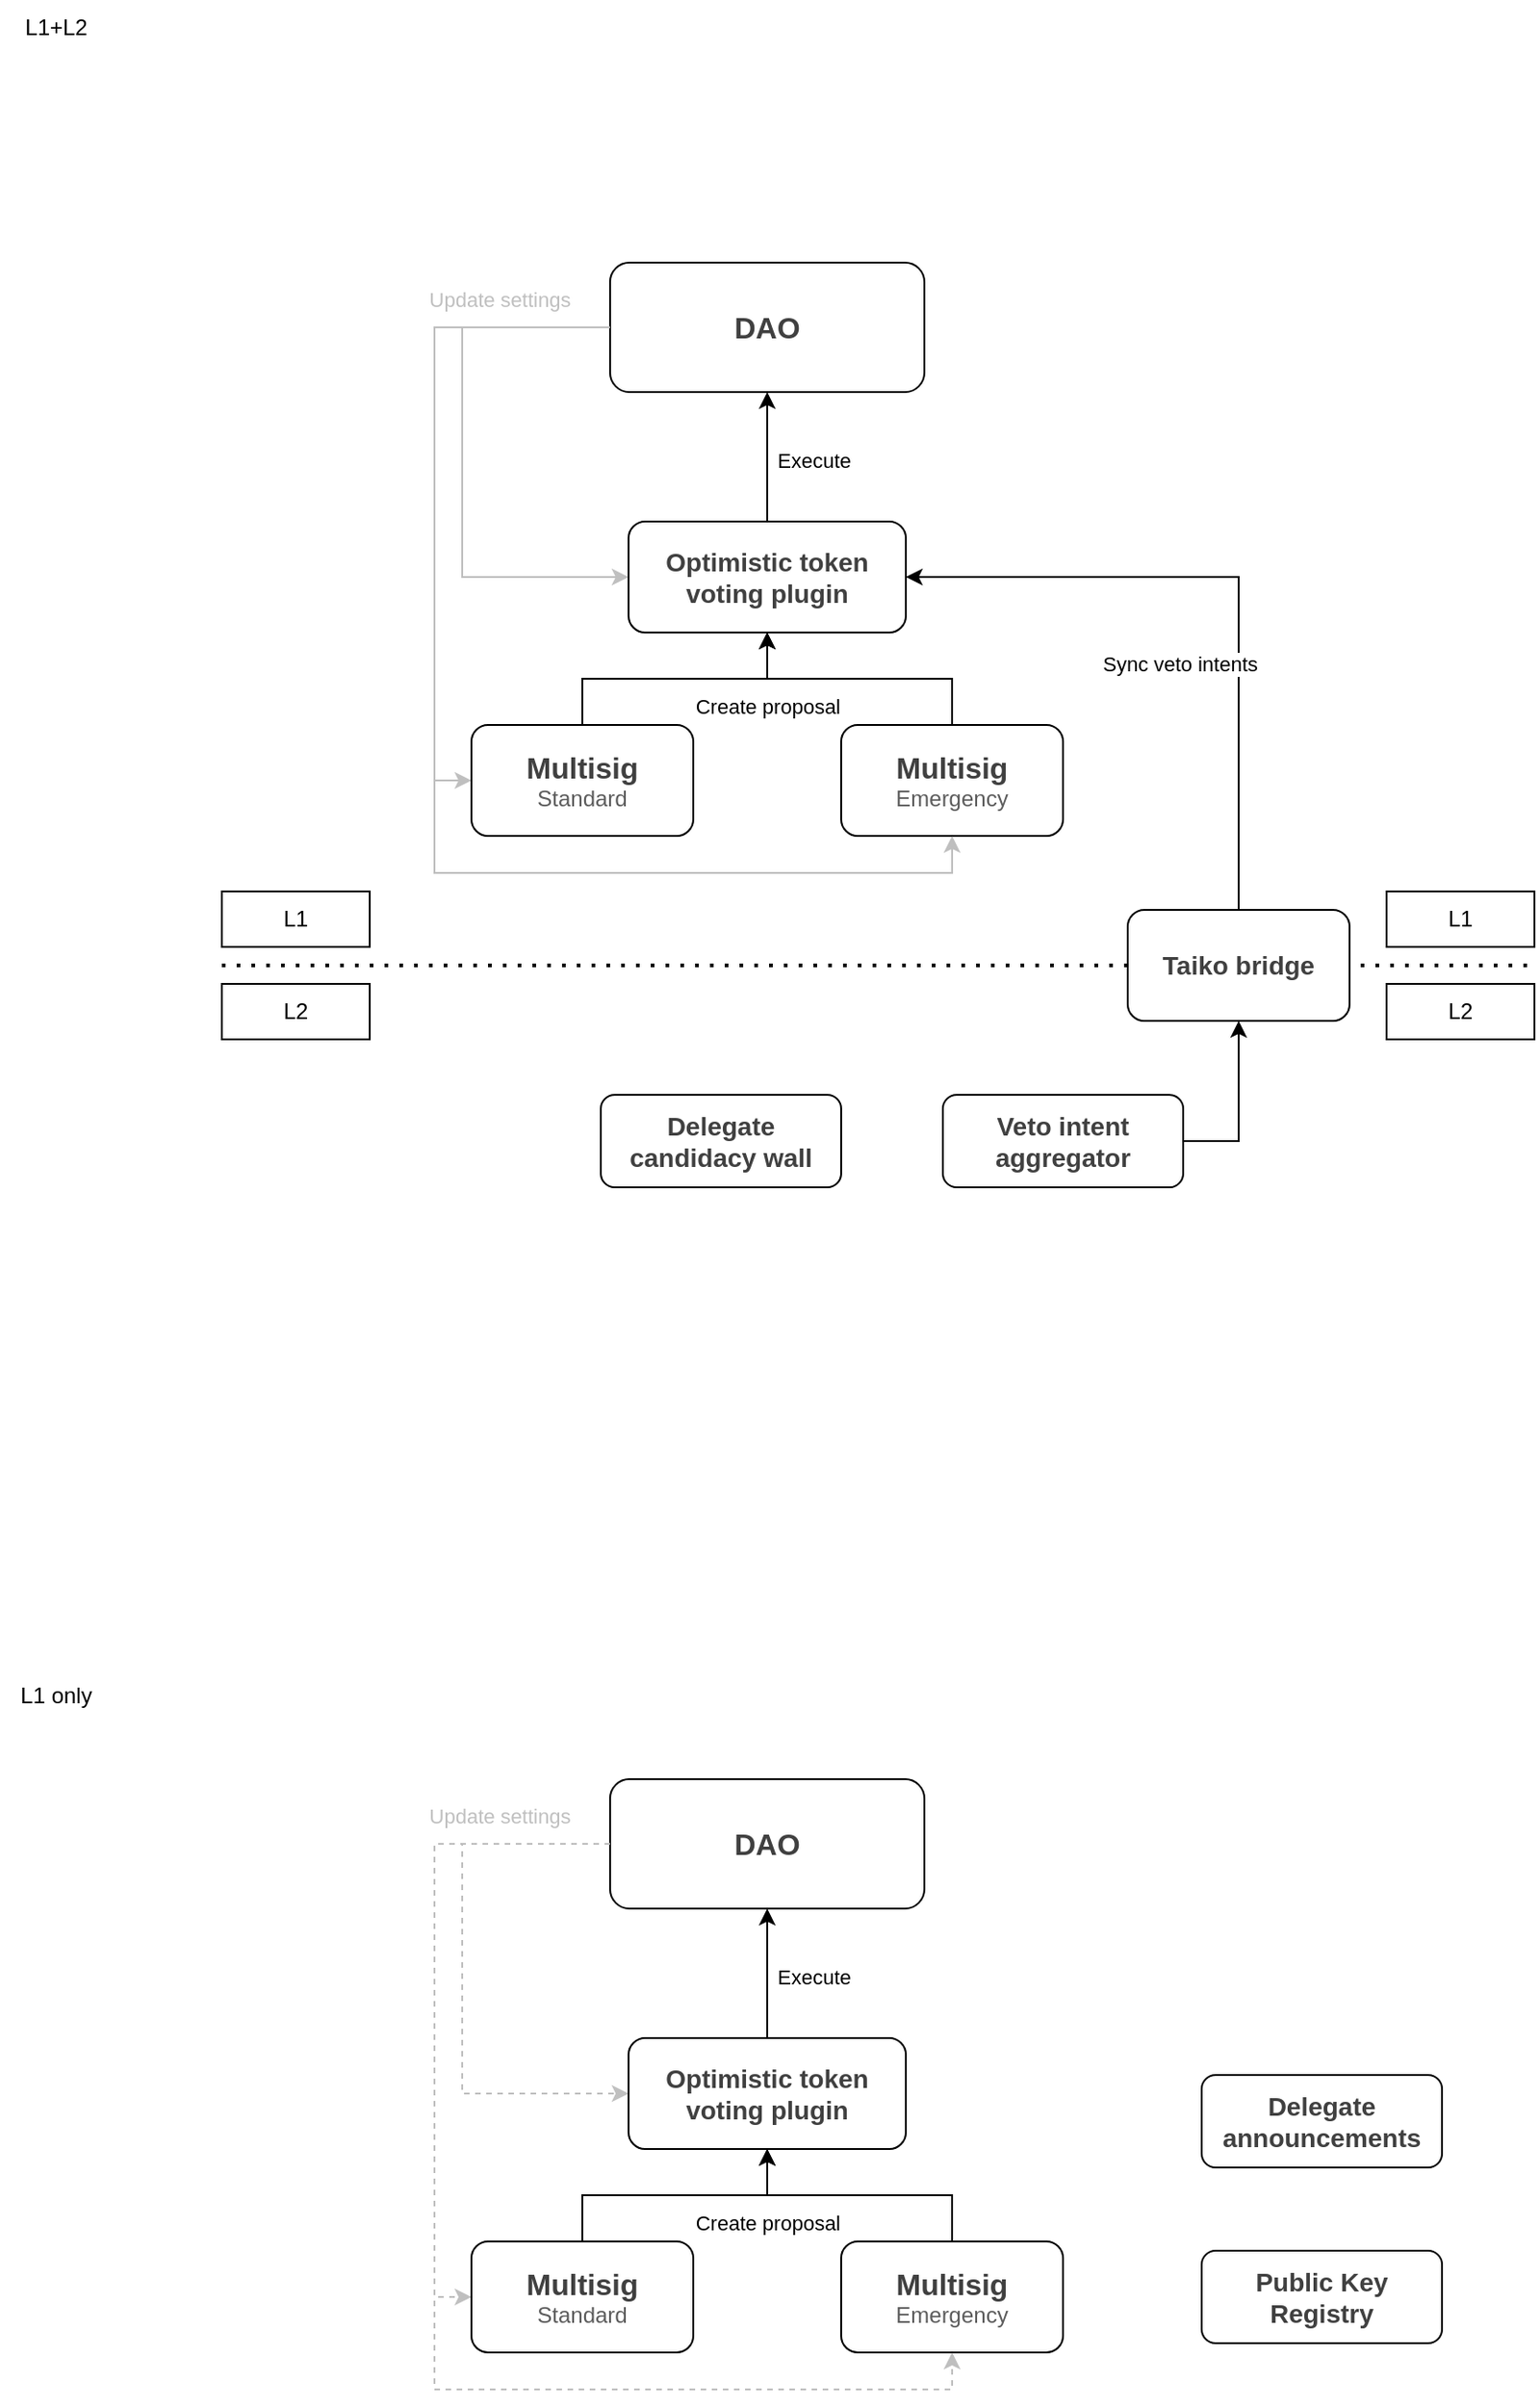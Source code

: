 <mxfile version="24.7.5" pages="7">
  <diagram id="FvCMQ2TYCZgG51o0GS3k" name="General">
    <mxGraphModel dx="1363" dy="1434" grid="1" gridSize="10" guides="1" tooltips="1" connect="1" arrows="1" fold="1" page="0" pageScale="1" pageWidth="827" pageHeight="1169" math="0" shadow="0">
      <root>
        <mxCell id="0" />
        <mxCell id="1" parent="0" />
        <mxCell id="tVjawHAVNyR94qLmI_um-8" style="edgeStyle=orthogonalEdgeStyle;rounded=0;orthogonalLoop=1;jettySize=auto;html=1;entryX=0;entryY=0.5;entryDx=0;entryDy=0;exitX=0;exitY=0.5;exitDx=0;exitDy=0;strokeColor=#bfbfbf;" parent="1" source="9Mva5xmkLYj3yJJdG0av-1" target="tVjawHAVNyR94qLmI_um-1" edge="1">
          <mxGeometry relative="1" as="geometry">
            <Array as="points">
              <mxPoint x="285" y="-75" />
              <mxPoint x="285" y="170" />
            </Array>
          </mxGeometry>
        </mxCell>
        <mxCell id="tVjawHAVNyR94qLmI_um-9" style="edgeStyle=orthogonalEdgeStyle;rounded=0;orthogonalLoop=1;jettySize=auto;html=1;exitX=0;exitY=0.5;exitDx=0;exitDy=0;entryX=0;entryY=0.5;entryDx=0;entryDy=0;strokeColor=#bfbfbf;" parent="1" source="9Mva5xmkLYj3yJJdG0av-1" target="9Mva5xmkLYj3yJJdG0av-2" edge="1">
          <mxGeometry relative="1" as="geometry">
            <Array as="points">
              <mxPoint x="300" y="-75" />
              <mxPoint x="300" y="60" />
            </Array>
          </mxGeometry>
        </mxCell>
        <mxCell id="tVjawHAVNyR94qLmI_um-10" value="&lt;font color=&quot;#bfbfbf&quot;&gt;Update settings&lt;/font&gt;" style="edgeLabel;html=1;align=center;verticalAlign=middle;resizable=0;points=[];" parent="tVjawHAVNyR94qLmI_um-9" vertex="1" connectable="0">
          <mxGeometry x="-0.552" y="-2" relative="1" as="geometry">
            <mxPoint x="8" y="-13" as="offset" />
          </mxGeometry>
        </mxCell>
        <mxCell id="9Mva5xmkLYj3yJJdG0av-1" value="&lt;font size=&quot;1&quot; color=&quot;#404040&quot; style=&quot;&quot;&gt;&lt;b style=&quot;font-size: 16px;&quot;&gt;DAO&lt;/b&gt;&lt;/font&gt;" style="rounded=1;whiteSpace=wrap;html=1;" parent="1" vertex="1">
          <mxGeometry x="380" y="-110" width="170" height="70" as="geometry" />
        </mxCell>
        <mxCell id="9Mva5xmkLYj3yJJdG0av-3" style="edgeStyle=orthogonalEdgeStyle;rounded=0;orthogonalLoop=1;jettySize=auto;html=1;entryX=0.5;entryY=1;entryDx=0;entryDy=0;" parent="1" source="9Mva5xmkLYj3yJJdG0av-2" target="9Mva5xmkLYj3yJJdG0av-1" edge="1">
          <mxGeometry relative="1" as="geometry" />
        </mxCell>
        <mxCell id="9Mva5xmkLYj3yJJdG0av-4" value="Execute" style="edgeLabel;html=1;align=center;verticalAlign=middle;resizable=0;points=[];" parent="9Mva5xmkLYj3yJJdG0av-3" vertex="1" connectable="0">
          <mxGeometry x="-0.057" y="-1" relative="1" as="geometry">
            <mxPoint x="24" as="offset" />
          </mxGeometry>
        </mxCell>
        <mxCell id="9Mva5xmkLYj3yJJdG0av-2" value="&lt;font size=&quot;1&quot; color=&quot;#404040&quot; style=&quot;&quot;&gt;&lt;b style=&quot;font-size: 14px;&quot;&gt;Optimistic token voting plugin&lt;/b&gt;&lt;/font&gt;" style="rounded=1;whiteSpace=wrap;html=1;" parent="1" vertex="1">
          <mxGeometry x="390" y="30" width="150" height="60" as="geometry" />
        </mxCell>
        <mxCell id="tVjawHAVNyR94qLmI_um-3" style="edgeStyle=orthogonalEdgeStyle;rounded=0;orthogonalLoop=1;jettySize=auto;html=1;exitX=0.5;exitY=0;exitDx=0;exitDy=0;entryX=0.5;entryY=1;entryDx=0;entryDy=0;" parent="1" source="tVjawHAVNyR94qLmI_um-1" target="9Mva5xmkLYj3yJJdG0av-2" edge="1">
          <mxGeometry relative="1" as="geometry" />
        </mxCell>
        <mxCell id="tVjawHAVNyR94qLmI_um-1" value="&lt;font size=&quot;1&quot; color=&quot;#404040&quot; style=&quot;&quot;&gt;&lt;b style=&quot;font-size: 16px;&quot;&gt;Multisig&lt;/b&gt;&lt;/font&gt;&lt;div&gt;&lt;font color=&quot;#5c5c5c&quot; style=&quot;font-size: 12px;&quot;&gt;Standard&lt;/font&gt;&lt;/div&gt;" style="rounded=1;whiteSpace=wrap;html=1;" parent="1" vertex="1">
          <mxGeometry x="305" y="140" width="120" height="60" as="geometry" />
        </mxCell>
        <mxCell id="tVjawHAVNyR94qLmI_um-5" style="edgeStyle=orthogonalEdgeStyle;rounded=0;orthogonalLoop=1;jettySize=auto;html=1;exitX=0.5;exitY=0;exitDx=0;exitDy=0;" parent="1" source="tVjawHAVNyR94qLmI_um-2" edge="1">
          <mxGeometry relative="1" as="geometry">
            <mxPoint x="465" y="89.923" as="targetPoint" />
            <Array as="points">
              <mxPoint x="565" y="115" />
              <mxPoint x="465" y="115" />
            </Array>
          </mxGeometry>
        </mxCell>
        <mxCell id="tVjawHAVNyR94qLmI_um-7" value="Create proposal" style="edgeLabel;html=1;align=center;verticalAlign=middle;resizable=0;points=[];" parent="tVjawHAVNyR94qLmI_um-5" vertex="1" connectable="0">
          <mxGeometry x="0.408" relative="1" as="geometry">
            <mxPoint x="-20" y="15" as="offset" />
          </mxGeometry>
        </mxCell>
        <mxCell id="tVjawHAVNyR94qLmI_um-2" value="&lt;font size=&quot;1&quot; color=&quot;#404040&quot; style=&quot;&quot;&gt;&lt;b style=&quot;font-size: 16px;&quot;&gt;Multisig&lt;/b&gt;&lt;/font&gt;&lt;div&gt;&lt;font color=&quot;#5c5c5c&quot; style=&quot;font-size: 12px;&quot;&gt;Emergency&lt;/font&gt;&lt;/div&gt;" style="rounded=1;whiteSpace=wrap;html=1;" parent="1" vertex="1">
          <mxGeometry x="505" y="140" width="120" height="60" as="geometry" />
        </mxCell>
        <mxCell id="tVjawHAVNyR94qLmI_um-12" style="edgeStyle=orthogonalEdgeStyle;rounded=0;orthogonalLoop=1;jettySize=auto;html=1;entryX=1;entryY=0.5;entryDx=0;entryDy=0;exitX=0.5;exitY=0;exitDx=0;exitDy=0;" parent="1" source="tVjawHAVNyR94qLmI_um-11" target="9Mva5xmkLYj3yJJdG0av-2" edge="1">
          <mxGeometry relative="1" as="geometry">
            <mxPoint x="735" y="110" as="targetPoint" />
            <Array as="points">
              <mxPoint x="720" y="60" />
            </Array>
          </mxGeometry>
        </mxCell>
        <mxCell id="tVjawHAVNyR94qLmI_um-13" value="Sync veto intents" style="edgeLabel;html=1;align=center;verticalAlign=middle;resizable=0;points=[];" parent="tVjawHAVNyR94qLmI_um-12" vertex="1" connectable="0">
          <mxGeometry x="-0.202" relative="1" as="geometry">
            <mxPoint x="-32" y="10" as="offset" />
          </mxGeometry>
        </mxCell>
        <mxCell id="tVjawHAVNyR94qLmI_um-14" value="&lt;font size=&quot;1&quot; color=&quot;#404040&quot; style=&quot;&quot;&gt;&lt;b style=&quot;font-size: 14px;&quot;&gt;Delegate candidacy wall&lt;/b&gt;&lt;/font&gt;" style="rounded=1;whiteSpace=wrap;html=1;" parent="1" vertex="1">
          <mxGeometry x="375" y="340" width="130" height="50" as="geometry" />
        </mxCell>
        <mxCell id="tVjawHAVNyR94qLmI_um-15" style="edgeStyle=orthogonalEdgeStyle;rounded=0;orthogonalLoop=1;jettySize=auto;html=1;entryX=0.5;entryY=1;entryDx=0;entryDy=0;exitX=0;exitY=0.5;exitDx=0;exitDy=0;strokeColor=#bfbfbf;" parent="1" target="tVjawHAVNyR94qLmI_um-2" edge="1">
          <mxGeometry relative="1" as="geometry">
            <mxPoint x="380" y="-75" as="sourcePoint" />
            <mxPoint x="305" y="170" as="targetPoint" />
            <Array as="points">
              <mxPoint x="285" y="-75" />
              <mxPoint x="285" y="220" />
              <mxPoint x="565" y="220" />
            </Array>
          </mxGeometry>
        </mxCell>
        <mxCell id="xMdq7P4oA8g0cijs3zZL-6" style="edgeStyle=orthogonalEdgeStyle;rounded=0;orthogonalLoop=1;jettySize=auto;html=1;entryX=0.5;entryY=1;entryDx=0;entryDy=0;" parent="1" source="DY-D84pm2P9aCGuJtl9o-1" target="tVjawHAVNyR94qLmI_um-11" edge="1">
          <mxGeometry relative="1" as="geometry">
            <Array as="points">
              <mxPoint x="720" y="365" />
            </Array>
          </mxGeometry>
        </mxCell>
        <mxCell id="DY-D84pm2P9aCGuJtl9o-1" value="&lt;font size=&quot;1&quot; color=&quot;#404040&quot; style=&quot;&quot;&gt;&lt;b style=&quot;font-size: 14px;&quot;&gt;Veto intent aggregator&lt;/b&gt;&lt;/font&gt;" style="rounded=1;whiteSpace=wrap;html=1;" parent="1" vertex="1">
          <mxGeometry x="560" y="340" width="130" height="50" as="geometry" />
        </mxCell>
        <mxCell id="xMdq7P4oA8g0cijs3zZL-1" value="" style="endArrow=none;dashed=1;html=1;dashPattern=1 3;strokeWidth=2;rounded=0;" parent="1" edge="1">
          <mxGeometry width="50" height="50" relative="1" as="geometry">
            <mxPoint x="170" y="270" as="sourcePoint" />
            <mxPoint x="880" y="270" as="targetPoint" />
          </mxGeometry>
        </mxCell>
        <mxCell id="xMdq7P4oA8g0cijs3zZL-2" value="L1" style="rounded=0;whiteSpace=wrap;html=1;" parent="1" vertex="1">
          <mxGeometry x="170" y="230" width="80" height="30" as="geometry" />
        </mxCell>
        <mxCell id="xMdq7P4oA8g0cijs3zZL-3" value="L2" style="rounded=0;whiteSpace=wrap;html=1;" parent="1" vertex="1">
          <mxGeometry x="170" y="280" width="80" height="30" as="geometry" />
        </mxCell>
        <mxCell id="xMdq7P4oA8g0cijs3zZL-4" value="L1" style="rounded=0;whiteSpace=wrap;html=1;" parent="1" vertex="1">
          <mxGeometry x="800" y="230" width="80" height="30" as="geometry" />
        </mxCell>
        <mxCell id="xMdq7P4oA8g0cijs3zZL-5" value="L2" style="rounded=0;whiteSpace=wrap;html=1;" parent="1" vertex="1">
          <mxGeometry x="800" y="280" width="80" height="30" as="geometry" />
        </mxCell>
        <mxCell id="tVjawHAVNyR94qLmI_um-11" value="&lt;font size=&quot;1&quot; color=&quot;#404040&quot; style=&quot;&quot;&gt;&lt;b style=&quot;font-size: 14px;&quot;&gt;Taiko bridge&lt;/b&gt;&lt;/font&gt;" style="rounded=1;whiteSpace=wrap;html=1;" parent="1" vertex="1">
          <mxGeometry x="660" y="240" width="120" height="60" as="geometry" />
        </mxCell>
        <mxCell id="OcpWWv0IAxbIL7iRxVsK-1" style="edgeStyle=orthogonalEdgeStyle;rounded=0;orthogonalLoop=1;jettySize=auto;html=1;entryX=0;entryY=0.5;entryDx=0;entryDy=0;exitX=0;exitY=0.5;exitDx=0;exitDy=0;strokeColor=#bfbfbf;dashed=1;" parent="1" source="OcpWWv0IAxbIL7iRxVsK-4" target="OcpWWv0IAxbIL7iRxVsK-9" edge="1">
          <mxGeometry relative="1" as="geometry">
            <Array as="points">
              <mxPoint x="285" y="745" />
              <mxPoint x="285" y="990" />
            </Array>
          </mxGeometry>
        </mxCell>
        <mxCell id="OcpWWv0IAxbIL7iRxVsK-2" style="edgeStyle=orthogonalEdgeStyle;rounded=0;orthogonalLoop=1;jettySize=auto;html=1;exitX=0;exitY=0.5;exitDx=0;exitDy=0;entryX=0;entryY=0.5;entryDx=0;entryDy=0;strokeColor=#bfbfbf;dashed=1;" parent="1" source="OcpWWv0IAxbIL7iRxVsK-4" target="OcpWWv0IAxbIL7iRxVsK-7" edge="1">
          <mxGeometry relative="1" as="geometry">
            <Array as="points">
              <mxPoint x="300" y="745" />
              <mxPoint x="300" y="880" />
            </Array>
          </mxGeometry>
        </mxCell>
        <mxCell id="OcpWWv0IAxbIL7iRxVsK-3" value="&lt;font color=&quot;#bfbfbf&quot;&gt;Update settings&lt;/font&gt;" style="edgeLabel;html=1;align=center;verticalAlign=middle;resizable=0;points=[];" parent="OcpWWv0IAxbIL7iRxVsK-2" vertex="1" connectable="0">
          <mxGeometry x="-0.552" y="-2" relative="1" as="geometry">
            <mxPoint x="8" y="-13" as="offset" />
          </mxGeometry>
        </mxCell>
        <mxCell id="OcpWWv0IAxbIL7iRxVsK-4" value="&lt;font size=&quot;1&quot; color=&quot;#404040&quot; style=&quot;&quot;&gt;&lt;b style=&quot;font-size: 16px;&quot;&gt;DAO&lt;/b&gt;&lt;/font&gt;" style="rounded=1;whiteSpace=wrap;html=1;" parent="1" vertex="1">
          <mxGeometry x="380" y="710" width="170" height="70" as="geometry" />
        </mxCell>
        <mxCell id="OcpWWv0IAxbIL7iRxVsK-5" style="edgeStyle=orthogonalEdgeStyle;rounded=0;orthogonalLoop=1;jettySize=auto;html=1;entryX=0.5;entryY=1;entryDx=0;entryDy=0;" parent="1" source="OcpWWv0IAxbIL7iRxVsK-7" target="OcpWWv0IAxbIL7iRxVsK-4" edge="1">
          <mxGeometry relative="1" as="geometry" />
        </mxCell>
        <mxCell id="OcpWWv0IAxbIL7iRxVsK-6" value="Execute" style="edgeLabel;html=1;align=center;verticalAlign=middle;resizable=0;points=[];" parent="OcpWWv0IAxbIL7iRxVsK-5" vertex="1" connectable="0">
          <mxGeometry x="-0.057" y="-1" relative="1" as="geometry">
            <mxPoint x="24" as="offset" />
          </mxGeometry>
        </mxCell>
        <mxCell id="OcpWWv0IAxbIL7iRxVsK-7" value="&lt;font size=&quot;1&quot; color=&quot;#404040&quot; style=&quot;&quot;&gt;&lt;b style=&quot;font-size: 14px;&quot;&gt;Optimistic token voting plugin&lt;/b&gt;&lt;/font&gt;" style="rounded=1;whiteSpace=wrap;html=1;" parent="1" vertex="1">
          <mxGeometry x="390" y="850" width="150" height="60" as="geometry" />
        </mxCell>
        <mxCell id="OcpWWv0IAxbIL7iRxVsK-8" style="edgeStyle=orthogonalEdgeStyle;rounded=0;orthogonalLoop=1;jettySize=auto;html=1;exitX=0.5;exitY=0;exitDx=0;exitDy=0;entryX=0.5;entryY=1;entryDx=0;entryDy=0;" parent="1" source="OcpWWv0IAxbIL7iRxVsK-9" target="OcpWWv0IAxbIL7iRxVsK-7" edge="1">
          <mxGeometry relative="1" as="geometry" />
        </mxCell>
        <mxCell id="OcpWWv0IAxbIL7iRxVsK-9" value="&lt;font size=&quot;1&quot; color=&quot;#404040&quot; style=&quot;&quot;&gt;&lt;b style=&quot;font-size: 16px;&quot;&gt;Multisig&lt;/b&gt;&lt;/font&gt;&lt;div&gt;&lt;font color=&quot;#5c5c5c&quot; style=&quot;font-size: 12px;&quot;&gt;Standard&lt;/font&gt;&lt;/div&gt;" style="rounded=1;whiteSpace=wrap;html=1;" parent="1" vertex="1">
          <mxGeometry x="305" y="960" width="120" height="60" as="geometry" />
        </mxCell>
        <mxCell id="OcpWWv0IAxbIL7iRxVsK-10" style="edgeStyle=orthogonalEdgeStyle;rounded=0;orthogonalLoop=1;jettySize=auto;html=1;exitX=0.5;exitY=0;exitDx=0;exitDy=0;" parent="1" source="OcpWWv0IAxbIL7iRxVsK-12" edge="1">
          <mxGeometry relative="1" as="geometry">
            <mxPoint x="465" y="909.923" as="targetPoint" />
            <Array as="points">
              <mxPoint x="565" y="935" />
              <mxPoint x="465" y="935" />
            </Array>
          </mxGeometry>
        </mxCell>
        <mxCell id="OcpWWv0IAxbIL7iRxVsK-11" value="Create proposal" style="edgeLabel;html=1;align=center;verticalAlign=middle;resizable=0;points=[];" parent="OcpWWv0IAxbIL7iRxVsK-10" vertex="1" connectable="0">
          <mxGeometry x="0.408" relative="1" as="geometry">
            <mxPoint x="-20" y="15" as="offset" />
          </mxGeometry>
        </mxCell>
        <mxCell id="OcpWWv0IAxbIL7iRxVsK-12" value="&lt;font size=&quot;1&quot; color=&quot;#404040&quot; style=&quot;&quot;&gt;&lt;b style=&quot;font-size: 16px;&quot;&gt;Multisig&lt;/b&gt;&lt;/font&gt;&lt;div&gt;&lt;font color=&quot;#5c5c5c&quot; style=&quot;font-size: 12px;&quot;&gt;Emergency&lt;/font&gt;&lt;/div&gt;" style="rounded=1;whiteSpace=wrap;html=1;" parent="1" vertex="1">
          <mxGeometry x="505" y="960" width="120" height="60" as="geometry" />
        </mxCell>
        <mxCell id="OcpWWv0IAxbIL7iRxVsK-16" style="edgeStyle=orthogonalEdgeStyle;rounded=0;orthogonalLoop=1;jettySize=auto;html=1;entryX=0.5;entryY=1;entryDx=0;entryDy=0;exitX=0;exitY=0.5;exitDx=0;exitDy=0;strokeColor=#bfbfbf;dashed=1;" parent="1" target="OcpWWv0IAxbIL7iRxVsK-12" edge="1">
          <mxGeometry relative="1" as="geometry">
            <mxPoint x="380" y="745" as="sourcePoint" />
            <mxPoint x="305" y="990" as="targetPoint" />
            <Array as="points">
              <mxPoint x="285" y="745" />
              <mxPoint x="285" y="1040" />
              <mxPoint x="565" y="1040" />
            </Array>
          </mxGeometry>
        </mxCell>
        <mxCell id="OcpWWv0IAxbIL7iRxVsK-25" value="&lt;font size=&quot;1&quot; color=&quot;#404040&quot; style=&quot;&quot;&gt;&lt;b style=&quot;font-size: 14px;&quot;&gt;Delegate announcements&lt;/b&gt;&lt;/font&gt;" style="rounded=1;whiteSpace=wrap;html=1;" parent="1" vertex="1">
          <mxGeometry x="700" y="870" width="130" height="50" as="geometry" />
        </mxCell>
        <mxCell id="OcpWWv0IAxbIL7iRxVsK-26" value="L1+L2" style="text;html=1;align=center;verticalAlign=middle;resizable=0;points=[];autosize=1;strokeColor=none;fillColor=none;" parent="1" vertex="1">
          <mxGeometry x="50" y="-252" width="60" height="30" as="geometry" />
        </mxCell>
        <mxCell id="OcpWWv0IAxbIL7iRxVsK-27" value="L1 only" style="text;html=1;align=center;verticalAlign=middle;resizable=0;points=[];autosize=1;strokeColor=none;fillColor=none;" parent="1" vertex="1">
          <mxGeometry x="50" y="650" width="60" height="30" as="geometry" />
        </mxCell>
        <mxCell id="gb_Xd0SadII8x2nFeUIU-1" value="&lt;font size=&quot;1&quot; color=&quot;#404040&quot; style=&quot;&quot;&gt;&lt;b style=&quot;font-size: 14px;&quot;&gt;Public Key Registry&lt;/b&gt;&lt;/font&gt;" style="rounded=1;whiteSpace=wrap;html=1;" vertex="1" parent="1">
          <mxGeometry x="700" y="965" width="130" height="50" as="geometry" />
        </mxCell>
      </root>
    </mxGraphModel>
  </diagram>
  <diagram name="Standard proposal flow" id="-0tcjrmhDcIy10hRTlAE">
    <mxGraphModel dx="1763" dy="1434" grid="1" gridSize="10" guides="1" tooltips="1" connect="1" arrows="1" fold="1" page="0" pageScale="1" pageWidth="827" pageHeight="1169" math="0" shadow="0">
      <root>
        <mxCell id="0" />
        <mxCell id="1" parent="0" />
        <mxCell id="yonIIfe3boUSWm_N8UCJ-9" style="edgeStyle=orthogonalEdgeStyle;rounded=0;orthogonalLoop=1;jettySize=auto;html=1;entryX=0;entryY=0.5;entryDx=0;entryDy=0;" parent="1" source="yonIIfe3boUSWm_N8UCJ-1" target="yonIIfe3boUSWm_N8UCJ-7" edge="1">
          <mxGeometry relative="1" as="geometry" />
        </mxCell>
        <mxCell id="yonIIfe3boUSWm_N8UCJ-11" value="Create proposal" style="edgeLabel;html=1;align=center;verticalAlign=middle;resizable=0;points=[];" parent="yonIIfe3boUSWm_N8UCJ-9" vertex="1" connectable="0">
          <mxGeometry x="-0.021" y="3" relative="1" as="geometry">
            <mxPoint y="-7" as="offset" />
          </mxGeometry>
        </mxCell>
        <mxCell id="yonIIfe3boUSWm_N8UCJ-1" value="Security Council&lt;div&gt;member&lt;/div&gt;" style="shape=umlActor;verticalLabelPosition=bottom;verticalAlign=top;html=1;outlineConnect=0;" parent="1" vertex="1">
          <mxGeometry x="80" y="90" width="30" height="60" as="geometry" />
        </mxCell>
        <mxCell id="yonIIfe3boUSWm_N8UCJ-19" style="edgeStyle=orthogonalEdgeStyle;rounded=0;orthogonalLoop=1;jettySize=auto;html=1;exitX=1;exitY=0.5;exitDx=0;exitDy=0;entryX=0;entryY=0.5;entryDx=0;entryDy=0;" parent="1" source="yonIIfe3boUSWm_N8UCJ-7" target="yonIIfe3boUSWm_N8UCJ-18" edge="1">
          <mxGeometry relative="1" as="geometry" />
        </mxCell>
        <mxCell id="yonIIfe3boUSWm_N8UCJ-7" value="&lt;font size=&quot;1&quot; color=&quot;#404040&quot; style=&quot;&quot;&gt;&lt;b style=&quot;font-size: 16px;&quot;&gt;Multisig&lt;/b&gt;&lt;/font&gt;&lt;div&gt;&lt;font color=&quot;#5c5c5c&quot; style=&quot;font-size: 12px;&quot;&gt;Standard&lt;/font&gt;&lt;/div&gt;" style="rounded=1;whiteSpace=wrap;html=1;" parent="1" vertex="1">
          <mxGeometry x="230" y="90" width="120" height="60" as="geometry" />
        </mxCell>
        <mxCell id="yonIIfe3boUSWm_N8UCJ-16" style="edgeStyle=orthogonalEdgeStyle;rounded=0;orthogonalLoop=1;jettySize=auto;html=1;entryX=0.5;entryY=1;entryDx=0;entryDy=0;" parent="1" source="yonIIfe3boUSWm_N8UCJ-12" target="yonIIfe3boUSWm_N8UCJ-7" edge="1">
          <mxGeometry relative="1" as="geometry" />
        </mxCell>
        <mxCell id="yonIIfe3boUSWm_N8UCJ-17" value="Approve" style="edgeLabel;html=1;align=center;verticalAlign=middle;resizable=0;points=[];" parent="yonIIfe3boUSWm_N8UCJ-16" vertex="1" connectable="0">
          <mxGeometry x="-0.309" y="4" relative="1" as="geometry">
            <mxPoint y="-6" as="offset" />
          </mxGeometry>
        </mxCell>
        <mxCell id="yonIIfe3boUSWm_N8UCJ-12" value="Security Council&lt;div&gt;member (M of N)&lt;/div&gt;" style="shape=umlActor;verticalLabelPosition=bottom;verticalAlign=top;html=1;outlineConnect=0;" parent="1" vertex="1">
          <mxGeometry x="80" y="200" width="30" height="60" as="geometry" />
        </mxCell>
        <mxCell id="yonIIfe3boUSWm_N8UCJ-21" style="edgeStyle=orthogonalEdgeStyle;rounded=0;orthogonalLoop=1;jettySize=auto;html=1;exitX=0.5;exitY=0;exitDx=0;exitDy=0;entryX=0.5;entryY=1;entryDx=0;entryDy=0;" parent="1" source="yonIIfe3boUSWm_N8UCJ-18" target="yonIIfe3boUSWm_N8UCJ-20" edge="1">
          <mxGeometry relative="1" as="geometry" />
        </mxCell>
        <mxCell id="yonIIfe3boUSWm_N8UCJ-22" value="No" style="edgeLabel;html=1;align=center;verticalAlign=middle;resizable=0;points=[];" parent="yonIIfe3boUSWm_N8UCJ-21" vertex="1" connectable="0">
          <mxGeometry x="0.02" y="-3" relative="1" as="geometry">
            <mxPoint x="17" y="1" as="offset" />
          </mxGeometry>
        </mxCell>
        <mxCell id="yonIIfe3boUSWm_N8UCJ-24" style="edgeStyle=orthogonalEdgeStyle;rounded=0;orthogonalLoop=1;jettySize=auto;html=1;exitX=1;exitY=0.5;exitDx=0;exitDy=0;entryX=0;entryY=0.5;entryDx=0;entryDy=0;" parent="1" source="yonIIfe3boUSWm_N8UCJ-18" target="yonIIfe3boUSWm_N8UCJ-23" edge="1">
          <mxGeometry relative="1" as="geometry" />
        </mxCell>
        <mxCell id="yonIIfe3boUSWm_N8UCJ-25" value="Create proposal" style="edgeLabel;html=1;align=center;verticalAlign=middle;resizable=0;points=[];" parent="yonIIfe3boUSWm_N8UCJ-24" vertex="1" connectable="0">
          <mxGeometry x="-0.291" relative="1" as="geometry">
            <mxPoint x="11" y="-10" as="offset" />
          </mxGeometry>
        </mxCell>
        <mxCell id="yonIIfe3boUSWm_N8UCJ-18" value="Approved?" style="rhombus;whiteSpace=wrap;html=1;" parent="1" vertex="1">
          <mxGeometry x="390" y="80" width="80" height="80" as="geometry" />
        </mxCell>
        <mxCell id="yonIIfe3boUSWm_N8UCJ-20" value="Rejected" style="rounded=1;whiteSpace=wrap;html=1;" parent="1" vertex="1">
          <mxGeometry x="385" width="90" height="30" as="geometry" />
        </mxCell>
        <mxCell id="Sps8LiRHfBSsz9i6ztpr-17" style="edgeStyle=orthogonalEdgeStyle;rounded=0;orthogonalLoop=1;jettySize=auto;html=1;exitX=1;exitY=0.5;exitDx=0;exitDy=0;entryX=0;entryY=0.5;entryDx=0;entryDy=0;" parent="1" source="yonIIfe3boUSWm_N8UCJ-23" target="Sps8LiRHfBSsz9i6ztpr-16" edge="1">
          <mxGeometry relative="1" as="geometry" />
        </mxCell>
        <mxCell id="sILVLMwYd7NjAboaMsMr-4" style="edgeStyle=orthogonalEdgeStyle;rounded=0;orthogonalLoop=1;jettySize=auto;html=1;exitX=0.25;exitY=1;exitDx=0;exitDy=0;entryX=0.25;entryY=0;entryDx=0;entryDy=0;" parent="1" source="yonIIfe3boUSWm_N8UCJ-23" target="Sps8LiRHfBSsz9i6ztpr-7" edge="1">
          <mxGeometry relative="1" as="geometry" />
        </mxCell>
        <mxCell id="sILVLMwYd7NjAboaMsMr-5" value="Notify proposal" style="edgeLabel;html=1;align=center;verticalAlign=middle;resizable=0;points=[];" parent="sILVLMwYd7NjAboaMsMr-4" vertex="1" connectable="0">
          <mxGeometry x="-0.275" y="3" relative="1" as="geometry">
            <mxPoint y="-6" as="offset" />
          </mxGeometry>
        </mxCell>
        <mxCell id="yonIIfe3boUSWm_N8UCJ-23" value="&lt;font size=&quot;1&quot; color=&quot;#404040&quot; style=&quot;&quot;&gt;&lt;b style=&quot;font-size: 16px;&quot;&gt;Optimistic vote&lt;br&gt;&lt;/b&gt;&lt;/font&gt;&lt;span style=&quot;color: rgb(92, 92, 92);&quot;&gt;Standard delay&lt;/span&gt;&lt;font size=&quot;1&quot; color=&quot;#404040&quot; style=&quot;&quot;&gt;&lt;b style=&quot;font-size: 16px;&quot;&gt;&lt;br&gt;&lt;/b&gt;&lt;/font&gt;" style="rounded=1;whiteSpace=wrap;html=1;" parent="1" vertex="1">
          <mxGeometry x="580" y="90" width="170" height="60" as="geometry" />
        </mxCell>
        <mxCell id="yonIIfe3boUSWm_N8UCJ-26" value="" style="endArrow=none;dashed=1;html=1;dashPattern=1 3;strokeWidth=2;rounded=0;" parent="1" edge="1">
          <mxGeometry width="50" height="50" relative="1" as="geometry">
            <mxPoint x="-40" y="360" as="sourcePoint" />
            <mxPoint x="1040" y="360" as="targetPoint" />
          </mxGeometry>
        </mxCell>
        <mxCell id="yonIIfe3boUSWm_N8UCJ-28" value="L1" style="rounded=0;whiteSpace=wrap;html=1;" parent="1" vertex="1">
          <mxGeometry x="-40" y="320" width="80" height="30" as="geometry" />
        </mxCell>
        <mxCell id="yonIIfe3boUSWm_N8UCJ-29" value="L2" style="rounded=0;whiteSpace=wrap;html=1;" parent="1" vertex="1">
          <mxGeometry x="-40" y="370" width="80" height="30" as="geometry" />
        </mxCell>
        <mxCell id="sILVLMwYd7NjAboaMsMr-2" style="edgeStyle=orthogonalEdgeStyle;rounded=0;orthogonalLoop=1;jettySize=auto;html=1;entryX=0.5;entryY=0;entryDx=0;entryDy=0;" parent="1" source="Sps8LiRHfBSsz9i6ztpr-1" target="yonIIfe3boUSWm_N8UCJ-23" edge="1">
          <mxGeometry relative="1" as="geometry">
            <Array as="points">
              <mxPoint x="665" y="20" />
            </Array>
          </mxGeometry>
        </mxCell>
        <mxCell id="sILVLMwYd7NjAboaMsMr-3" value="Veto" style="edgeLabel;html=1;align=center;verticalAlign=middle;resizable=0;points=[];" parent="sILVLMwYd7NjAboaMsMr-2" vertex="1" connectable="0">
          <mxGeometry x="-0.149" y="1" relative="1" as="geometry">
            <mxPoint y="12" as="offset" />
          </mxGeometry>
        </mxCell>
        <mxCell id="Sps8LiRHfBSsz9i6ztpr-1" value="Delegate" style="shape=umlActor;verticalLabelPosition=bottom;verticalAlign=top;html=1;outlineConnect=0;" parent="1" vertex="1">
          <mxGeometry x="550" y="-20" width="30" height="60" as="geometry" />
        </mxCell>
        <mxCell id="Sps8LiRHfBSsz9i6ztpr-14" style="edgeStyle=orthogonalEdgeStyle;rounded=0;orthogonalLoop=1;jettySize=auto;html=1;exitX=0.75;exitY=0;exitDx=0;exitDy=0;entryX=0.75;entryY=1;entryDx=0;entryDy=0;" parent="1" edge="1">
          <mxGeometry relative="1" as="geometry">
            <mxPoint x="713.5" y="470" as="sourcePoint" />
            <mxPoint x="713.5" y="150" as="targetPoint" />
          </mxGeometry>
        </mxCell>
        <mxCell id="Sps8LiRHfBSsz9i6ztpr-15" value="Relay veto batch" style="edgeLabel;html=1;align=center;verticalAlign=middle;resizable=0;points=[];" parent="Sps8LiRHfBSsz9i6ztpr-14" vertex="1" connectable="0">
          <mxGeometry x="0.447" y="3" relative="1" as="geometry">
            <mxPoint x="1" y="22" as="offset" />
          </mxGeometry>
        </mxCell>
        <mxCell id="wD2OG6ifZxEcAoqdkh_1-47" style="edgeStyle=orthogonalEdgeStyle;rounded=0;orthogonalLoop=1;jettySize=auto;html=1;exitX=0.5;exitY=0;exitDx=0;exitDy=0;entryX=0.5;entryY=1;entryDx=0;entryDy=0;" parent="Sps8LiRHfBSsz9i6ztpr-14" source="wD2OG6ifZxEcAoqdkh_1-50" target="wD2OG6ifZxEcAoqdkh_1-51" edge="1">
          <mxGeometry relative="1" as="geometry" />
        </mxCell>
        <mxCell id="wD2OG6ifZxEcAoqdkh_1-48" value="Yes" style="edgeLabel;html=1;align=center;verticalAlign=middle;resizable=0;points=[];" parent="wD2OG6ifZxEcAoqdkh_1-47" vertex="1" connectable="0">
          <mxGeometry x="-0.075" y="2" relative="1" as="geometry">
            <mxPoint x="22" y="1" as="offset" />
          </mxGeometry>
        </mxCell>
        <mxCell id="Sps8LiRHfBSsz9i6ztpr-22" style="edgeStyle=orthogonalEdgeStyle;rounded=0;orthogonalLoop=1;jettySize=auto;html=1;entryX=0;entryY=0.5;entryDx=0;entryDy=0;" parent="1" source="Sps8LiRHfBSsz9i6ztpr-7" target="Sps8LiRHfBSsz9i6ztpr-21" edge="1">
          <mxGeometry relative="1" as="geometry" />
        </mxCell>
        <mxCell id="Sps8LiRHfBSsz9i6ztpr-23" value="Verify" style="edgeLabel;html=1;align=center;verticalAlign=middle;resizable=0;points=[];" parent="Sps8LiRHfBSsz9i6ztpr-22" vertex="1" connectable="0">
          <mxGeometry x="-0.1" y="1" relative="1" as="geometry">
            <mxPoint x="5" y="-14" as="offset" />
          </mxGeometry>
        </mxCell>
        <mxCell id="Sps8LiRHfBSsz9i6ztpr-7" value="&lt;font size=&quot;1&quot; color=&quot;#404040&quot; style=&quot;&quot;&gt;&lt;b style=&quot;font-size: 16px;&quot;&gt;Veto aggregator&lt;/b&gt;&lt;/font&gt;" style="rounded=1;whiteSpace=wrap;html=1;" parent="1" vertex="1">
          <mxGeometry x="580" y="470" width="170" height="70" as="geometry" />
        </mxCell>
        <mxCell id="Sps8LiRHfBSsz9i6ztpr-11" style="edgeStyle=orthogonalEdgeStyle;rounded=0;orthogonalLoop=1;jettySize=auto;html=1;" parent="1" source="Sps8LiRHfBSsz9i6ztpr-9" target="Sps8LiRHfBSsz9i6ztpr-7" edge="1">
          <mxGeometry relative="1" as="geometry">
            <Array as="points">
              <mxPoint x="450" y="460" />
              <mxPoint x="450" y="505" />
            </Array>
          </mxGeometry>
        </mxCell>
        <mxCell id="Sps8LiRHfBSsz9i6ztpr-9" value="Delegate" style="shape=umlActor;verticalLabelPosition=bottom;verticalAlign=top;html=1;outlineConnect=0;" parent="1" vertex="1">
          <mxGeometry x="370" y="430" width="30" height="60" as="geometry" />
        </mxCell>
        <mxCell id="Sps8LiRHfBSsz9i6ztpr-12" style="edgeStyle=orthogonalEdgeStyle;rounded=0;orthogonalLoop=1;jettySize=auto;html=1;entryX=0;entryY=0.5;entryDx=0;entryDy=0;" parent="1" source="Sps8LiRHfBSsz9i6ztpr-10" target="Sps8LiRHfBSsz9i6ztpr-7" edge="1">
          <mxGeometry relative="1" as="geometry">
            <Array as="points">
              <mxPoint x="450" y="550" />
              <mxPoint x="450" y="505" />
            </Array>
          </mxGeometry>
        </mxCell>
        <mxCell id="Sps8LiRHfBSsz9i6ztpr-13" value="Veto intent" style="edgeLabel;html=1;align=center;verticalAlign=middle;resizable=0;points=[];" parent="Sps8LiRHfBSsz9i6ztpr-12" vertex="1" connectable="0">
          <mxGeometry x="0.573" relative="1" as="geometry">
            <mxPoint x="-22" y="-15" as="offset" />
          </mxGeometry>
        </mxCell>
        <mxCell id="Sps8LiRHfBSsz9i6ztpr-10" value="Token holder" style="shape=umlActor;verticalLabelPosition=bottom;verticalAlign=top;html=1;outlineConnect=0;" parent="1" vertex="1">
          <mxGeometry x="370" y="520" width="30" height="60" as="geometry" />
        </mxCell>
        <mxCell id="Sps8LiRHfBSsz9i6ztpr-6" value="&lt;font size=&quot;1&quot; style=&quot;&quot;&gt;&lt;b style=&quot;font-size: 16px;&quot;&gt;Taiko Bridge&lt;/b&gt;&lt;/font&gt;" style="rounded=1;whiteSpace=wrap;html=1;dashed=1;perimeterSpacing=0;strokeColor=#4a4a4a;" parent="1" vertex="1">
          <mxGeometry x="520" y="305" width="280" height="115" as="geometry" />
        </mxCell>
        <mxCell id="Sps8LiRHfBSsz9i6ztpr-19" style="edgeStyle=orthogonalEdgeStyle;rounded=0;orthogonalLoop=1;jettySize=auto;html=1;exitX=0.5;exitY=0;exitDx=0;exitDy=0;entryX=0.5;entryY=1;entryDx=0;entryDy=0;" parent="1" source="Sps8LiRHfBSsz9i6ztpr-16" target="Sps8LiRHfBSsz9i6ztpr-18" edge="1">
          <mxGeometry relative="1" as="geometry" />
        </mxCell>
        <mxCell id="Sps8LiRHfBSsz9i6ztpr-20" value="Yes" style="edgeLabel;html=1;align=center;verticalAlign=middle;resizable=0;points=[];" parent="Sps8LiRHfBSsz9i6ztpr-19" vertex="1" connectable="0">
          <mxGeometry x="-0.075" y="2" relative="1" as="geometry">
            <mxPoint x="22" y="1" as="offset" />
          </mxGeometry>
        </mxCell>
        <mxCell id="Sps8LiRHfBSsz9i6ztpr-26" value="No" style="edgeStyle=orthogonalEdgeStyle;rounded=0;orthogonalLoop=1;jettySize=auto;html=1;exitX=1;exitY=0.5;exitDx=0;exitDy=0;entryX=0;entryY=0.5;entryDx=0;entryDy=0;" parent="1" source="Sps8LiRHfBSsz9i6ztpr-16" target="Sps8LiRHfBSsz9i6ztpr-25" edge="1">
          <mxGeometry x="-0.2" y="-10" relative="1" as="geometry">
            <mxPoint as="offset" />
          </mxGeometry>
        </mxCell>
        <mxCell id="Sps8LiRHfBSsz9i6ztpr-16" value="Vetoed&lt;div&gt;after&amp;nbsp;&lt;/div&gt;&lt;div&gt;delay?&lt;/div&gt;" style="rhombus;whiteSpace=wrap;html=1;" parent="1" vertex="1">
          <mxGeometry x="800" y="70" width="100" height="100" as="geometry" />
        </mxCell>
        <mxCell id="Sps8LiRHfBSsz9i6ztpr-18" value="Rejected" style="rounded=1;whiteSpace=wrap;html=1;" parent="1" vertex="1">
          <mxGeometry x="805" width="90" height="30" as="geometry" />
        </mxCell>
        <mxCell id="Sps8LiRHfBSsz9i6ztpr-21" value="&lt;font size=&quot;1&quot; color=&quot;#404040&quot; style=&quot;&quot;&gt;&lt;b style=&quot;font-size: 16px;&quot;&gt;L1 hashes&lt;/b&gt;&lt;/font&gt;" style="rounded=1;whiteSpace=wrap;html=1;" parent="1" vertex="1">
          <mxGeometry x="865" y="470" width="170" height="70" as="geometry" />
        </mxCell>
        <mxCell id="Sps8LiRHfBSsz9i6ztpr-25" value="Executable" style="rounded=1;whiteSpace=wrap;html=1;" parent="1" vertex="1">
          <mxGeometry x="950" y="105" width="90" height="30" as="geometry" />
        </mxCell>
        <mxCell id="Sps8LiRHfBSsz9i6ztpr-27" value="L1" style="rounded=0;whiteSpace=wrap;html=1;" parent="1" vertex="1">
          <mxGeometry x="955" y="320" width="80" height="30" as="geometry" />
        </mxCell>
        <mxCell id="Sps8LiRHfBSsz9i6ztpr-28" value="L2" style="rounded=0;whiteSpace=wrap;html=1;" parent="1" vertex="1">
          <mxGeometry x="955" y="370" width="80" height="30" as="geometry" />
        </mxCell>
        <mxCell id="wD2OG6ifZxEcAoqdkh_1-27" style="edgeStyle=orthogonalEdgeStyle;rounded=0;orthogonalLoop=1;jettySize=auto;html=1;entryX=0;entryY=0.5;entryDx=0;entryDy=0;" parent="1" source="wD2OG6ifZxEcAoqdkh_1-29" target="wD2OG6ifZxEcAoqdkh_1-31" edge="1">
          <mxGeometry relative="1" as="geometry" />
        </mxCell>
        <mxCell id="wD2OG6ifZxEcAoqdkh_1-28" value="Create proposal" style="edgeLabel;html=1;align=center;verticalAlign=middle;resizable=0;points=[];" parent="wD2OG6ifZxEcAoqdkh_1-27" vertex="1" connectable="0">
          <mxGeometry x="-0.021" y="3" relative="1" as="geometry">
            <mxPoint y="-7" as="offset" />
          </mxGeometry>
        </mxCell>
        <mxCell id="wD2OG6ifZxEcAoqdkh_1-29" value="Security Council&lt;div&gt;member&lt;/div&gt;" style="shape=umlActor;verticalLabelPosition=bottom;verticalAlign=top;html=1;outlineConnect=0;" parent="1" vertex="1">
          <mxGeometry x="49" y="980" width="30" height="60" as="geometry" />
        </mxCell>
        <mxCell id="wD2OG6ifZxEcAoqdkh_1-30" style="edgeStyle=orthogonalEdgeStyle;rounded=0;orthogonalLoop=1;jettySize=auto;html=1;exitX=1;exitY=0.5;exitDx=0;exitDy=0;entryX=0;entryY=0.5;entryDx=0;entryDy=0;" parent="1" source="wD2OG6ifZxEcAoqdkh_1-31" target="wD2OG6ifZxEcAoqdkh_1-39" edge="1">
          <mxGeometry relative="1" as="geometry" />
        </mxCell>
        <mxCell id="wD2OG6ifZxEcAoqdkh_1-31" value="&lt;font size=&quot;1&quot; color=&quot;#404040&quot; style=&quot;&quot;&gt;&lt;b style=&quot;font-size: 16px;&quot;&gt;Multisig&lt;/b&gt;&lt;/font&gt;&lt;div&gt;&lt;font color=&quot;#5c5c5c&quot; style=&quot;font-size: 12px;&quot;&gt;Standard&lt;/font&gt;&lt;/div&gt;" style="rounded=1;whiteSpace=wrap;html=1;" parent="1" vertex="1">
          <mxGeometry x="199" y="980" width="120" height="60" as="geometry" />
        </mxCell>
        <mxCell id="wD2OG6ifZxEcAoqdkh_1-32" style="edgeStyle=orthogonalEdgeStyle;rounded=0;orthogonalLoop=1;jettySize=auto;html=1;entryX=0.5;entryY=1;entryDx=0;entryDy=0;" parent="1" source="wD2OG6ifZxEcAoqdkh_1-34" target="wD2OG6ifZxEcAoqdkh_1-31" edge="1">
          <mxGeometry relative="1" as="geometry" />
        </mxCell>
        <mxCell id="wD2OG6ifZxEcAoqdkh_1-33" value="Approve" style="edgeLabel;html=1;align=center;verticalAlign=middle;resizable=0;points=[];" parent="wD2OG6ifZxEcAoqdkh_1-32" vertex="1" connectable="0">
          <mxGeometry x="-0.309" y="4" relative="1" as="geometry">
            <mxPoint y="-6" as="offset" />
          </mxGeometry>
        </mxCell>
        <mxCell id="wD2OG6ifZxEcAoqdkh_1-34" value="Security Council&lt;div&gt;member (M of N)&lt;/div&gt;" style="shape=umlActor;verticalLabelPosition=bottom;verticalAlign=top;html=1;outlineConnect=0;" parent="1" vertex="1">
          <mxGeometry x="49" y="1090" width="30" height="60" as="geometry" />
        </mxCell>
        <mxCell id="wD2OG6ifZxEcAoqdkh_1-35" style="edgeStyle=orthogonalEdgeStyle;rounded=0;orthogonalLoop=1;jettySize=auto;html=1;exitX=0.5;exitY=0;exitDx=0;exitDy=0;entryX=0.5;entryY=1;entryDx=0;entryDy=0;" parent="1" source="wD2OG6ifZxEcAoqdkh_1-39" target="wD2OG6ifZxEcAoqdkh_1-40" edge="1">
          <mxGeometry relative="1" as="geometry" />
        </mxCell>
        <mxCell id="wD2OG6ifZxEcAoqdkh_1-36" value="No" style="edgeLabel;html=1;align=center;verticalAlign=middle;resizable=0;points=[];" parent="wD2OG6ifZxEcAoqdkh_1-35" vertex="1" connectable="0">
          <mxGeometry x="0.02" y="-3" relative="1" as="geometry">
            <mxPoint x="17" y="1" as="offset" />
          </mxGeometry>
        </mxCell>
        <mxCell id="wD2OG6ifZxEcAoqdkh_1-37" style="edgeStyle=orthogonalEdgeStyle;rounded=0;orthogonalLoop=1;jettySize=auto;html=1;exitX=1;exitY=0.5;exitDx=0;exitDy=0;entryX=0;entryY=0.5;entryDx=0;entryDy=0;" parent="1" source="wD2OG6ifZxEcAoqdkh_1-39" target="wD2OG6ifZxEcAoqdkh_1-42" edge="1">
          <mxGeometry relative="1" as="geometry" />
        </mxCell>
        <mxCell id="wD2OG6ifZxEcAoqdkh_1-38" value="Create proposal" style="edgeLabel;html=1;align=center;verticalAlign=middle;resizable=0;points=[];" parent="wD2OG6ifZxEcAoqdkh_1-37" vertex="1" connectable="0">
          <mxGeometry x="-0.291" relative="1" as="geometry">
            <mxPoint x="11" y="-10" as="offset" />
          </mxGeometry>
        </mxCell>
        <mxCell id="wD2OG6ifZxEcAoqdkh_1-39" value="Approved?" style="rhombus;whiteSpace=wrap;html=1;" parent="1" vertex="1">
          <mxGeometry x="359" y="970" width="80" height="80" as="geometry" />
        </mxCell>
        <mxCell id="wD2OG6ifZxEcAoqdkh_1-40" value="Rejected" style="rounded=1;whiteSpace=wrap;html=1;" parent="1" vertex="1">
          <mxGeometry x="354" y="890" width="90" height="30" as="geometry" />
        </mxCell>
        <mxCell id="wD2OG6ifZxEcAoqdkh_1-41" style="edgeStyle=orthogonalEdgeStyle;rounded=0;orthogonalLoop=1;jettySize=auto;html=1;exitX=1;exitY=0.5;exitDx=0;exitDy=0;entryX=0;entryY=0.5;entryDx=0;entryDy=0;" parent="1" source="wD2OG6ifZxEcAoqdkh_1-42" target="wD2OG6ifZxEcAoqdkh_1-50" edge="1">
          <mxGeometry relative="1" as="geometry" />
        </mxCell>
        <mxCell id="wD2OG6ifZxEcAoqdkh_1-42" value="&lt;font size=&quot;1&quot; color=&quot;#404040&quot; style=&quot;&quot;&gt;&lt;b style=&quot;font-size: 16px;&quot;&gt;Optimistic vote&lt;br&gt;&lt;/b&gt;&lt;/font&gt;&lt;span style=&quot;color: rgb(92, 92, 92);&quot;&gt;Standard delay&lt;/span&gt;&lt;font size=&quot;1&quot; color=&quot;#404040&quot; style=&quot;&quot;&gt;&lt;b style=&quot;font-size: 16px;&quot;&gt;&lt;br&gt;&lt;/b&gt;&lt;/font&gt;" style="rounded=1;whiteSpace=wrap;html=1;" parent="1" vertex="1">
          <mxGeometry x="549" y="980" width="170" height="60" as="geometry" />
        </mxCell>
        <mxCell id="wD2OG6ifZxEcAoqdkh_1-43" style="edgeStyle=orthogonalEdgeStyle;rounded=0;orthogonalLoop=1;jettySize=auto;html=1;entryX=0.5;entryY=1;entryDx=0;entryDy=0;" parent="1" target="wD2OG6ifZxEcAoqdkh_1-42" edge="1">
          <mxGeometry relative="1" as="geometry">
            <mxPoint x="530" y="1110" as="sourcePoint" />
            <Array as="points">
              <mxPoint x="549" y="1110" />
              <mxPoint x="634" y="1110" />
            </Array>
          </mxGeometry>
        </mxCell>
        <mxCell id="wD2OG6ifZxEcAoqdkh_1-44" value="Veto" style="edgeLabel;html=1;align=center;verticalAlign=middle;resizable=0;points=[];" parent="wD2OG6ifZxEcAoqdkh_1-43" vertex="1" connectable="0">
          <mxGeometry x="-0.149" y="1" relative="1" as="geometry">
            <mxPoint x="8" y="66" as="offset" />
          </mxGeometry>
        </mxCell>
        <mxCell id="wD2OG6ifZxEcAoqdkh_1-49" value="No" style="edgeStyle=orthogonalEdgeStyle;rounded=0;orthogonalLoop=1;jettySize=auto;html=1;exitX=1;exitY=0.5;exitDx=0;exitDy=0;entryX=0;entryY=0.5;entryDx=0;entryDy=0;" parent="1" source="wD2OG6ifZxEcAoqdkh_1-50" target="wD2OG6ifZxEcAoqdkh_1-52" edge="1">
          <mxGeometry x="-0.2" y="-10" relative="1" as="geometry">
            <mxPoint as="offset" />
          </mxGeometry>
        </mxCell>
        <mxCell id="wD2OG6ifZxEcAoqdkh_1-50" value="Vetoed&lt;div&gt;after&amp;nbsp;&lt;/div&gt;&lt;div&gt;delay?&lt;/div&gt;" style="rhombus;whiteSpace=wrap;html=1;" parent="1" vertex="1">
          <mxGeometry x="769" y="960" width="100" height="100" as="geometry" />
        </mxCell>
        <mxCell id="wD2OG6ifZxEcAoqdkh_1-51" value="Rejected" style="rounded=1;whiteSpace=wrap;html=1;" parent="1" vertex="1">
          <mxGeometry x="774" y="890" width="90" height="30" as="geometry" />
        </mxCell>
        <mxCell id="wD2OG6ifZxEcAoqdkh_1-52" value="Executable" style="rounded=1;whiteSpace=wrap;html=1;" parent="1" vertex="1">
          <mxGeometry x="919" y="995" width="90" height="30" as="geometry" />
        </mxCell>
        <mxCell id="wD2OG6ifZxEcAoqdkh_1-54" value="Delegate" style="shape=umlActor;verticalLabelPosition=bottom;verticalAlign=top;html=1;outlineConnect=0;" parent="1" vertex="1">
          <mxGeometry x="480" y="1070" width="30" height="60" as="geometry" />
        </mxCell>
        <mxCell id="wD2OG6ifZxEcAoqdkh_1-58" style="edgeStyle=orthogonalEdgeStyle;rounded=0;orthogonalLoop=1;jettySize=auto;html=1;entryX=0.5;entryY=1;entryDx=0;entryDy=0;" parent="1" target="wD2OG6ifZxEcAoqdkh_1-42" edge="1">
          <mxGeometry relative="1" as="geometry">
            <mxPoint x="530" y="1190" as="sourcePoint" />
          </mxGeometry>
        </mxCell>
        <mxCell id="wD2OG6ifZxEcAoqdkh_1-57" value="Token holder" style="shape=umlActor;verticalLabelPosition=bottom;verticalAlign=top;html=1;outlineConnect=0;" parent="1" vertex="1">
          <mxGeometry x="480" y="1160" width="30" height="60" as="geometry" />
        </mxCell>
      </root>
    </mxGraphModel>
  </diagram>
  <diagram id="8vpa3lxcvuwuZr83Kq4M" name="Emergency proposal flow">
    <mxGraphModel dx="1763" dy="1434" grid="0" gridSize="10" guides="1" tooltips="1" connect="1" arrows="1" fold="1" page="0" pageScale="1" pageWidth="827" pageHeight="1169" math="0" shadow="0">
      <root>
        <mxCell id="0" />
        <mxCell id="1" parent="0" />
        <mxCell id="sKOwf1EYNC61HAYdxlM9-1" style="edgeStyle=orthogonalEdgeStyle;rounded=0;orthogonalLoop=1;jettySize=auto;html=1;entryX=0;entryY=0.5;entryDx=0;entryDy=0;" parent="1" source="sKOwf1EYNC61HAYdxlM9-3" target="sKOwf1EYNC61HAYdxlM9-5" edge="1">
          <mxGeometry relative="1" as="geometry" />
        </mxCell>
        <mxCell id="sKOwf1EYNC61HAYdxlM9-2" value="Create proposal" style="edgeLabel;html=1;align=center;verticalAlign=middle;resizable=0;points=[];" parent="sKOwf1EYNC61HAYdxlM9-1" vertex="1" connectable="0">
          <mxGeometry x="-0.021" y="3" relative="1" as="geometry">
            <mxPoint y="-7" as="offset" />
          </mxGeometry>
        </mxCell>
        <mxCell id="sKOwf1EYNC61HAYdxlM9-3" value="Security Council&lt;div&gt;member&lt;/div&gt;" style="shape=umlActor;verticalLabelPosition=bottom;verticalAlign=top;html=1;outlineConnect=0;" parent="1" vertex="1">
          <mxGeometry x="-270" y="20" width="30" height="60" as="geometry" />
        </mxCell>
        <mxCell id="sKOwf1EYNC61HAYdxlM9-4" style="edgeStyle=orthogonalEdgeStyle;rounded=0;orthogonalLoop=1;jettySize=auto;html=1;exitX=1;exitY=0.5;exitDx=0;exitDy=0;entryX=0;entryY=0.5;entryDx=0;entryDy=0;" parent="1" source="sKOwf1EYNC61HAYdxlM9-5" target="sKOwf1EYNC61HAYdxlM9-13" edge="1">
          <mxGeometry relative="1" as="geometry" />
        </mxCell>
        <mxCell id="sKOwf1EYNC61HAYdxlM9-5" value="&lt;font size=&quot;1&quot; color=&quot;#404040&quot; style=&quot;&quot;&gt;&lt;b style=&quot;font-size: 16px;&quot;&gt;Multisig&lt;/b&gt;&lt;/font&gt;&lt;div&gt;&lt;font color=&quot;#5c5c5c&quot; style=&quot;font-size: 12px;&quot;&gt;Emergency&lt;/font&gt;&lt;/div&gt;" style="rounded=1;whiteSpace=wrap;html=1;" parent="1" vertex="1">
          <mxGeometry x="-120" y="20" width="120" height="60" as="geometry" />
        </mxCell>
        <mxCell id="sKOwf1EYNC61HAYdxlM9-6" style="edgeStyle=orthogonalEdgeStyle;rounded=0;orthogonalLoop=1;jettySize=auto;html=1;entryX=0.5;entryY=1;entryDx=0;entryDy=0;" parent="1" source="sKOwf1EYNC61HAYdxlM9-8" target="sKOwf1EYNC61HAYdxlM9-5" edge="1">
          <mxGeometry relative="1" as="geometry" />
        </mxCell>
        <mxCell id="sKOwf1EYNC61HAYdxlM9-7" value="Approve" style="edgeLabel;html=1;align=center;verticalAlign=middle;resizable=0;points=[];" parent="sKOwf1EYNC61HAYdxlM9-6" vertex="1" connectable="0">
          <mxGeometry x="-0.309" y="4" relative="1" as="geometry">
            <mxPoint y="-6" as="offset" />
          </mxGeometry>
        </mxCell>
        <mxCell id="sKOwf1EYNC61HAYdxlM9-8" value="Security Council&lt;div&gt;member (M of N)&lt;/div&gt;" style="shape=umlActor;verticalLabelPosition=bottom;verticalAlign=top;html=1;outlineConnect=0;" parent="1" vertex="1">
          <mxGeometry x="-270" y="130" width="30" height="60" as="geometry" />
        </mxCell>
        <mxCell id="sKOwf1EYNC61HAYdxlM9-9" style="edgeStyle=orthogonalEdgeStyle;rounded=0;orthogonalLoop=1;jettySize=auto;html=1;exitX=0.5;exitY=0;exitDx=0;exitDy=0;entryX=0.5;entryY=1;entryDx=0;entryDy=0;" parent="1" source="sKOwf1EYNC61HAYdxlM9-13" target="sKOwf1EYNC61HAYdxlM9-14" edge="1">
          <mxGeometry relative="1" as="geometry" />
        </mxCell>
        <mxCell id="sKOwf1EYNC61HAYdxlM9-10" value="No" style="edgeLabel;html=1;align=center;verticalAlign=middle;resizable=0;points=[];" parent="sKOwf1EYNC61HAYdxlM9-9" vertex="1" connectable="0">
          <mxGeometry x="0.02" y="-3" relative="1" as="geometry">
            <mxPoint x="17" y="1" as="offset" />
          </mxGeometry>
        </mxCell>
        <mxCell id="sKOwf1EYNC61HAYdxlM9-11" style="edgeStyle=orthogonalEdgeStyle;rounded=0;orthogonalLoop=1;jettySize=auto;html=1;exitX=1;exitY=0.5;exitDx=0;exitDy=0;entryX=0;entryY=0.5;entryDx=0;entryDy=0;" parent="1" source="sKOwf1EYNC61HAYdxlM9-13" target="sKOwf1EYNC61HAYdxlM9-16" edge="1">
          <mxGeometry relative="1" as="geometry" />
        </mxCell>
        <mxCell id="sKOwf1EYNC61HAYdxlM9-12" value="Create proposal" style="edgeLabel;html=1;align=center;verticalAlign=middle;resizable=0;points=[];" parent="sKOwf1EYNC61HAYdxlM9-11" vertex="1" connectable="0">
          <mxGeometry x="-0.291" relative="1" as="geometry">
            <mxPoint x="11" y="-10" as="offset" />
          </mxGeometry>
        </mxCell>
        <mxCell id="sKOwf1EYNC61HAYdxlM9-13" value="Super majority?" style="rhombus;whiteSpace=wrap;html=1;" parent="1" vertex="1">
          <mxGeometry x="40" y="10" width="80" height="80" as="geometry" />
        </mxCell>
        <mxCell id="sKOwf1EYNC61HAYdxlM9-14" value="Rejected" style="rounded=1;whiteSpace=wrap;html=1;" parent="1" vertex="1">
          <mxGeometry x="35" y="-70" width="90" height="30" as="geometry" />
        </mxCell>
        <mxCell id="sKOwf1EYNC61HAYdxlM9-15" style="edgeStyle=orthogonalEdgeStyle;rounded=0;orthogonalLoop=1;jettySize=auto;html=1;exitX=0.5;exitY=1;exitDx=0;exitDy=0;entryX=0.5;entryY=0;entryDx=0;entryDy=0;" parent="1" source="sKOwf1EYNC61HAYdxlM9-16" target="sKOwf1EYNC61HAYdxlM9-24" edge="1">
          <mxGeometry relative="1" as="geometry" />
        </mxCell>
        <mxCell id="sKOwf1EYNC61HAYdxlM9-16" value="&lt;font size=&quot;1&quot; color=&quot;#404040&quot; style=&quot;&quot;&gt;&lt;b style=&quot;font-size: 16px;&quot;&gt;Optimistic vote&lt;br&gt;&lt;/b&gt;&lt;/font&gt;&lt;span style=&quot;color: rgb(92, 92, 92);&quot;&gt;Zero delay&lt;/span&gt;&lt;font size=&quot;1&quot; color=&quot;#404040&quot; style=&quot;&quot;&gt;&lt;b style=&quot;font-size: 16px;&quot;&gt;&lt;br&gt;&lt;/b&gt;&lt;/font&gt;" style="rounded=1;whiteSpace=wrap;html=1;" parent="1" vertex="1">
          <mxGeometry x="230" y="20" width="170" height="60" as="geometry" />
        </mxCell>
        <mxCell id="sKOwf1EYNC61HAYdxlM9-23" value="No" style="edgeStyle=orthogonalEdgeStyle;rounded=0;orthogonalLoop=1;jettySize=auto;html=1;exitX=1;exitY=0.5;exitDx=0;exitDy=0;entryX=0;entryY=0.5;entryDx=0;entryDy=0;" parent="1" source="sKOwf1EYNC61HAYdxlM9-24" target="sKOwf1EYNC61HAYdxlM9-26" edge="1">
          <mxGeometry x="-0.2" y="-10" relative="1" as="geometry">
            <mxPoint as="offset" />
          </mxGeometry>
        </mxCell>
        <mxCell id="sKOwf1EYNC61HAYdxlM9-24" value="Vetoed&lt;div&gt;after&amp;nbsp;&lt;/div&gt;&lt;div&gt;delay?&lt;/div&gt;" style="rhombus;whiteSpace=wrap;html=1;" parent="1" vertex="1">
          <mxGeometry x="265" y="130" width="100" height="100" as="geometry" />
        </mxCell>
        <mxCell id="sKOwf1EYNC61HAYdxlM9-26" value="Executable" style="rounded=1;whiteSpace=wrap;html=1;" parent="1" vertex="1">
          <mxGeometry x="420" y="165" width="90" height="30" as="geometry" />
        </mxCell>
      </root>
    </mxGraphModel>
  </diagram>
  <diagram name="SC key registration" id="kFASDDCP24WouewbTvpv">
    <mxGraphModel dx="1763" dy="1034" grid="1" gridSize="10" guides="1" tooltips="1" connect="1" arrows="1" fold="1" page="0" pageScale="1" pageWidth="827" pageHeight="1169" math="0" shadow="0">
      <root>
        <mxCell id="gfxmZlwF10-dMQPabPGH-0" />
        <mxCell id="gfxmZlwF10-dMQPabPGH-1" parent="gfxmZlwF10-dMQPabPGH-0" />
        <mxCell id="gfxmZlwF10-dMQPabPGH-2" style="edgeStyle=orthogonalEdgeStyle;rounded=0;orthogonalLoop=1;jettySize=auto;html=1;entryX=0;entryY=0.5;entryDx=0;entryDy=0;" parent="gfxmZlwF10-dMQPabPGH-1" source="gfxmZlwF10-dMQPabPGH-4" target="gfxmZlwF10-dMQPabPGH-6" edge="1">
          <mxGeometry relative="1" as="geometry" />
        </mxCell>
        <mxCell id="gfxmZlwF10-dMQPabPGH-3" value="Derive" style="edgeLabel;html=1;align=center;verticalAlign=middle;resizable=0;points=[];" parent="gfxmZlwF10-dMQPabPGH-2" vertex="1" connectable="0">
          <mxGeometry x="-0.021" y="3" relative="1" as="geometry">
            <mxPoint y="-7" as="offset" />
          </mxGeometry>
        </mxCell>
        <mxCell id="gfxmZlwF10-dMQPabPGH-4" value="Security Council&lt;div&gt;members&lt;/div&gt;" style="shape=umlActor;verticalLabelPosition=bottom;verticalAlign=top;html=1;outlineConnect=0;" parent="gfxmZlwF10-dMQPabPGH-1" vertex="1">
          <mxGeometry x="-270" y="20" width="30" height="60" as="geometry" />
        </mxCell>
        <mxCell id="gfxmZlwF10-dMQPabPGH-5" style="edgeStyle=orthogonalEdgeStyle;rounded=0;orthogonalLoop=1;jettySize=auto;html=1;exitX=1;exitY=0.5;exitDx=0;exitDy=0;entryX=0;entryY=0.5;entryDx=0;entryDy=0;" parent="gfxmZlwF10-dMQPabPGH-1" source="gfxmZlwF10-dMQPabPGH-6" target="k2ZObkXfo4vco4orRKXB-0" edge="1">
          <mxGeometry relative="1" as="geometry">
            <mxPoint x="40" y="50" as="targetPoint" />
          </mxGeometry>
        </mxCell>
        <mxCell id="k2ZObkXfo4vco4orRKXB-1" value="Register" style="edgeLabel;html=1;align=center;verticalAlign=middle;resizable=0;points=[];" parent="gfxmZlwF10-dMQPabPGH-5" vertex="1" connectable="0">
          <mxGeometry x="-0.18" y="1" relative="1" as="geometry">
            <mxPoint x="9" y="-9" as="offset" />
          </mxGeometry>
        </mxCell>
        <mxCell id="gfxmZlwF10-dMQPabPGH-6" value="&lt;font size=&quot;1&quot; color=&quot;#404040&quot; style=&quot;&quot;&gt;&lt;b style=&quot;font-size: 16px;&quot;&gt;Deterministic private key&lt;/b&gt;&lt;/font&gt;" style="rounded=1;whiteSpace=wrap;html=1;" parent="gfxmZlwF10-dMQPabPGH-1" vertex="1">
          <mxGeometry x="-130" y="20" width="150" height="60" as="geometry" />
        </mxCell>
        <mxCell id="k2ZObkXfo4vco4orRKXB-0" value="&lt;font color=&quot;#404040&quot;&gt;&lt;span style=&quot;font-size: 16px;&quot;&gt;&lt;b&gt;Public Key&lt;br&gt;Registry&lt;/b&gt;&lt;/span&gt;&lt;/font&gt;" style="rounded=1;whiteSpace=wrap;html=1;" parent="gfxmZlwF10-dMQPabPGH-1" vertex="1">
          <mxGeometry x="120" y="20" width="140" height="60" as="geometry" />
        </mxCell>
      </root>
    </mxGraphModel>
  </diagram>
  <diagram name="Emergency proposal encryption" id="4L5rT8oWL4gxqy95oKWm">
    <mxGraphModel dx="1763" dy="1434" grid="0" gridSize="10" guides="1" tooltips="1" connect="1" arrows="1" fold="1" page="0" pageScale="1" pageWidth="827" pageHeight="1169" math="0" shadow="0">
      <root>
        <mxCell id="IV4kbXuCVdMxD--1DV_a-0" />
        <mxCell id="IV4kbXuCVdMxD--1DV_a-1" parent="IV4kbXuCVdMxD--1DV_a-0" />
        <mxCell id="IV4kbXuCVdMxD--1DV_a-2" style="edgeStyle=orthogonalEdgeStyle;rounded=0;orthogonalLoop=1;jettySize=auto;html=1;entryX=0;entryY=0.5;entryDx=0;entryDy=0;" parent="IV4kbXuCVdMxD--1DV_a-1" target="ej5gnR4F3szowusU-mX2-0" edge="1">
          <mxGeometry relative="1" as="geometry">
            <mxPoint x="-260" y="140" as="sourcePoint" />
            <mxPoint x="-180" y="50" as="targetPoint" />
            <Array as="points">
              <mxPoint x="-260" y="200" />
            </Array>
          </mxGeometry>
        </mxCell>
        <mxCell id="II7FZPDerkN1gOirOMmp-0" value="Get eligible public keys" style="edgeLabel;html=1;align=center;verticalAlign=middle;resizable=0;points=[];" parent="IV4kbXuCVdMxD--1DV_a-2" vertex="1" connectable="0">
          <mxGeometry x="-0.2" y="-1" relative="1" as="geometry">
            <mxPoint x="33" y="11" as="offset" />
          </mxGeometry>
        </mxCell>
        <mxCell id="II7FZPDerkN1gOirOMmp-8" style="edgeStyle=orthogonalEdgeStyle;rounded=0;orthogonalLoop=1;jettySize=auto;html=1;entryX=0;entryY=0.25;entryDx=0;entryDy=0;" parent="IV4kbXuCVdMxD--1DV_a-1" source="IV4kbXuCVdMxD--1DV_a-4" target="II7FZPDerkN1gOirOMmp-4" edge="1">
          <mxGeometry relative="1" as="geometry">
            <Array as="points">
              <mxPoint x="-260" y="-55" />
            </Array>
          </mxGeometry>
        </mxCell>
        <mxCell id="II7FZPDerkN1gOirOMmp-10" value="Proposal details, actions" style="edgeLabel;html=1;align=center;verticalAlign=middle;resizable=0;points=[];" parent="II7FZPDerkN1gOirOMmp-8" vertex="1" connectable="0">
          <mxGeometry x="0.121" relative="1" as="geometry">
            <mxPoint x="-8" y="-14" as="offset" />
          </mxGeometry>
        </mxCell>
        <mxCell id="II7FZPDerkN1gOirOMmp-9" style="edgeStyle=orthogonalEdgeStyle;rounded=0;orthogonalLoop=1;jettySize=auto;html=1;entryX=0;entryY=0.75;entryDx=0;entryDy=0;" parent="IV4kbXuCVdMxD--1DV_a-1" source="IV4kbXuCVdMxD--1DV_a-4" target="II7FZPDerkN1gOirOMmp-4" edge="1">
          <mxGeometry relative="1" as="geometry">
            <Array as="points">
              <mxPoint x="-260" y="-25" />
            </Array>
          </mxGeometry>
        </mxCell>
        <mxCell id="II7FZPDerkN1gOirOMmp-11" value="Generate ephemeral symmetric key" style="edgeLabel;html=1;align=center;verticalAlign=middle;resizable=0;points=[];" parent="II7FZPDerkN1gOirOMmp-9" vertex="1" connectable="0">
          <mxGeometry x="-0.004" y="4" relative="1" as="geometry">
            <mxPoint x="12" y="17" as="offset" />
          </mxGeometry>
        </mxCell>
        <mxCell id="IV4kbXuCVdMxD--1DV_a-4" value="Security Council&lt;div&gt;proposer&lt;/div&gt;" style="shape=umlActor;verticalLabelPosition=bottom;verticalAlign=top;html=1;outlineConnect=0;" parent="IV4kbXuCVdMxD--1DV_a-1" vertex="1">
          <mxGeometry x="-276" y="20" width="30" height="60" as="geometry" />
        </mxCell>
        <mxCell id="II7FZPDerkN1gOirOMmp-2" style="edgeStyle=orthogonalEdgeStyle;rounded=0;orthogonalLoop=1;jettySize=auto;html=1;exitX=0.5;exitY=0;exitDx=0;exitDy=0;entryX=0;entryY=0.75;entryDx=0;entryDy=0;" parent="IV4kbXuCVdMxD--1DV_a-1" source="ej5gnR4F3szowusU-mX2-0" target="II7FZPDerkN1gOirOMmp-1" edge="1">
          <mxGeometry relative="1" as="geometry" />
        </mxCell>
        <mxCell id="II7FZPDerkN1gOirOMmp-3" value="SC member&#39;s&lt;div&gt;public keys&lt;/div&gt;" style="edgeLabel;html=1;align=center;verticalAlign=middle;resizable=0;points=[];" parent="II7FZPDerkN1gOirOMmp-2" vertex="1" connectable="0">
          <mxGeometry x="-0.111" relative="1" as="geometry">
            <mxPoint x="30" y="25" as="offset" />
          </mxGeometry>
        </mxCell>
        <mxCell id="ej5gnR4F3szowusU-mX2-0" value="&lt;font color=&quot;#404040&quot;&gt;&lt;span style=&quot;font-size: 16px;&quot;&gt;&lt;b&gt;Public Key&lt;br&gt;Registry&lt;/b&gt;&lt;/span&gt;&lt;/font&gt;" style="rounded=1;whiteSpace=wrap;html=1;" parent="IV4kbXuCVdMxD--1DV_a-1" vertex="1">
          <mxGeometry x="-160" y="170" width="150" height="60" as="geometry" />
        </mxCell>
        <mxCell id="II7FZPDerkN1gOirOMmp-15" style="edgeStyle=orthogonalEdgeStyle;rounded=0;orthogonalLoop=1;jettySize=auto;html=1;entryX=0;entryY=0.75;entryDx=0;entryDy=0;" parent="IV4kbXuCVdMxD--1DV_a-1" source="II7FZPDerkN1gOirOMmp-1" target="II7FZPDerkN1gOirOMmp-14" edge="1">
          <mxGeometry relative="1" as="geometry">
            <Array as="points">
              <mxPoint x="210" y="90" />
              <mxPoint x="210" y="45" />
            </Array>
          </mxGeometry>
        </mxCell>
        <mxCell id="II7FZPDerkN1gOirOMmp-17" value="Encrypted symmetric key&lt;div&gt;per SC member&lt;/div&gt;" style="edgeLabel;html=1;align=center;verticalAlign=middle;resizable=0;points=[];" parent="II7FZPDerkN1gOirOMmp-15" vertex="1" connectable="0">
          <mxGeometry x="-0.531" y="-2" relative="1" as="geometry">
            <mxPoint x="36" y="18" as="offset" />
          </mxGeometry>
        </mxCell>
        <mxCell id="II7FZPDerkN1gOirOMmp-1" value="&lt;font color=&quot;#404040&quot;&gt;&lt;span style=&quot;font-size: 16px;&quot;&gt;&lt;b&gt;Encrypt&lt;/b&gt;&lt;/span&gt;&lt;/font&gt;" style="rounded=1;whiteSpace=wrap;html=1;" parent="IV4kbXuCVdMxD--1DV_a-1" vertex="1">
          <mxGeometry x="30" y="60" width="110" height="60" as="geometry" />
        </mxCell>
        <mxCell id="II7FZPDerkN1gOirOMmp-12" style="edgeStyle=orthogonalEdgeStyle;rounded=0;orthogonalLoop=1;jettySize=auto;html=1;entryX=0;entryY=0.25;entryDx=0;entryDy=0;" parent="IV4kbXuCVdMxD--1DV_a-1" source="II7FZPDerkN1gOirOMmp-4" target="II7FZPDerkN1gOirOMmp-14" edge="1">
          <mxGeometry relative="1" as="geometry">
            <mxPoint x="240" y="-40" as="targetPoint" />
            <Array as="points">
              <mxPoint x="210" y="-40" />
              <mxPoint x="210" y="15" />
            </Array>
          </mxGeometry>
        </mxCell>
        <mxCell id="II7FZPDerkN1gOirOMmp-16" value="Encrypted details" style="edgeLabel;html=1;align=center;verticalAlign=middle;resizable=0;points=[];" parent="II7FZPDerkN1gOirOMmp-12" vertex="1" connectable="0">
          <mxGeometry x="-0.488" relative="1" as="geometry">
            <mxPoint x="5" y="-10" as="offset" />
          </mxGeometry>
        </mxCell>
        <mxCell id="II7FZPDerkN1gOirOMmp-13" style="edgeStyle=orthogonalEdgeStyle;rounded=0;orthogonalLoop=1;jettySize=auto;html=1;entryX=0;entryY=0.25;entryDx=0;entryDy=0;" parent="IV4kbXuCVdMxD--1DV_a-1" target="II7FZPDerkN1gOirOMmp-1" edge="1">
          <mxGeometry relative="1" as="geometry">
            <mxPoint x="-150" as="sourcePoint" />
            <Array as="points">
              <mxPoint x="-150" y="75" />
            </Array>
          </mxGeometry>
        </mxCell>
        <mxCell id="-qCfn2XkEbXb2CAXPtcW-0" style="edgeStyle=orthogonalEdgeStyle;rounded=0;orthogonalLoop=1;jettySize=auto;html=1;entryX=1;entryY=0.5;entryDx=0;entryDy=0;" parent="IV4kbXuCVdMxD--1DV_a-1" target="II7FZPDerkN1gOirOMmp-20" edge="1">
          <mxGeometry relative="1" as="geometry">
            <mxPoint x="-150" y="-80" as="sourcePoint" />
            <Array as="points">
              <mxPoint x="-150" y="-90" />
              <mxPoint x="550" y="-90" />
              <mxPoint x="550" y="150" />
            </Array>
          </mxGeometry>
        </mxCell>
        <mxCell id="-qCfn2XkEbXb2CAXPtcW-1" value="&lt;span style=&quot;text-align: left;&quot;&gt;hash(actions)&lt;/span&gt;" style="edgeLabel;html=1;align=center;verticalAlign=middle;resizable=0;points=[];" parent="-qCfn2XkEbXb2CAXPtcW-0" vertex="1" connectable="0">
          <mxGeometry x="0.228" y="-1" relative="1" as="geometry">
            <mxPoint x="62" y="9" as="offset" />
          </mxGeometry>
        </mxCell>
        <mxCell id="II7FZPDerkN1gOirOMmp-4" value="&lt;font color=&quot;#404040&quot;&gt;&lt;span style=&quot;font-size: 16px;&quot;&gt;&lt;b&gt;Encrypt&lt;/b&gt;&lt;/span&gt;&lt;/font&gt;" style="rounded=1;whiteSpace=wrap;html=1;" parent="IV4kbXuCVdMxD--1DV_a-1" vertex="1">
          <mxGeometry x="-30" y="-70" width="110" height="60" as="geometry" />
        </mxCell>
        <mxCell id="II7FZPDerkN1gOirOMmp-19" style="edgeStyle=orthogonalEdgeStyle;rounded=0;orthogonalLoop=1;jettySize=auto;html=1;exitX=1;exitY=0.5;exitDx=0;exitDy=0;entryX=0;entryY=0.5;entryDx=0;entryDy=0;" parent="IV4kbXuCVdMxD--1DV_a-1" source="II7FZPDerkN1gOirOMmp-14" target="II7FZPDerkN1gOirOMmp-18" edge="1">
          <mxGeometry relative="1" as="geometry" />
        </mxCell>
        <mxCell id="II7FZPDerkN1gOirOMmp-23" value="Pin" style="edgeLabel;html=1;align=center;verticalAlign=middle;resizable=0;points=[];" parent="II7FZPDerkN1gOirOMmp-19" vertex="1" connectable="0">
          <mxGeometry y="-1" relative="1" as="geometry">
            <mxPoint x="-2" y="8" as="offset" />
          </mxGeometry>
        </mxCell>
        <mxCell id="II7FZPDerkN1gOirOMmp-14" value="&lt;font color=&quot;#404040&quot;&gt;&lt;span style=&quot;font-size: 16px;&quot;&gt;&lt;b&gt;Proposal payload&lt;/b&gt;&lt;/span&gt;&lt;/font&gt;" style="rounded=1;whiteSpace=wrap;html=1;" parent="IV4kbXuCVdMxD--1DV_a-1" vertex="1">
          <mxGeometry x="240" width="110" height="60" as="geometry" />
        </mxCell>
        <mxCell id="II7FZPDerkN1gOirOMmp-21" style="edgeStyle=orthogonalEdgeStyle;rounded=0;orthogonalLoop=1;jettySize=auto;html=1;entryX=0.5;entryY=0;entryDx=0;entryDy=0;" parent="IV4kbXuCVdMxD--1DV_a-1" source="II7FZPDerkN1gOirOMmp-18" target="II7FZPDerkN1gOirOMmp-20" edge="1">
          <mxGeometry relative="1" as="geometry" />
        </mxCell>
        <mxCell id="II7FZPDerkN1gOirOMmp-22" value="URI" style="edgeLabel;html=1;align=left;verticalAlign=middle;resizable=0;points=[];" parent="II7FZPDerkN1gOirOMmp-21" vertex="1" connectable="0">
          <mxGeometry x="-0.05" y="2" relative="1" as="geometry">
            <mxPoint x="-27" y="1" as="offset" />
          </mxGeometry>
        </mxCell>
        <mxCell id="II7FZPDerkN1gOirOMmp-18" value="&lt;font color=&quot;#404040&quot;&gt;&lt;span style=&quot;font-size: 16px;&quot;&gt;&lt;b&gt;IPFS&lt;/b&gt;&lt;/span&gt;&lt;/font&gt;" style="rounded=1;whiteSpace=wrap;html=1;" parent="IV4kbXuCVdMxD--1DV_a-1" vertex="1">
          <mxGeometry x="400" width="110" height="60" as="geometry" />
        </mxCell>
        <mxCell id="II7FZPDerkN1gOirOMmp-20" value="&lt;font color=&quot;#404040&quot;&gt;&lt;span style=&quot;font-size: 16px;&quot;&gt;&lt;b&gt;Emergency multisig&lt;/b&gt;&lt;/span&gt;&lt;/font&gt;" style="rounded=1;whiteSpace=wrap;html=1;" parent="IV4kbXuCVdMxD--1DV_a-1" vertex="1">
          <mxGeometry x="400" y="120" width="110" height="60" as="geometry" />
        </mxCell>
      </root>
    </mxGraphModel>
  </diagram>
  <diagram id="ckL_1I8ZFRjVy_QccyuO" name="Emergency proposal decryption">
    <mxGraphModel dx="1763" dy="1434" grid="0" gridSize="10" guides="1" tooltips="1" connect="1" arrows="1" fold="1" page="0" pageScale="1" pageWidth="827" pageHeight="1169" math="0" shadow="0">
      <root>
        <mxCell id="0" />
        <mxCell id="1" parent="0" />
        <mxCell id="zvg23RnRrW3wjWvZ2YEo-5" style="edgeStyle=orthogonalEdgeStyle;rounded=0;orthogonalLoop=1;jettySize=auto;html=1;entryX=0;entryY=0.5;entryDx=0;entryDy=0;" parent="1" source="wgvNCMN0IjlwN4QNLjhG-1" target="zvg23RnRrW3wjWvZ2YEo-4" edge="1">
          <mxGeometry relative="1" as="geometry">
            <Array as="points">
              <mxPoint x="-190" y="50" />
              <mxPoint x="-190" y="110" />
            </Array>
          </mxGeometry>
        </mxCell>
        <mxCell id="zvg23RnRrW3wjWvZ2YEo-6" value="Get proposal" style="edgeLabel;html=1;align=center;verticalAlign=middle;resizable=0;points=[];" parent="zvg23RnRrW3wjWvZ2YEo-5" vertex="1" connectable="0">
          <mxGeometry x="0.438" y="-1" relative="1" as="geometry">
            <mxPoint x="7" y="12" as="offset" />
          </mxGeometry>
        </mxCell>
        <mxCell id="wgvNCMN0IjlwN4QNLjhG-1" value="Security Council&lt;div&gt;members&lt;/div&gt;" style="shape=umlActor;verticalLabelPosition=bottom;verticalAlign=top;html=1;outlineConnect=0;" parent="1" vertex="1">
          <mxGeometry x="-270" y="20" width="30" height="60" as="geometry" />
        </mxCell>
        <mxCell id="kOYuhX4NNcMesie5rEuw-1" style="edgeStyle=orthogonalEdgeStyle;rounded=0;orthogonalLoop=1;jettySize=auto;html=1;entryX=0;entryY=0.5;entryDx=0;entryDy=0;" parent="1" target="kOYuhX4NNcMesie5rEuw-3" edge="1">
          <mxGeometry relative="1" as="geometry">
            <mxPoint x="-240" y="50" as="sourcePoint" />
            <Array as="points">
              <mxPoint x="-190" y="50" />
              <mxPoint x="-190" y="-60" />
            </Array>
          </mxGeometry>
        </mxCell>
        <mxCell id="kOYuhX4NNcMesie5rEuw-2" value="Derive" style="edgeLabel;html=1;align=center;verticalAlign=middle;resizable=0;points=[];" parent="kOYuhX4NNcMesie5rEuw-1" vertex="1" connectable="0">
          <mxGeometry x="-0.021" y="3" relative="1" as="geometry">
            <mxPoint x="19" y="-67" as="offset" />
          </mxGeometry>
        </mxCell>
        <mxCell id="k3CU6TP85rjrAM1Exs9o-7" style="edgeStyle=orthogonalEdgeStyle;rounded=0;orthogonalLoop=1;jettySize=auto;html=1;exitX=1;exitY=0.5;exitDx=0;exitDy=0;entryX=0;entryY=0.25;entryDx=0;entryDy=0;" parent="1" source="kOYuhX4NNcMesie5rEuw-3" target="zvg23RnRrW3wjWvZ2YEo-8" edge="1">
          <mxGeometry relative="1" as="geometry">
            <Array as="points">
              <mxPoint x="70" y="-60" />
              <mxPoint x="70" y="-27" />
            </Array>
          </mxGeometry>
        </mxCell>
        <mxCell id="k3CU6TP85rjrAM1Exs9o-8" value="SC member&lt;br&gt;private key" style="edgeLabel;html=1;align=left;verticalAlign=middle;resizable=0;points=[];" parent="k3CU6TP85rjrAM1Exs9o-7" vertex="1" connectable="0">
          <mxGeometry x="-0.365" y="-2" relative="1" as="geometry">
            <mxPoint x="12" y="2" as="offset" />
          </mxGeometry>
        </mxCell>
        <mxCell id="kOYuhX4NNcMesie5rEuw-3" value="&lt;font size=&quot;1&quot; color=&quot;#404040&quot; style=&quot;&quot;&gt;&lt;b style=&quot;font-size: 16px;&quot;&gt;Deterministic private key&lt;/b&gt;&lt;/font&gt;" style="rounded=1;whiteSpace=wrap;html=1;" parent="1" vertex="1">
          <mxGeometry x="-140" y="-90" width="150" height="60" as="geometry" />
        </mxCell>
        <mxCell id="zvg23RnRrW3wjWvZ2YEo-1" style="edgeStyle=orthogonalEdgeStyle;rounded=0;orthogonalLoop=1;jettySize=auto;html=1;entryX=0;entryY=0.5;entryDx=0;entryDy=0;exitX=1;exitY=0.5;exitDx=0;exitDy=0;" parent="1" source="zvg23RnRrW3wjWvZ2YEo-4" target="zvg23RnRrW3wjWvZ2YEo-3" edge="1">
          <mxGeometry relative="1" as="geometry">
            <Array as="points">
              <mxPoint x="-10" y="110" />
              <mxPoint x="-10" y="80" />
            </Array>
          </mxGeometry>
        </mxCell>
        <mxCell id="zvg23RnRrW3wjWvZ2YEo-2" value="URI" style="edgeLabel;html=1;align=center;verticalAlign=middle;resizable=0;points=[];" parent="zvg23RnRrW3wjWvZ2YEo-1" vertex="1" connectable="0">
          <mxGeometry x="-0.05" y="2" relative="1" as="geometry">
            <mxPoint x="13" y="-20" as="offset" />
          </mxGeometry>
        </mxCell>
        <mxCell id="zvg23RnRrW3wjWvZ2YEo-10" style="edgeStyle=orthogonalEdgeStyle;rounded=0;orthogonalLoop=1;jettySize=auto;html=1;entryX=0;entryY=0.75;entryDx=0;entryDy=0;exitX=0.5;exitY=0;exitDx=0;exitDy=0;" parent="1" source="zvg23RnRrW3wjWvZ2YEo-3" target="zvg23RnRrW3wjWvZ2YEo-8" edge="1">
          <mxGeometry relative="1" as="geometry">
            <Array as="points">
              <mxPoint x="70" y="-2" />
            </Array>
          </mxGeometry>
        </mxCell>
        <mxCell id="xbN65CFIQN-J-LEfUWAi-1" value="Encrypted&amp;nbsp;&lt;div&gt;symmetric keys&lt;/div&gt;" style="edgeLabel;html=1;align=left;verticalAlign=middle;resizable=0;points=[];" parent="zvg23RnRrW3wjWvZ2YEo-10" vertex="1" connectable="0">
          <mxGeometry x="-0.545" y="2" relative="1" as="geometry">
            <mxPoint x="12" y="9" as="offset" />
          </mxGeometry>
        </mxCell>
        <mxCell id="zvg23RnRrW3wjWvZ2YEo-3" value="&lt;font color=&quot;#404040&quot;&gt;&lt;span style=&quot;font-size: 16px;&quot;&gt;&lt;b&gt;IPFS&lt;/b&gt;&lt;/span&gt;&lt;/font&gt;" style="rounded=1;whiteSpace=wrap;html=1;" parent="1" vertex="1">
          <mxGeometry x="30" y="50" width="80" height="60" as="geometry" />
        </mxCell>
        <mxCell id="zvg23RnRrW3wjWvZ2YEo-7" style="edgeStyle=orthogonalEdgeStyle;rounded=0;orthogonalLoop=1;jettySize=auto;html=1;exitX=1;exitY=0.5;exitDx=0;exitDy=0;entryX=0;entryY=0.5;entryDx=0;entryDy=0;" parent="1" source="zvg23RnRrW3wjWvZ2YEo-4" target="k3CU6TP85rjrAM1Exs9o-3" edge="1">
          <mxGeometry relative="1" as="geometry">
            <mxPoint x="310" y="170" as="targetPoint" />
            <Array as="points">
              <mxPoint x="-10" y="110" />
              <mxPoint x="-10" y="185" />
            </Array>
          </mxGeometry>
        </mxCell>
        <mxCell id="k3CU6TP85rjrAM1Exs9o-4" value="Actions hash" style="edgeLabel;html=1;align=center;verticalAlign=middle;resizable=0;points=[];" parent="zvg23RnRrW3wjWvZ2YEo-7" vertex="1" connectable="0">
          <mxGeometry x="-0.148" y="-2" relative="1" as="geometry">
            <mxPoint x="90" y="-17" as="offset" />
          </mxGeometry>
        </mxCell>
        <mxCell id="zvg23RnRrW3wjWvZ2YEo-4" value="&lt;font color=&quot;#404040&quot;&gt;&lt;span style=&quot;font-size: 16px;&quot;&gt;&lt;b&gt;Emergency multisig&lt;/b&gt;&lt;/span&gt;&lt;/font&gt;" style="rounded=1;whiteSpace=wrap;html=1;" parent="1" vertex="1">
          <mxGeometry x="-140" y="80" width="110" height="60" as="geometry" />
        </mxCell>
        <mxCell id="xbN65CFIQN-J-LEfUWAi-3" style="edgeStyle=orthogonalEdgeStyle;rounded=0;orthogonalLoop=1;jettySize=auto;html=1;exitX=1;exitY=0.5;exitDx=0;exitDy=0;entryX=0.5;entryY=0;entryDx=0;entryDy=0;" parent="1" source="zvg23RnRrW3wjWvZ2YEo-8" target="xbN65CFIQN-J-LEfUWAi-4" edge="1">
          <mxGeometry relative="1" as="geometry">
            <mxPoint x="390" y="70" as="targetPoint" />
          </mxGeometry>
        </mxCell>
        <mxCell id="xbN65CFIQN-J-LEfUWAi-6" value="Ephemeral &lt;br&gt;symmetric key" style="edgeLabel;html=1;align=left;verticalAlign=middle;resizable=0;points=[];" parent="xbN65CFIQN-J-LEfUWAi-3" vertex="1" connectable="0">
          <mxGeometry x="-0.183" relative="1" as="geometry">
            <mxPoint x="10" y="22" as="offset" />
          </mxGeometry>
        </mxCell>
        <mxCell id="zvg23RnRrW3wjWvZ2YEo-8" value="&lt;font color=&quot;#404040&quot;&gt;&lt;span style=&quot;font-size: 16px;&quot;&gt;&lt;b&gt;Decrypt&lt;/b&gt;&lt;/span&gt;&lt;/font&gt;" style="rounded=1;whiteSpace=wrap;html=1;" parent="1" vertex="1">
          <mxGeometry x="170" y="-40" width="100" height="50" as="geometry" />
        </mxCell>
        <mxCell id="k3CU6TP85rjrAM1Exs9o-1" style="edgeStyle=orthogonalEdgeStyle;rounded=0;orthogonalLoop=1;jettySize=auto;html=1;exitX=1;exitY=0.5;exitDx=0;exitDy=0;" parent="1" source="k3CU6TP85rjrAM1Exs9o-2" edge="1">
          <mxGeometry relative="1" as="geometry">
            <mxPoint x="470" y="95" as="targetPoint" />
          </mxGeometry>
        </mxCell>
        <mxCell id="k3CU6TP85rjrAM1Exs9o-5" style="edgeStyle=orthogonalEdgeStyle;rounded=0;orthogonalLoop=1;jettySize=auto;html=1;exitX=0.5;exitY=1;exitDx=0;exitDy=0;entryX=0.5;entryY=0;entryDx=0;entryDy=0;" parent="1" source="k3CU6TP85rjrAM1Exs9o-2" target="k3CU6TP85rjrAM1Exs9o-3" edge="1">
          <mxGeometry relative="1" as="geometry" />
        </mxCell>
        <mxCell id="k3CU6TP85rjrAM1Exs9o-6" value="Actions" style="edgeLabel;html=1;align=center;verticalAlign=middle;resizable=0;points=[];" parent="k3CU6TP85rjrAM1Exs9o-5" vertex="1" connectable="0">
          <mxGeometry x="0.175" relative="1" as="geometry">
            <mxPoint x="20" y="-4" as="offset" />
          </mxGeometry>
        </mxCell>
        <mxCell id="k3CU6TP85rjrAM1Exs9o-3" value="&lt;font color=&quot;#404040&quot;&gt;&lt;span style=&quot;font-size: 16px;&quot;&gt;&lt;b&gt;Verify actions&lt;/b&gt;&lt;/span&gt;&lt;/font&gt;" style="rounded=1;whiteSpace=wrap;html=1;" parent="1" vertex="1">
          <mxGeometry x="390" y="160" width="100" height="50" as="geometry" />
        </mxCell>
        <mxCell id="k3CU6TP85rjrAM1Exs9o-9" value="" style="edgeStyle=orthogonalEdgeStyle;rounded=0;orthogonalLoop=1;jettySize=auto;html=1;exitX=1;exitY=0.75;exitDx=0;exitDy=0;" parent="1" source="zvg23RnRrW3wjWvZ2YEo-3" target="xbN65CFIQN-J-LEfUWAi-4" edge="1">
          <mxGeometry relative="1" as="geometry">
            <mxPoint x="320" y="95" as="targetPoint" />
            <mxPoint x="110" y="95" as="sourcePoint" />
          </mxGeometry>
        </mxCell>
        <mxCell id="k3CU6TP85rjrAM1Exs9o-10" value="Encrypted&amp;nbsp;&lt;div&gt;proposal details&lt;/div&gt;" style="edgeLabel;html=1;align=center;verticalAlign=middle;resizable=0;points=[];" parent="k3CU6TP85rjrAM1Exs9o-9" vertex="1" connectable="0">
          <mxGeometry x="-0.154" y="1" relative="1" as="geometry">
            <mxPoint x="12" y="16" as="offset" />
          </mxGeometry>
        </mxCell>
        <mxCell id="xbN65CFIQN-J-LEfUWAi-4" value="&lt;font color=&quot;#404040&quot;&gt;&lt;span style=&quot;font-size: 16px;&quot;&gt;&lt;b&gt;Decrypt&lt;/b&gt;&lt;/span&gt;&lt;/font&gt;" style="rounded=1;whiteSpace=wrap;html=1;" parent="1" vertex="1">
          <mxGeometry x="240" y="70" width="100" height="50" as="geometry" />
        </mxCell>
        <mxCell id="k3CU6TP85rjrAM1Exs9o-11" value="" style="edgeStyle=orthogonalEdgeStyle;rounded=0;orthogonalLoop=1;jettySize=auto;html=1;exitX=1;exitY=0.5;exitDx=0;exitDy=0;" parent="1" source="xbN65CFIQN-J-LEfUWAi-4" target="k3CU6TP85rjrAM1Exs9o-2" edge="1">
          <mxGeometry relative="1" as="geometry">
            <mxPoint x="470" y="95" as="targetPoint" />
            <mxPoint x="340" y="95" as="sourcePoint" />
          </mxGeometry>
        </mxCell>
        <mxCell id="k3CU6TP85rjrAM1Exs9o-2" value="&lt;font color=&quot;#404040&quot;&gt;&lt;span style=&quot;font-size: 16px;&quot;&gt;&lt;b&gt;Proposal details&lt;/b&gt;&lt;/span&gt;&lt;/font&gt;" style="rounded=1;whiteSpace=wrap;html=1;" parent="1" vertex="1">
          <mxGeometry x="390" y="70" width="100" height="50" as="geometry" />
        </mxCell>
      </root>
    </mxGraphModel>
  </diagram>
  <diagram id="7H0P4eVHP3ryADVSzPGG" name="Bridging">
    <mxGraphModel dx="2563" dy="1434" grid="1" gridSize="10" guides="1" tooltips="1" connect="1" arrows="1" fold="1" page="0" pageScale="1" pageWidth="827" pageHeight="1169" math="0" shadow="0">
      <root>
        <mxCell id="0" />
        <mxCell id="1" parent="0" />
        <mxCell id="Vi5jAPFZWuIu3equrTqX-1" value="" style="endArrow=none;dashed=1;html=1;dashPattern=1 3;strokeWidth=2;rounded=0;" parent="1" source="LE0sNBMypygW8zeENU8d-11" edge="1">
          <mxGeometry width="50" height="50" relative="1" as="geometry">
            <mxPoint x="-40" y="-140" as="sourcePoint" />
            <mxPoint x="760" y="-140" as="targetPoint" />
          </mxGeometry>
        </mxCell>
        <mxCell id="Vi5jAPFZWuIu3equrTqX-2" value="" style="endArrow=none;dashed=1;html=1;dashPattern=1 3;strokeWidth=2;rounded=0;" parent="1" edge="1">
          <mxGeometry width="50" height="50" relative="1" as="geometry">
            <mxPoint x="-40" y="-40" as="sourcePoint" />
            <mxPoint x="760" y="-40" as="targetPoint" />
          </mxGeometry>
        </mxCell>
        <mxCell id="LE0sNBMypygW8zeENU8d-1" value="L1" style="rounded=0;whiteSpace=wrap;html=1;" parent="1" vertex="1">
          <mxGeometry x="-40" y="-180" width="80" height="30" as="geometry" />
        </mxCell>
        <mxCell id="LE0sNBMypygW8zeENU8d-2" value="L2" style="rounded=0;whiteSpace=wrap;html=1;" parent="1" vertex="1">
          <mxGeometry x="-40" y="-80" width="80" height="30" as="geometry" />
        </mxCell>
        <mxCell id="LE0sNBMypygW8zeENU8d-4" value="Creating a snapshot" style="text;html=1;align=left;verticalAlign=middle;resizable=0;points=[];autosize=1;strokeColor=none;fillColor=none;fontStyle=1;fontSize=13;" parent="1" vertex="1">
          <mxGeometry x="-40" y="-230" width="140" height="30" as="geometry" />
        </mxCell>
        <mxCell id="LE0sNBMypygW8zeENU8d-12" value="" style="endArrow=none;dashed=1;html=1;dashPattern=1 3;strokeWidth=2;rounded=0;" parent="1" target="LE0sNBMypygW8zeENU8d-11" edge="1">
          <mxGeometry width="50" height="50" relative="1" as="geometry">
            <mxPoint x="-40" y="-140" as="sourcePoint" />
            <mxPoint x="580" y="-140" as="targetPoint" />
          </mxGeometry>
        </mxCell>
        <mxCell id="LE0sNBMypygW8zeENU8d-23" style="edgeStyle=orthogonalEdgeStyle;rounded=0;orthogonalLoop=1;jettySize=auto;html=1;exitX=0.5;exitY=1;exitDx=0;exitDy=0;entryX=0.5;entryY=0;entryDx=0;entryDy=0;" parent="1" source="LE0sNBMypygW8zeENU8d-11" target="LE0sNBMypygW8zeENU8d-22" edge="1">
          <mxGeometry relative="1" as="geometry" />
        </mxCell>
        <mxCell id="LE0sNBMypygW8zeENU8d-11" value="takeSnapshot()&lt;br&gt;&lt;br&gt;At &lt;font color=&quot;#009dff&quot;&gt;block N-1&lt;/font&gt;" style="rounded=1;whiteSpace=wrap;html=1;fillColor=#dae8fc;strokeColor=#6c8ebf;" parent="1" vertex="1">
          <mxGeometry x="270" y="-170" width="120" height="60" as="geometry" />
        </mxCell>
        <mxCell id="LE0sNBMypygW8zeENU8d-13" value="" style="endArrow=classic;html=1;rounded=0;" parent="1" edge="1">
          <mxGeometry width="50" height="50" relative="1" as="geometry">
            <mxPoint x="330" y="-220" as="sourcePoint" />
            <mxPoint x="329.5" y="-170" as="targetPoint" />
          </mxGeometry>
        </mxCell>
        <mxCell id="LE0sNBMypygW8zeENU8d-14" value="Block N" style="text;html=1;align=left;verticalAlign=middle;resizable=0;points=[];autosize=1;strokeColor=none;fillColor=none;" parent="1" vertex="1">
          <mxGeometry x="210" y="-140" width="60" height="30" as="geometry" />
        </mxCell>
        <mxCell id="LE0sNBMypygW8zeENU8d-15" value="Block N&lt;span style=&quot;background-color: initial;&quot;&gt;+1&lt;/span&gt;" style="text;html=1;align=left;verticalAlign=middle;resizable=0;points=[];autosize=1;strokeColor=none;fillColor=none;" parent="1" vertex="1">
          <mxGeometry x="431" y="-140" width="80" height="30" as="geometry" />
        </mxCell>
        <mxCell id="LE0sNBMypygW8zeENU8d-16" value="Block N&lt;span style=&quot;background-color: initial;&quot;&gt;+2&lt;/span&gt;" style="text;html=1;align=left;verticalAlign=middle;resizable=0;points=[];autosize=1;strokeColor=none;fillColor=none;" parent="1" vertex="1">
          <mxGeometry x="639" y="-140" width="80" height="30" as="geometry" />
        </mxCell>
        <mxCell id="LE0sNBMypygW8zeENU8d-17" value="Block N-1" style="text;html=1;align=left;verticalAlign=middle;resizable=0;points=[];autosize=1;strokeColor=none;fillColor=none;fontStyle=1;fontColor=#009dff;" parent="1" vertex="1">
          <mxGeometry x="60" y="-140" width="80" height="30" as="geometry" />
        </mxCell>
        <mxCell id="LE0sNBMypygW8zeENU8d-18" value="Block M-1" style="text;html=1;align=left;verticalAlign=middle;resizable=0;points=[];autosize=1;strokeColor=none;fillColor=none;" parent="1" vertex="1">
          <mxGeometry x="60" y="-30" width="80" height="30" as="geometry" />
        </mxCell>
        <mxCell id="LE0sNBMypygW8zeENU8d-19" value="Block M" style="text;html=1;align=left;verticalAlign=middle;resizable=0;points=[];autosize=1;strokeColor=none;fillColor=none;fontStyle=1;fontColor=#30b300;" parent="1" vertex="1">
          <mxGeometry x="210" y="-30" width="70" height="30" as="geometry" />
        </mxCell>
        <mxCell id="LE0sNBMypygW8zeENU8d-20" value="Block M&lt;span style=&quot;background-color: initial;&quot;&gt;+1&lt;/span&gt;" style="text;html=1;align=left;verticalAlign=middle;resizable=0;points=[];autosize=1;strokeColor=none;fillColor=none;" parent="1" vertex="1">
          <mxGeometry x="431" y="-30" width="80" height="30" as="geometry" />
        </mxCell>
        <mxCell id="LE0sNBMypygW8zeENU8d-21" value="Block M&lt;span style=&quot;background-color: initial;&quot;&gt;+2&lt;/span&gt;" style="text;html=1;align=left;verticalAlign=middle;resizable=0;points=[];autosize=1;strokeColor=none;fillColor=none;" parent="1" vertex="1">
          <mxGeometry x="639" y="-30" width="80" height="30" as="geometry" />
        </mxCell>
        <mxCell id="LE0sNBMypygW8zeENU8d-22" value="syncSnapshot()&lt;div&gt;&lt;br&gt;&lt;/div&gt;&lt;div&gt;At &lt;font color=&quot;#30b300&quot;&gt;block M&lt;/font&gt;&lt;/div&gt;" style="rounded=1;whiteSpace=wrap;html=1;fillColor=#dae8fc;strokeColor=#6c8ebf;" parent="1" vertex="1">
          <mxGeometry x="499" y="-70" width="120" height="60" as="geometry" />
        </mxCell>
        <mxCell id="LE0sNBMypygW8zeENU8d-25" value="" style="endArrow=none;dashed=1;html=1;dashPattern=1 3;strokeWidth=2;rounded=0;" parent="1" source="LE0sNBMypygW8zeENU8d-44" edge="1">
          <mxGeometry width="50" height="50" relative="1" as="geometry">
            <mxPoint x="-97" y="360" as="sourcePoint" />
            <mxPoint x="830" y="360" as="targetPoint" />
          </mxGeometry>
        </mxCell>
        <mxCell id="LE0sNBMypygW8zeENU8d-26" value="" style="endArrow=none;dashed=1;html=1;dashPattern=1 3;strokeWidth=2;rounded=0;" parent="1" source="LE0sNBMypygW8zeENU8d-47" edge="1">
          <mxGeometry width="50" height="50" relative="1" as="geometry">
            <mxPoint x="-40" y="460" as="sourcePoint" />
            <mxPoint x="830" y="460" as="targetPoint" />
          </mxGeometry>
        </mxCell>
        <mxCell id="LE0sNBMypygW8zeENU8d-27" value="L1" style="rounded=0;whiteSpace=wrap;html=1;" parent="1" vertex="1">
          <mxGeometry x="-40" y="320" width="80" height="30" as="geometry" />
        </mxCell>
        <mxCell id="LE0sNBMypygW8zeENU8d-28" value="L2" style="rounded=0;whiteSpace=wrap;html=1;" parent="1" vertex="1">
          <mxGeometry x="-40" y="420" width="80" height="30" as="geometry" />
        </mxCell>
        <mxCell id="LE0sNBMypygW8zeENU8d-29" value="Bridging after the snapshot&amp;nbsp;transaction" style="text;html=1;align=left;verticalAlign=middle;resizable=0;points=[];autosize=1;strokeColor=none;fillColor=none;fontStyle=1;fontSize=13;" parent="1" vertex="1">
          <mxGeometry x="-40" y="270" width="250" height="30" as="geometry" />
        </mxCell>
        <mxCell id="LE0sNBMypygW8zeENU8d-30" value="" style="endArrow=none;dashed=1;html=1;dashPattern=1 3;strokeWidth=2;rounded=0;" parent="1" target="LE0sNBMypygW8zeENU8d-33" edge="1">
          <mxGeometry width="50" height="50" relative="1" as="geometry">
            <mxPoint x="-40" y="360" as="sourcePoint" />
            <mxPoint x="580" y="360" as="targetPoint" />
          </mxGeometry>
        </mxCell>
        <mxCell id="LE0sNBMypygW8zeENU8d-31" style="edgeStyle=orthogonalEdgeStyle;rounded=0;orthogonalLoop=1;jettySize=auto;html=1;exitX=0.5;exitY=1;exitDx=0;exitDy=0;entryX=0.25;entryY=0;entryDx=0;entryDy=0;" parent="1" source="LE0sNBMypygW8zeENU8d-33" target="LE0sNBMypygW8zeENU8d-43" edge="1">
          <mxGeometry relative="1" as="geometry" />
        </mxCell>
        <mxCell id="LE0sNBMypygW8zeENU8d-33" value="takeSnapshot()&lt;br&gt;&lt;br&gt;At &lt;font color=&quot;#009dff&quot;&gt;block N-1&lt;/font&gt;" style="rounded=1;whiteSpace=wrap;html=1;fillColor=#dae8fc;strokeColor=#6c8ebf;" parent="1" vertex="1">
          <mxGeometry x="213" y="330" width="120" height="60" as="geometry" />
        </mxCell>
        <mxCell id="LE0sNBMypygW8zeENU8d-34" value="" style="endArrow=classic;html=1;rounded=0;" parent="1" edge="1">
          <mxGeometry width="50" height="50" relative="1" as="geometry">
            <mxPoint x="273" y="280" as="sourcePoint" />
            <mxPoint x="272.5" y="330" as="targetPoint" />
          </mxGeometry>
        </mxCell>
        <mxCell id="LE0sNBMypygW8zeENU8d-35" value="Block N" style="text;html=1;align=left;verticalAlign=middle;resizable=0;points=[];autosize=1;strokeColor=none;fillColor=none;" parent="1" vertex="1">
          <mxGeometry x="153" y="360" width="60" height="30" as="geometry" />
        </mxCell>
        <mxCell id="LE0sNBMypygW8zeENU8d-36" value="Block N&lt;span style=&quot;background-color: initial;&quot;&gt;+1&lt;/span&gt;" style="text;html=1;align=left;verticalAlign=middle;resizable=0;points=[];autosize=1;strokeColor=none;fillColor=none;" parent="1" vertex="1">
          <mxGeometry x="374" y="360" width="80" height="30" as="geometry" />
        </mxCell>
        <mxCell id="LE0sNBMypygW8zeENU8d-37" value="Block N&lt;span style=&quot;background-color: initial;&quot;&gt;+2&lt;/span&gt;" style="text;html=1;align=left;verticalAlign=middle;resizable=0;points=[];autosize=1;strokeColor=none;fillColor=none;" parent="1" vertex="1">
          <mxGeometry x="591" y="360" width="80" height="30" as="geometry" />
        </mxCell>
        <mxCell id="LE0sNBMypygW8zeENU8d-38" value="Block N-1" style="text;html=1;align=left;verticalAlign=middle;resizable=0;points=[];autosize=1;strokeColor=none;fillColor=none;fontStyle=1;fontColor=#009dff;" parent="1" vertex="1">
          <mxGeometry x="60" y="360" width="80" height="30" as="geometry" />
        </mxCell>
        <mxCell id="LE0sNBMypygW8zeENU8d-39" value="Block M-1" style="text;html=1;align=left;verticalAlign=middle;resizable=0;points=[];autosize=1;strokeColor=none;fillColor=none;" parent="1" vertex="1">
          <mxGeometry x="60" y="470" width="80" height="30" as="geometry" />
        </mxCell>
        <mxCell id="LE0sNBMypygW8zeENU8d-40" value="Block M" style="text;html=1;align=left;verticalAlign=middle;resizable=0;points=[];autosize=1;strokeColor=none;fillColor=none;fontStyle=1;fontColor=#30b300;" parent="1" vertex="1">
          <mxGeometry x="153" y="470" width="70" height="30" as="geometry" />
        </mxCell>
        <mxCell id="LE0sNBMypygW8zeENU8d-41" value="Block M&lt;span style=&quot;background-color: initial;&quot;&gt;+1&lt;/span&gt;" style="text;html=1;align=left;verticalAlign=middle;resizable=0;points=[];autosize=1;strokeColor=none;fillColor=none;" parent="1" vertex="1">
          <mxGeometry x="374" y="470" width="80" height="30" as="geometry" />
        </mxCell>
        <mxCell id="LE0sNBMypygW8zeENU8d-42" value="Block M&lt;span style=&quot;background-color: initial;&quot;&gt;+2&lt;/span&gt;" style="text;html=1;align=left;verticalAlign=middle;resizable=0;points=[];autosize=1;strokeColor=none;fillColor=none;" parent="1" vertex="1">
          <mxGeometry x="591" y="470" width="80" height="30" as="geometry" />
        </mxCell>
        <mxCell id="LE0sNBMypygW8zeENU8d-46" value="" style="endArrow=none;dashed=1;html=1;dashPattern=1 3;strokeWidth=2;rounded=0;" parent="1" source="LE0sNBMypygW8zeENU8d-33" target="LE0sNBMypygW8zeENU8d-44" edge="1">
          <mxGeometry width="50" height="50" relative="1" as="geometry">
            <mxPoint x="333" y="360" as="sourcePoint" />
            <mxPoint x="703" y="360" as="targetPoint" />
          </mxGeometry>
        </mxCell>
        <mxCell id="LE0sNBMypygW8zeENU8d-50" style="edgeStyle=orthogonalEdgeStyle;rounded=0;orthogonalLoop=1;jettySize=auto;html=1;exitX=0.5;exitY=1;exitDx=0;exitDy=0;entryX=0.25;entryY=0;entryDx=0;entryDy=0;" parent="1" source="LE0sNBMypygW8zeENU8d-44" target="LE0sNBMypygW8zeENU8d-47" edge="1">
          <mxGeometry relative="1" as="geometry">
            <Array as="points">
              <mxPoint x="509" y="400" />
              <mxPoint x="688" y="400" />
            </Array>
          </mxGeometry>
        </mxCell>
        <mxCell id="LE0sNBMypygW8zeENU8d-44" value="Bridge tokens" style="rounded=1;whiteSpace=wrap;html=1;fillColor=#fff2cc;strokeColor=#d6b656;" parent="1" vertex="1">
          <mxGeometry x="454" y="340" width="110" height="40" as="geometry" />
        </mxCell>
        <mxCell id="LE0sNBMypygW8zeENU8d-49" value="" style="endArrow=none;dashed=1;html=1;dashPattern=1 3;strokeWidth=2;rounded=0;" parent="1" target="LE0sNBMypygW8zeENU8d-47" edge="1">
          <mxGeometry width="50" height="50" relative="1" as="geometry">
            <mxPoint x="-40" y="460" as="sourcePoint" />
            <mxPoint x="830" y="460" as="targetPoint" />
          </mxGeometry>
        </mxCell>
        <mxCell id="LE0sNBMypygW8zeENU8d-47" value="Bridge tokens" style="rounded=1;whiteSpace=wrap;html=1;fillColor=#fff2cc;strokeColor=#d6b656;" parent="1" vertex="1">
          <mxGeometry x="660" y="440" width="110" height="40" as="geometry" />
        </mxCell>
        <mxCell id="LE0sNBMypygW8zeENU8d-43" value="syncSnapshot()&lt;div&gt;&lt;br&gt;&lt;/div&gt;&lt;div&gt;At &lt;font color=&quot;#30b300&quot;&gt;block M&lt;/font&gt;&lt;/div&gt;" style="rounded=1;whiteSpace=wrap;html=1;fillColor=#dae8fc;strokeColor=#6c8ebf;" parent="1" vertex="1">
          <mxGeometry x="442" y="430" width="120" height="60" as="geometry" />
        </mxCell>
        <mxCell id="LE0sNBMypygW8zeENU8d-51" value="" style="endArrow=classic;html=1;rounded=0;" parent="1" edge="1">
          <mxGeometry width="50" height="50" relative="1" as="geometry">
            <mxPoint x="511" y="280" as="sourcePoint" />
            <mxPoint x="511" y="340" as="targetPoint" />
          </mxGeometry>
        </mxCell>
        <mxCell id="LE0sNBMypygW8zeENU8d-77" value="L1 snapshot at&amp;nbsp;&lt;span style=&quot;color: rgb(0, 157, 255); font-weight: 700;&quot;&gt;block N-1&lt;/span&gt;:&amp;nbsp; &amp;nbsp; Tokens haven&#39;t been bridged yet ⇒ Balance on L1&lt;br&gt;&lt;div&gt;&lt;span style=&quot;background-color: initial;&quot;&gt;L2 snapshot at&amp;nbsp;&lt;/span&gt;&lt;span style=&quot;background-color: initial; color: rgb(48, 179, 0); font-weight: 700;&quot;&gt;block M&lt;/span&gt;&lt;span style=&quot;background-color: initial;&quot;&gt;:&lt;/span&gt;&lt;span style=&quot;background-color: initial;&quot;&gt;&amp;nbsp; &amp;nbsp; &amp;nbsp; &amp;nbsp;Tokens haven&#39;t been received yet ⇒&amp;nbsp;No balance on L2&lt;/span&gt;&lt;/div&gt;" style="text;html=1;align=left;verticalAlign=middle;resizable=0;points=[];autosize=1;strokeColor=none;fillColor=none;" parent="1" vertex="1">
          <mxGeometry x="-40" y="520" width="470" height="40" as="geometry" />
        </mxCell>
        <mxCell id="LE0sNBMypygW8zeENU8d-78" value="" style="endArrow=none;dashed=1;html=1;dashPattern=1 3;strokeWidth=2;rounded=0;" parent="1" source="LE0sNBMypygW8zeENU8d-98" edge="1">
          <mxGeometry width="50" height="50" relative="1" as="geometry">
            <mxPoint x="-97" y="710" as="sourcePoint" />
            <mxPoint x="830" y="710" as="targetPoint" />
          </mxGeometry>
        </mxCell>
        <mxCell id="LE0sNBMypygW8zeENU8d-79" value="" style="endArrow=none;dashed=1;html=1;dashPattern=1 3;strokeWidth=2;rounded=0;" parent="1" source="LE0sNBMypygW8zeENU8d-100" edge="1">
          <mxGeometry width="50" height="50" relative="1" as="geometry">
            <mxPoint x="-40" y="810" as="sourcePoint" />
            <mxPoint x="830" y="810" as="targetPoint" />
          </mxGeometry>
        </mxCell>
        <mxCell id="LE0sNBMypygW8zeENU8d-80" value="L1" style="rounded=0;whiteSpace=wrap;html=1;" parent="1" vertex="1">
          <mxGeometry x="-40" y="670" width="80" height="30" as="geometry" />
        </mxCell>
        <mxCell id="LE0sNBMypygW8zeENU8d-81" value="L2" style="rounded=0;whiteSpace=wrap;html=1;" parent="1" vertex="1">
          <mxGeometry x="-40" y="770" width="80" height="30" as="geometry" />
        </mxCell>
        <mxCell id="LE0sNBMypygW8zeENU8d-82" value="Bridging during the snapshot&amp;nbsp;transaction" style="text;html=1;align=left;verticalAlign=middle;resizable=0;points=[];autosize=1;strokeColor=none;fillColor=none;fontStyle=1;fontSize=13;" parent="1" vertex="1">
          <mxGeometry x="-40" y="620" width="260" height="30" as="geometry" />
        </mxCell>
        <mxCell id="LE0sNBMypygW8zeENU8d-83" value="" style="endArrow=none;dashed=1;html=1;dashPattern=1 3;strokeWidth=2;rounded=0;" parent="1" target="LE0sNBMypygW8zeENU8d-86" edge="1">
          <mxGeometry width="50" height="50" relative="1" as="geometry">
            <mxPoint x="-40" y="710" as="sourcePoint" />
            <mxPoint x="580" y="710" as="targetPoint" />
          </mxGeometry>
        </mxCell>
        <mxCell id="LE0sNBMypygW8zeENU8d-84" style="edgeStyle=orthogonalEdgeStyle;rounded=0;orthogonalLoop=1;jettySize=auto;html=1;exitX=0.5;exitY=1;exitDx=0;exitDy=0;entryX=0.25;entryY=0;entryDx=0;entryDy=0;" parent="1" source="LE0sNBMypygW8zeENU8d-86" target="LE0sNBMypygW8zeENU8d-101" edge="1">
          <mxGeometry relative="1" as="geometry" />
        </mxCell>
        <mxCell id="LE0sNBMypygW8zeENU8d-86" value="takeSnapshot()&lt;br&gt;&lt;br&gt;At &lt;font color=&quot;#009dff&quot;&gt;block N-1&lt;/font&gt;" style="rounded=1;whiteSpace=wrap;html=1;fillColor=#dae8fc;strokeColor=#6c8ebf;" parent="1" vertex="1">
          <mxGeometry x="182" y="680" width="120" height="60" as="geometry" />
        </mxCell>
        <mxCell id="LE0sNBMypygW8zeENU8d-87" value="" style="endArrow=classic;html=1;rounded=0;" parent="1" edge="1">
          <mxGeometry width="50" height="50" relative="1" as="geometry">
            <mxPoint x="242" y="630" as="sourcePoint" />
            <mxPoint x="241.5" y="680" as="targetPoint" />
          </mxGeometry>
        </mxCell>
        <mxCell id="LE0sNBMypygW8zeENU8d-88" value="Block N" style="text;html=1;align=left;verticalAlign=middle;resizable=0;points=[];autosize=1;strokeColor=none;fillColor=none;" parent="1" vertex="1">
          <mxGeometry x="133" y="710" width="60" height="30" as="geometry" />
        </mxCell>
        <mxCell id="LE0sNBMypygW8zeENU8d-89" value="Block N&lt;span style=&quot;background-color: initial;&quot;&gt;+1&lt;/span&gt;" style="text;html=1;align=left;verticalAlign=middle;resizable=0;points=[];autosize=1;strokeColor=none;fillColor=none;" parent="1" vertex="1">
          <mxGeometry x="437" y="710" width="80" height="30" as="geometry" />
        </mxCell>
        <mxCell id="LE0sNBMypygW8zeENU8d-90" value="Block N&lt;span style=&quot;background-color: initial;&quot;&gt;+2&lt;/span&gt;" style="text;html=1;align=left;verticalAlign=middle;resizable=0;points=[];autosize=1;strokeColor=none;fillColor=none;" parent="1" vertex="1">
          <mxGeometry x="763" y="710" width="80" height="30" as="geometry" />
        </mxCell>
        <mxCell id="LE0sNBMypygW8zeENU8d-91" value="Block N-1" style="text;html=1;align=left;verticalAlign=middle;resizable=0;points=[];autosize=1;strokeColor=none;fillColor=none;fontStyle=1;fontColor=#009dff;" parent="1" vertex="1">
          <mxGeometry x="60" y="710" width="80" height="30" as="geometry" />
        </mxCell>
        <mxCell id="LE0sNBMypygW8zeENU8d-92" value="Block M-1" style="text;html=1;align=left;verticalAlign=middle;resizable=0;points=[];autosize=1;strokeColor=none;fillColor=none;" parent="1" vertex="1">
          <mxGeometry x="60" y="820" width="80" height="30" as="geometry" />
        </mxCell>
        <mxCell id="LE0sNBMypygW8zeENU8d-93" value="Block M" style="text;html=1;align=left;verticalAlign=middle;resizable=0;points=[];autosize=1;strokeColor=none;fillColor=none;fontStyle=1;fontColor=#30b300;" parent="1" vertex="1">
          <mxGeometry x="133" y="820" width="70" height="30" as="geometry" />
        </mxCell>
        <mxCell id="LE0sNBMypygW8zeENU8d-94" value="Block M&lt;span style=&quot;background-color: initial;&quot;&gt;+1&lt;/span&gt;" style="text;html=1;align=left;verticalAlign=middle;resizable=0;points=[];autosize=1;strokeColor=none;fillColor=none;" parent="1" vertex="1">
          <mxGeometry x="437" y="820" width="80" height="30" as="geometry" />
        </mxCell>
        <mxCell id="LE0sNBMypygW8zeENU8d-95" value="Block M&lt;span style=&quot;background-color: initial;&quot;&gt;+2&lt;/span&gt;" style="text;html=1;align=left;verticalAlign=middle;resizable=0;points=[];autosize=1;strokeColor=none;fillColor=none;" parent="1" vertex="1">
          <mxGeometry x="763" y="820" width="80" height="30" as="geometry" />
        </mxCell>
        <mxCell id="LE0sNBMypygW8zeENU8d-96" value="" style="endArrow=none;dashed=1;html=1;dashPattern=1 3;strokeWidth=2;rounded=0;" parent="1" source="LE0sNBMypygW8zeENU8d-86" target="LE0sNBMypygW8zeENU8d-98" edge="1">
          <mxGeometry width="50" height="50" relative="1" as="geometry">
            <mxPoint x="333" y="710" as="sourcePoint" />
            <mxPoint x="703" y="710" as="targetPoint" />
          </mxGeometry>
        </mxCell>
        <mxCell id="LE0sNBMypygW8zeENU8d-97" style="edgeStyle=orthogonalEdgeStyle;rounded=0;orthogonalLoop=1;jettySize=auto;html=1;exitX=0.5;exitY=1;exitDx=0;exitDy=0;entryX=0.25;entryY=0;entryDx=0;entryDy=0;" parent="1" source="LE0sNBMypygW8zeENU8d-98" target="LE0sNBMypygW8zeENU8d-100" edge="1">
          <mxGeometry relative="1" as="geometry">
            <Array as="points">
              <mxPoint x="414" y="750" />
              <mxPoint x="608" y="750" />
            </Array>
          </mxGeometry>
        </mxCell>
        <mxCell id="LE0sNBMypygW8zeENU8d-98" value="Bridge tokens" style="rounded=1;whiteSpace=wrap;html=1;fillColor=#fff2cc;strokeColor=#d6b656;" parent="1" vertex="1">
          <mxGeometry x="309" y="690" width="110" height="40" as="geometry" />
        </mxCell>
        <mxCell id="LE0sNBMypygW8zeENU8d-99" value="" style="endArrow=none;dashed=1;html=1;dashPattern=1 3;strokeWidth=2;rounded=0;" parent="1" source="LE0sNBMypygW8zeENU8d-101" target="LE0sNBMypygW8zeENU8d-100" edge="1">
          <mxGeometry width="50" height="50" relative="1" as="geometry">
            <mxPoint x="-40" y="810" as="sourcePoint" />
            <mxPoint x="830" y="810" as="targetPoint" />
          </mxGeometry>
        </mxCell>
        <mxCell id="LE0sNBMypygW8zeENU8d-100" value="Bridge tokens" style="rounded=1;whiteSpace=wrap;html=1;fillColor=#fff2cc;strokeColor=#d6b656;" parent="1" vertex="1">
          <mxGeometry x="639" y="790" width="110" height="40" as="geometry" />
        </mxCell>
        <mxCell id="LE0sNBMypygW8zeENU8d-102" value="" style="endArrow=classic;html=1;rounded=0;" parent="1" edge="1">
          <mxGeometry width="50" height="50" relative="1" as="geometry">
            <mxPoint x="363.5" y="630" as="sourcePoint" />
            <mxPoint x="363.5" y="690" as="targetPoint" />
          </mxGeometry>
        </mxCell>
        <mxCell id="LE0sNBMypygW8zeENU8d-103" value="L1 snapshot at&amp;nbsp;&lt;span style=&quot;color: rgb(0, 157, 255); font-weight: 700;&quot;&gt;block N-1&lt;/span&gt;:&amp;nbsp; &amp;nbsp; Tokens haven&#39;t been bridged yet ⇒ Balance on L1&lt;br&gt;&lt;div&gt;&lt;span style=&quot;background-color: initial;&quot;&gt;L2 snapshot at&amp;nbsp;&lt;/span&gt;&lt;span style=&quot;background-color: initial; color: rgb(48, 179, 0); font-weight: 700;&quot;&gt;block M&lt;/span&gt;&lt;span style=&quot;background-color: initial;&quot;&gt;:&lt;/span&gt;&lt;span style=&quot;background-color: initial;&quot;&gt;&amp;nbsp; &amp;nbsp; &amp;nbsp; &amp;nbsp;Tokens haven&#39;t been received yet ⇒&amp;nbsp;No balance on L2&lt;/span&gt;&lt;/div&gt;" style="text;html=1;align=left;verticalAlign=middle;resizable=0;points=[];autosize=1;strokeColor=none;fillColor=none;" parent="1" vertex="1">
          <mxGeometry x="-40" y="870" width="470" height="40" as="geometry" />
        </mxCell>
        <mxCell id="LE0sNBMypygW8zeENU8d-133" value="L1" style="rounded=0;whiteSpace=wrap;html=1;" parent="1" vertex="1">
          <mxGeometry x="-40" y="1030" width="80" height="30" as="geometry" />
        </mxCell>
        <mxCell id="LE0sNBMypygW8zeENU8d-134" value="L2" style="rounded=0;whiteSpace=wrap;html=1;" parent="1" vertex="1">
          <mxGeometry x="-40" y="1130" width="80" height="30" as="geometry" />
        </mxCell>
        <mxCell id="LE0sNBMypygW8zeENU8d-135" value="Bridging before the snapshot transaction" style="text;html=1;align=left;verticalAlign=middle;resizable=0;points=[];autosize=1;strokeColor=none;fillColor=none;fontStyle=1;fontSize=13;" parent="1" vertex="1">
          <mxGeometry x="-40" y="980" width="260" height="30" as="geometry" />
        </mxCell>
        <mxCell id="LE0sNBMypygW8zeENU8d-136" value="" style="endArrow=none;dashed=1;html=1;dashPattern=1 3;strokeWidth=2;rounded=0;" parent="1" source="LE0sNBMypygW8zeENU8d-157" edge="1">
          <mxGeometry width="50" height="50" relative="1" as="geometry">
            <mxPoint x="-40" y="1070" as="sourcePoint" />
            <mxPoint x="830" y="1070" as="targetPoint" />
          </mxGeometry>
        </mxCell>
        <mxCell id="LE0sNBMypygW8zeENU8d-140" value="" style="endArrow=classic;html=1;rounded=0;" parent="1" edge="1">
          <mxGeometry width="50" height="50" relative="1" as="geometry">
            <mxPoint x="188" y="1000" as="sourcePoint" />
            <mxPoint x="187.5" y="1050" as="targetPoint" />
          </mxGeometry>
        </mxCell>
        <mxCell id="LE0sNBMypygW8zeENU8d-141" value="Block N" style="text;html=1;align=left;verticalAlign=middle;resizable=0;points=[];autosize=1;strokeColor=none;fillColor=none;" parent="1" vertex="1">
          <mxGeometry x="254" y="1070" width="60" height="30" as="geometry" />
        </mxCell>
        <mxCell id="LE0sNBMypygW8zeENU8d-142" value="Block N&lt;span style=&quot;background-color: initial;&quot;&gt;+1&lt;/span&gt;" style="text;html=1;align=left;verticalAlign=middle;resizable=0;points=[];autosize=1;strokeColor=none;fillColor=none;" parent="1" vertex="1">
          <mxGeometry x="464" y="1070" width="80" height="30" as="geometry" />
        </mxCell>
        <mxCell id="LE0sNBMypygW8zeENU8d-143" value="Block N&lt;span style=&quot;background-color: initial;&quot;&gt;+2&lt;/span&gt;" style="text;html=1;align=left;verticalAlign=middle;resizable=0;points=[];autosize=1;strokeColor=none;fillColor=none;" parent="1" vertex="1">
          <mxGeometry x="706" y="1070" width="80" height="30" as="geometry" />
        </mxCell>
        <mxCell id="LE0sNBMypygW8zeENU8d-144" value="Block N-1" style="text;html=1;align=left;verticalAlign=middle;resizable=0;points=[];autosize=1;strokeColor=none;fillColor=none;fontStyle=1;fontColor=#009dff;" parent="1" vertex="1">
          <mxGeometry x="60" y="1070" width="80" height="30" as="geometry" />
        </mxCell>
        <mxCell id="LE0sNBMypygW8zeENU8d-145" value="Block M-1" style="text;html=1;align=left;verticalAlign=middle;resizable=0;points=[];autosize=1;strokeColor=none;fillColor=none;" parent="1" vertex="1">
          <mxGeometry x="60" y="1180" width="80" height="30" as="geometry" />
        </mxCell>
        <mxCell id="LE0sNBMypygW8zeENU8d-146" value="Block M" style="text;html=1;align=left;verticalAlign=middle;resizable=0;points=[];autosize=1;strokeColor=none;fillColor=none;fontStyle=1;fontColor=#30b300;" parent="1" vertex="1">
          <mxGeometry x="254" y="1180" width="70" height="30" as="geometry" />
        </mxCell>
        <mxCell id="LE0sNBMypygW8zeENU8d-147" value="Block M&lt;span style=&quot;background-color: initial;&quot;&gt;+1&lt;/span&gt;" style="text;html=1;align=left;verticalAlign=middle;resizable=0;points=[];autosize=1;strokeColor=none;fillColor=none;" parent="1" vertex="1">
          <mxGeometry x="464" y="1180" width="80" height="30" as="geometry" />
        </mxCell>
        <mxCell id="LE0sNBMypygW8zeENU8d-148" value="Block M&lt;span style=&quot;background-color: initial;&quot;&gt;+2&lt;/span&gt;" style="text;html=1;align=left;verticalAlign=middle;resizable=0;points=[];autosize=1;strokeColor=none;fillColor=none;" parent="1" vertex="1">
          <mxGeometry x="706" y="1180" width="80" height="30" as="geometry" />
        </mxCell>
        <mxCell id="LE0sNBMypygW8zeENU8d-152" value="" style="endArrow=none;dashed=1;html=1;dashPattern=1 3;strokeWidth=2;rounded=0;" parent="1" edge="1">
          <mxGeometry width="50" height="50" relative="1" as="geometry">
            <mxPoint x="-40" y="1170" as="sourcePoint" />
            <mxPoint x="830" y="1170" as="targetPoint" />
          </mxGeometry>
        </mxCell>
        <mxCell id="LE0sNBMypygW8zeENU8d-156" value="L1 snapshot at&amp;nbsp;&lt;span style=&quot;color: rgb(0, 157, 255); font-weight: 700;&quot;&gt;block N-1&lt;/span&gt;:&amp;nbsp; &amp;nbsp; Tokens have been bridged yet ⇒ No balance on L1&lt;br&gt;&lt;div&gt;&lt;span style=&quot;background-color: initial;&quot;&gt;L2 snapshot at&amp;nbsp;&lt;/span&gt;&lt;span style=&quot;background-color: initial; color: rgb(48, 179, 0); font-weight: 700;&quot;&gt;block M&lt;/span&gt;&lt;span style=&quot;background-color: initial;&quot;&gt;:&lt;/span&gt;&lt;span style=&quot;background-color: initial;&quot;&gt;&amp;nbsp; &amp;nbsp; &amp;nbsp; &amp;nbsp;Tokens *may have been received already ⇒&amp;nbsp;Balance on L2 (*)&lt;/span&gt;&lt;/div&gt;" style="text;html=1;align=left;verticalAlign=middle;resizable=0;points=[];autosize=1;strokeColor=none;fillColor=none;" parent="1" vertex="1">
          <mxGeometry x="-40" y="1230" width="510" height="40" as="geometry" />
        </mxCell>
        <mxCell id="LE0sNBMypygW8zeENU8d-164" style="edgeStyle=orthogonalEdgeStyle;rounded=0;orthogonalLoop=1;jettySize=auto;html=1;exitX=0.5;exitY=1;exitDx=0;exitDy=0;" parent="1" source="LE0sNBMypygW8zeENU8d-158" target="LE0sNBMypygW8zeENU8d-159" edge="1">
          <mxGeometry relative="1" as="geometry" />
        </mxCell>
        <mxCell id="LE0sNBMypygW8zeENU8d-158" value="takeSnapshot()&lt;br&gt;&lt;br&gt;At &lt;font color=&quot;#009dff&quot;&gt;block N-1&lt;/font&gt;" style="rounded=1;whiteSpace=wrap;html=1;fillColor=#dae8fc;strokeColor=#6c8ebf;" parent="1" vertex="1">
          <mxGeometry x="322" y="1040" width="120" height="60" as="geometry" />
        </mxCell>
        <mxCell id="LE0sNBMypygW8zeENU8d-159" value="syncSnapshot()&lt;div&gt;&lt;br&gt;&lt;/div&gt;&lt;div&gt;At &lt;font color=&quot;#30b300&quot;&gt;block M&lt;/font&gt;&lt;/div&gt;" style="rounded=1;whiteSpace=wrap;html=1;fillColor=#dae8fc;strokeColor=#6c8ebf;" parent="1" vertex="1">
          <mxGeometry x="551" y="1140" width="120" height="60" as="geometry" />
        </mxCell>
        <mxCell id="LE0sNBMypygW8zeENU8d-160" value="" style="endArrow=none;dashed=1;html=1;dashPattern=1 3;strokeWidth=2;rounded=0;" parent="1" target="LE0sNBMypygW8zeENU8d-157" edge="1">
          <mxGeometry width="50" height="50" relative="1" as="geometry">
            <mxPoint x="-40" y="1070" as="sourcePoint" />
            <mxPoint x="830" y="1070" as="targetPoint" />
          </mxGeometry>
        </mxCell>
        <mxCell id="LE0sNBMypygW8zeENU8d-163" style="edgeStyle=orthogonalEdgeStyle;rounded=0;orthogonalLoop=1;jettySize=auto;html=1;exitX=0.5;exitY=1;exitDx=0;exitDy=0;entryX=0.25;entryY=0;entryDx=0;entryDy=0;" parent="1" source="LE0sNBMypygW8zeENU8d-157" target="LE0sNBMypygW8zeENU8d-161" edge="1">
          <mxGeometry relative="1" as="geometry">
            <Array as="points">
              <mxPoint x="183" y="1130" />
              <mxPoint x="355" y="1130" />
            </Array>
          </mxGeometry>
        </mxCell>
        <mxCell id="LE0sNBMypygW8zeENU8d-157" value="Bridge tokens" style="rounded=1;whiteSpace=wrap;html=1;fillColor=#fff2cc;strokeColor=#d6b656;" parent="1" vertex="1">
          <mxGeometry x="128" y="1050" width="110" height="40" as="geometry" />
        </mxCell>
        <mxCell id="LE0sNBMypygW8zeENU8d-161" value="Bridge tokens" style="rounded=1;whiteSpace=wrap;html=1;fillColor=#fff2cc;strokeColor=#d6b656;" parent="1" vertex="1">
          <mxGeometry x="327" y="1150" width="110" height="40" as="geometry" />
        </mxCell>
        <mxCell id="LE0sNBMypygW8zeENU8d-166" value="" style="endArrow=none;dashed=1;html=1;dashPattern=1 3;strokeWidth=2;rounded=0;" parent="1" target="LE0sNBMypygW8zeENU8d-101" edge="1">
          <mxGeometry width="50" height="50" relative="1" as="geometry">
            <mxPoint x="-40" y="810" as="sourcePoint" />
            <mxPoint x="580" y="810" as="targetPoint" />
          </mxGeometry>
        </mxCell>
        <mxCell id="LE0sNBMypygW8zeENU8d-101" value="syncSnapshot()&lt;div&gt;&lt;br&gt;&lt;/div&gt;&lt;div&gt;At &lt;font color=&quot;#30b300&quot;&gt;block M&lt;/font&gt;&lt;/div&gt;" style="rounded=1;whiteSpace=wrap;html=1;fillColor=#dae8fc;strokeColor=#6c8ebf;" parent="1" vertex="1">
          <mxGeometry x="512" y="780" width="120" height="60" as="geometry" />
        </mxCell>
        <mxCell id="LE0sNBMypygW8zeENU8d-168" value="" style="endArrow=none;dashed=1;html=1;dashPattern=1 3;strokeWidth=2;rounded=0;" parent="1" source="LE0sNBMypygW8zeENU8d-176" edge="1">
          <mxGeometry width="50" height="50" relative="1" as="geometry">
            <mxPoint x="920" y="370" as="sourcePoint" />
            <mxPoint x="1790" y="370" as="targetPoint" />
          </mxGeometry>
        </mxCell>
        <mxCell id="LE0sNBMypygW8zeENU8d-169" value="" style="endArrow=none;dashed=1;html=1;dashPattern=1 3;strokeWidth=2;rounded=0;" parent="1" edge="1">
          <mxGeometry width="50" height="50" relative="1" as="geometry">
            <mxPoint x="920" y="470" as="sourcePoint" />
            <mxPoint x="1790" y="470" as="targetPoint" />
          </mxGeometry>
        </mxCell>
        <mxCell id="LE0sNBMypygW8zeENU8d-170" value="L1" style="rounded=0;whiteSpace=wrap;html=1;" parent="1" vertex="1">
          <mxGeometry x="920" y="330" width="80" height="30" as="geometry" />
        </mxCell>
        <mxCell id="LE0sNBMypygW8zeENU8d-171" value="L2" style="rounded=0;whiteSpace=wrap;html=1;" parent="1" vertex="1">
          <mxGeometry x="920" y="430" width="80" height="30" as="geometry" />
        </mxCell>
        <mxCell id="LE0sNBMypygW8zeENU8d-172" value="Bridging L2&amp;nbsp;&lt;span style=&quot;font-size: 12px;&quot;&gt;⇒&lt;/span&gt;&amp;nbsp;L1 after the L1 snapshot&amp;nbsp;transaction" style="text;html=1;align=left;verticalAlign=middle;resizable=0;points=[];autosize=1;strokeColor=none;fillColor=none;fontStyle=1;fontSize=13;" parent="1" vertex="1">
          <mxGeometry x="920" y="280" width="320" height="30" as="geometry" />
        </mxCell>
        <mxCell id="LE0sNBMypygW8zeENU8d-173" value="" style="endArrow=none;dashed=1;html=1;dashPattern=1 3;strokeWidth=2;rounded=0;" parent="1" target="LE0sNBMypygW8zeENU8d-176" edge="1">
          <mxGeometry width="50" height="50" relative="1" as="geometry">
            <mxPoint x="920" y="370" as="sourcePoint" />
            <mxPoint x="1540" y="370" as="targetPoint" />
          </mxGeometry>
        </mxCell>
        <mxCell id="LE0sNBMypygW8zeENU8d-174" style="edgeStyle=orthogonalEdgeStyle;rounded=0;orthogonalLoop=1;jettySize=auto;html=1;exitX=0.5;exitY=1;exitDx=0;exitDy=0;entryX=0.5;entryY=0;entryDx=0;entryDy=0;" parent="1" source="LE0sNBMypygW8zeENU8d-176" target="LE0sNBMypygW8zeENU8d-186" edge="1">
          <mxGeometry relative="1" as="geometry" />
        </mxCell>
        <mxCell id="LE0sNBMypygW8zeENU8d-176" value="takeSnapshot()&lt;br&gt;&lt;br&gt;At &lt;font color=&quot;#009dff&quot;&gt;block N-1&lt;/font&gt;" style="rounded=1;whiteSpace=wrap;html=1;fillColor=#dae8fc;strokeColor=#6c8ebf;" parent="1" vertex="1">
          <mxGeometry x="1147" y="340" width="120" height="60" as="geometry" />
        </mxCell>
        <mxCell id="LE0sNBMypygW8zeENU8d-177" value="" style="endArrow=classic;html=1;rounded=0;" parent="1" edge="1">
          <mxGeometry width="50" height="50" relative="1" as="geometry">
            <mxPoint x="1207" y="320" as="sourcePoint" />
            <mxPoint x="1206.5" y="340" as="targetPoint" />
          </mxGeometry>
        </mxCell>
        <mxCell id="LE0sNBMypygW8zeENU8d-178" value="Block N" style="text;html=1;align=left;verticalAlign=middle;resizable=0;points=[];autosize=1;strokeColor=none;fillColor=none;" parent="1" vertex="1">
          <mxGeometry x="1087" y="370" width="60" height="30" as="geometry" />
        </mxCell>
        <mxCell id="LE0sNBMypygW8zeENU8d-179" value="Block N&lt;span style=&quot;background-color: initial;&quot;&gt;+1&lt;/span&gt;" style="text;html=1;align=left;verticalAlign=middle;resizable=0;points=[];autosize=1;strokeColor=none;fillColor=none;" parent="1" vertex="1">
          <mxGeometry x="1275" y="370" width="80" height="30" as="geometry" />
        </mxCell>
        <mxCell id="LE0sNBMypygW8zeENU8d-180" value="Block N&lt;span style=&quot;background-color: initial;&quot;&gt;+2&lt;/span&gt;" style="text;html=1;align=left;verticalAlign=middle;resizable=0;points=[];autosize=1;strokeColor=none;fillColor=none;" parent="1" vertex="1">
          <mxGeometry x="1586" y="370" width="80" height="30" as="geometry" />
        </mxCell>
        <mxCell id="LE0sNBMypygW8zeENU8d-181" value="Block N-1" style="text;html=1;align=left;verticalAlign=middle;resizable=0;points=[];autosize=1;strokeColor=none;fillColor=none;fontStyle=1;fontColor=#009dff;" parent="1" vertex="1">
          <mxGeometry x="1020" y="370" width="80" height="30" as="geometry" />
        </mxCell>
        <mxCell id="LE0sNBMypygW8zeENU8d-182" value="Block M-1" style="text;html=1;align=left;verticalAlign=middle;resizable=0;points=[];autosize=1;strokeColor=none;fillColor=none;" parent="1" vertex="1">
          <mxGeometry x="1020" y="480" width="80" height="30" as="geometry" />
        </mxCell>
        <mxCell id="LE0sNBMypygW8zeENU8d-183" value="Block M" style="text;html=1;align=left;verticalAlign=middle;resizable=0;points=[];autosize=1;strokeColor=none;fillColor=none;fontStyle=1;fontColor=#30b300;" parent="1" vertex="1">
          <mxGeometry x="1087" y="480" width="70" height="30" as="geometry" />
        </mxCell>
        <mxCell id="LE0sNBMypygW8zeENU8d-184" value="Block M&lt;span style=&quot;background-color: initial;&quot;&gt;+1&lt;/span&gt;" style="text;html=1;align=left;verticalAlign=middle;resizable=0;points=[];autosize=1;strokeColor=none;fillColor=none;" parent="1" vertex="1">
          <mxGeometry x="1275" y="480" width="80" height="30" as="geometry" />
        </mxCell>
        <mxCell id="LE0sNBMypygW8zeENU8d-185" value="Block M&lt;span style=&quot;background-color: initial;&quot;&gt;+2&lt;/span&gt;" style="text;html=1;align=left;verticalAlign=middle;resizable=0;points=[];autosize=1;strokeColor=none;fillColor=none;" parent="1" vertex="1">
          <mxGeometry x="1586" y="480" width="80" height="30" as="geometry" />
        </mxCell>
        <mxCell id="LE0sNBMypygW8zeENU8d-186" value="syncSnapshot()&lt;div&gt;&lt;br&gt;&lt;/div&gt;&lt;div&gt;At &lt;font color=&quot;#30b300&quot;&gt;block M&lt;/font&gt;&lt;/div&gt;" style="rounded=1;whiteSpace=wrap;html=1;fillColor=#dae8fc;strokeColor=#6c8ebf;" parent="1" vertex="1">
          <mxGeometry x="1343" y="440" width="120" height="60" as="geometry" />
        </mxCell>
        <mxCell id="LE0sNBMypygW8zeENU8d-187" value="" style="endArrow=none;dashed=1;html=1;dashPattern=1 3;strokeWidth=2;rounded=0;" parent="1" source="LE0sNBMypygW8zeENU8d-195" edge="1">
          <mxGeometry width="50" height="50" relative="1" as="geometry">
            <mxPoint x="920" y="737" as="sourcePoint" />
            <mxPoint x="1740" y="737" as="targetPoint" />
          </mxGeometry>
        </mxCell>
        <mxCell id="LE0sNBMypygW8zeENU8d-188" value="" style="endArrow=none;dashed=1;html=1;dashPattern=1 3;strokeWidth=2;rounded=0;" parent="1" edge="1">
          <mxGeometry width="50" height="50" relative="1" as="geometry">
            <mxPoint x="920" y="837" as="sourcePoint" />
            <mxPoint x="1740" y="837" as="targetPoint" />
          </mxGeometry>
        </mxCell>
        <mxCell id="LE0sNBMypygW8zeENU8d-189" value="L1" style="rounded=0;whiteSpace=wrap;html=1;" parent="1" vertex="1">
          <mxGeometry x="920" y="697" width="80" height="30" as="geometry" />
        </mxCell>
        <mxCell id="LE0sNBMypygW8zeENU8d-190" value="L2" style="rounded=0;whiteSpace=wrap;html=1;" parent="1" vertex="1">
          <mxGeometry x="920" y="797" width="80" height="30" as="geometry" />
        </mxCell>
        <mxCell id="LE0sNBMypygW8zeENU8d-191" value="Bridging L2&amp;nbsp;&lt;span style=&quot;font-size: 12px;&quot;&gt;⇒&lt;/span&gt;&amp;nbsp;L1 during the L1 snapshot&amp;nbsp;transaction" style="text;html=1;align=left;verticalAlign=middle;resizable=0;points=[];autosize=1;strokeColor=none;fillColor=none;fontStyle=1;fontSize=13;" parent="1" vertex="1">
          <mxGeometry x="920" y="647" width="330" height="30" as="geometry" />
        </mxCell>
        <mxCell id="LE0sNBMypygW8zeENU8d-192" value="" style="endArrow=none;dashed=1;html=1;dashPattern=1 3;strokeWidth=2;rounded=0;" parent="1" target="LE0sNBMypygW8zeENU8d-195" edge="1">
          <mxGeometry width="50" height="50" relative="1" as="geometry">
            <mxPoint x="920" y="737" as="sourcePoint" />
            <mxPoint x="1540" y="737" as="targetPoint" />
          </mxGeometry>
        </mxCell>
        <mxCell id="LE0sNBMypygW8zeENU8d-193" style="edgeStyle=orthogonalEdgeStyle;rounded=0;orthogonalLoop=1;jettySize=auto;html=1;exitX=0.5;exitY=1;exitDx=0;exitDy=0;entryX=0.25;entryY=0;entryDx=0;entryDy=0;" parent="1" source="LE0sNBMypygW8zeENU8d-195" target="LE0sNBMypygW8zeENU8d-205" edge="1">
          <mxGeometry relative="1" as="geometry">
            <Array as="points">
              <mxPoint x="1225" y="780" />
              <mxPoint x="1438" y="780" />
            </Array>
          </mxGeometry>
        </mxCell>
        <mxCell id="LE0sNBMypygW8zeENU8d-195" value="takeSnapshot()&lt;br&gt;&lt;br&gt;At &lt;font color=&quot;#009dff&quot;&gt;block N-1&lt;/font&gt;" style="rounded=1;whiteSpace=wrap;html=1;fillColor=#dae8fc;strokeColor=#6c8ebf;" parent="1" vertex="1">
          <mxGeometry x="1165" y="707" width="120" height="60" as="geometry" />
        </mxCell>
        <mxCell id="LE0sNBMypygW8zeENU8d-196" value="" style="endArrow=classic;html=1;rounded=0;" parent="1" edge="1">
          <mxGeometry width="50" height="50" relative="1" as="geometry">
            <mxPoint x="1220" y="680" as="sourcePoint" />
            <mxPoint x="1220" y="707" as="targetPoint" />
          </mxGeometry>
        </mxCell>
        <mxCell id="LE0sNBMypygW8zeENU8d-197" value="Block N" style="text;html=1;align=left;verticalAlign=middle;resizable=0;points=[];autosize=1;strokeColor=none;fillColor=none;" parent="1" vertex="1">
          <mxGeometry x="1105" y="737" width="60" height="30" as="geometry" />
        </mxCell>
        <mxCell id="LE0sNBMypygW8zeENU8d-198" value="Block N&lt;span style=&quot;background-color: initial;&quot;&gt;+1&lt;/span&gt;" style="text;html=1;align=left;verticalAlign=middle;resizable=0;points=[];autosize=1;strokeColor=none;fillColor=none;" parent="1" vertex="1">
          <mxGeometry x="1340" y="737" width="80" height="30" as="geometry" />
        </mxCell>
        <mxCell id="LE0sNBMypygW8zeENU8d-199" value="Block N&lt;span style=&quot;background-color: initial;&quot;&gt;+2&lt;/span&gt;" style="text;html=1;align=left;verticalAlign=middle;resizable=0;points=[];autosize=1;strokeColor=none;fillColor=none;" parent="1" vertex="1">
          <mxGeometry x="1569" y="737" width="80" height="30" as="geometry" />
        </mxCell>
        <mxCell id="LE0sNBMypygW8zeENU8d-200" value="Block N-1" style="text;html=1;align=left;verticalAlign=middle;resizable=0;points=[];autosize=1;strokeColor=none;fillColor=none;fontStyle=1;fontColor=#009dff;" parent="1" vertex="1">
          <mxGeometry x="1020" y="737" width="80" height="30" as="geometry" />
        </mxCell>
        <mxCell id="LE0sNBMypygW8zeENU8d-201" value="Block M-1" style="text;html=1;align=left;verticalAlign=middle;resizable=0;points=[];autosize=1;strokeColor=none;fillColor=none;" parent="1" vertex="1">
          <mxGeometry x="1020" y="847" width="80" height="30" as="geometry" />
        </mxCell>
        <mxCell id="LE0sNBMypygW8zeENU8d-202" value="Block M" style="text;html=1;align=left;verticalAlign=middle;resizable=0;points=[];autosize=1;strokeColor=none;fillColor=none;fontStyle=1;fontColor=#30b300;" parent="1" vertex="1">
          <mxGeometry x="1105" y="847" width="70" height="30" as="geometry" />
        </mxCell>
        <mxCell id="LE0sNBMypygW8zeENU8d-203" value="Block M&lt;span style=&quot;background-color: initial;&quot;&gt;+1&lt;/span&gt;" style="text;html=1;align=left;verticalAlign=middle;resizable=0;points=[];autosize=1;strokeColor=none;fillColor=none;" parent="1" vertex="1">
          <mxGeometry x="1340" y="847" width="80" height="30" as="geometry" />
        </mxCell>
        <mxCell id="LE0sNBMypygW8zeENU8d-204" value="Block M&lt;span style=&quot;background-color: initial;&quot;&gt;+2&lt;/span&gt;" style="text;html=1;align=left;verticalAlign=middle;resizable=0;points=[];autosize=1;strokeColor=none;fillColor=none;" parent="1" vertex="1">
          <mxGeometry x="1569" y="847" width="80" height="30" as="geometry" />
        </mxCell>
        <mxCell id="LE0sNBMypygW8zeENU8d-205" value="syncSnapshot()&lt;div&gt;&lt;br&gt;&lt;/div&gt;&lt;div&gt;At &lt;font color=&quot;#30b300&quot;&gt;block M&lt;/font&gt;&lt;/div&gt;" style="rounded=1;whiteSpace=wrap;html=1;fillColor=#dae8fc;strokeColor=#6c8ebf;" parent="1" vertex="1">
          <mxGeometry x="1408" y="807" width="120" height="60" as="geometry" />
        </mxCell>
        <mxCell id="LE0sNBMypygW8zeENU8d-206" value="" style="endArrow=none;dashed=1;html=1;dashPattern=1 3;strokeWidth=2;rounded=0;" parent="1" source="LE0sNBMypygW8zeENU8d-214" edge="1">
          <mxGeometry width="50" height="50" relative="1" as="geometry">
            <mxPoint x="920" y="1098" as="sourcePoint" />
            <mxPoint x="1780" y="1098" as="targetPoint" />
          </mxGeometry>
        </mxCell>
        <mxCell id="LE0sNBMypygW8zeENU8d-207" value="" style="endArrow=none;dashed=1;html=1;dashPattern=1 3;strokeWidth=2;rounded=0;" parent="1" edge="1">
          <mxGeometry width="50" height="50" relative="1" as="geometry">
            <mxPoint x="920" y="1198" as="sourcePoint" />
            <mxPoint x="1780" y="1198" as="targetPoint" />
          </mxGeometry>
        </mxCell>
        <mxCell id="LE0sNBMypygW8zeENU8d-208" value="L1" style="rounded=0;whiteSpace=wrap;html=1;" parent="1" vertex="1">
          <mxGeometry x="920" y="1058" width="80" height="30" as="geometry" />
        </mxCell>
        <mxCell id="LE0sNBMypygW8zeENU8d-209" value="L2" style="rounded=0;whiteSpace=wrap;html=1;" parent="1" vertex="1">
          <mxGeometry x="920" y="1158" width="80" height="30" as="geometry" />
        </mxCell>
        <mxCell id="LE0sNBMypygW8zeENU8d-210" value="Bridging L2&amp;nbsp;&lt;span style=&quot;font-size: 12px;&quot;&gt;⇒&lt;/span&gt;&amp;nbsp;L1 right before the L1 snapshot&amp;nbsp;transaction" style="text;html=1;align=left;verticalAlign=middle;resizable=0;points=[];autosize=1;strokeColor=none;fillColor=none;fontStyle=1;fontSize=13;" parent="1" vertex="1">
          <mxGeometry x="920" y="1008" width="350" height="30" as="geometry" />
        </mxCell>
        <mxCell id="LE0sNBMypygW8zeENU8d-211" value="" style="endArrow=none;dashed=1;html=1;dashPattern=1 3;strokeWidth=2;rounded=0;" parent="1" target="LE0sNBMypygW8zeENU8d-214" edge="1">
          <mxGeometry width="50" height="50" relative="1" as="geometry">
            <mxPoint x="920" y="1098" as="sourcePoint" />
            <mxPoint x="1540" y="1098" as="targetPoint" />
          </mxGeometry>
        </mxCell>
        <mxCell id="LE0sNBMypygW8zeENU8d-212" style="edgeStyle=orthogonalEdgeStyle;rounded=0;orthogonalLoop=1;jettySize=auto;html=1;exitX=0.5;exitY=1;exitDx=0;exitDy=0;entryX=0.5;entryY=0;entryDx=0;entryDy=0;" parent="1" source="LE0sNBMypygW8zeENU8d-214" target="LE0sNBMypygW8zeENU8d-224" edge="1">
          <mxGeometry relative="1" as="geometry">
            <Array as="points">
              <mxPoint x="1308" y="1140" />
              <mxPoint x="1625" y="1140" />
            </Array>
          </mxGeometry>
        </mxCell>
        <mxCell id="LE0sNBMypygW8zeENU8d-214" value="takeSnapshot()&lt;br&gt;&lt;br&gt;At &lt;font color=&quot;#009dff&quot;&gt;block N-1&lt;/font&gt;" style="rounded=1;whiteSpace=wrap;html=1;fillColor=#dae8fc;strokeColor=#6c8ebf;" parent="1" vertex="1">
          <mxGeometry x="1248" y="1068" width="120" height="60" as="geometry" />
        </mxCell>
        <mxCell id="LE0sNBMypygW8zeENU8d-215" value="" style="endArrow=classic;html=1;rounded=0;" parent="1" edge="1">
          <mxGeometry width="50" height="50" relative="1" as="geometry">
            <mxPoint x="1313" y="1040" as="sourcePoint" />
            <mxPoint x="1312.5" y="1068" as="targetPoint" />
          </mxGeometry>
        </mxCell>
        <mxCell id="LE0sNBMypygW8zeENU8d-216" value="Block N" style="text;html=1;align=left;verticalAlign=middle;resizable=0;points=[];autosize=1;strokeColor=none;fillColor=none;" parent="1" vertex="1">
          <mxGeometry x="1193" y="1098" width="60" height="30" as="geometry" />
        </mxCell>
        <mxCell id="LE0sNBMypygW8zeENU8d-217" value="Block N&lt;span style=&quot;background-color: initial;&quot;&gt;+1&lt;/span&gt;" style="text;html=1;align=left;verticalAlign=middle;resizable=0;points=[];autosize=1;strokeColor=none;fillColor=none;" parent="1" vertex="1">
          <mxGeometry x="1497" y="1098" width="80" height="30" as="geometry" />
        </mxCell>
        <mxCell id="LE0sNBMypygW8zeENU8d-218" value="Block N&lt;span style=&quot;background-color: initial;&quot;&gt;+2&lt;/span&gt;" style="text;html=1;align=left;verticalAlign=middle;resizable=0;points=[];autosize=1;strokeColor=none;fillColor=none;" parent="1" vertex="1">
          <mxGeometry x="1695" y="1098" width="80" height="30" as="geometry" />
        </mxCell>
        <mxCell id="LE0sNBMypygW8zeENU8d-219" value="Block N-1" style="text;html=1;align=left;verticalAlign=middle;resizable=0;points=[];autosize=1;strokeColor=none;fillColor=none;fontStyle=1;fontColor=#009dff;" parent="1" vertex="1">
          <mxGeometry x="1020" y="1098" width="80" height="30" as="geometry" />
        </mxCell>
        <mxCell id="LE0sNBMypygW8zeENU8d-220" value="Block M-..." style="text;html=1;align=left;verticalAlign=middle;resizable=0;points=[];autosize=1;strokeColor=none;fillColor=none;fontColor=#a6a6a6;" parent="1" vertex="1">
          <mxGeometry x="1020" y="1208" width="80" height="30" as="geometry" />
        </mxCell>
        <mxCell id="LE0sNBMypygW8zeENU8d-221" value="Block M" style="text;html=1;align=left;verticalAlign=middle;resizable=0;points=[];autosize=1;strokeColor=none;fillColor=none;fontStyle=1;fontColor=#30b300;" parent="1" vertex="1">
          <mxGeometry x="1193" y="1208" width="70" height="30" as="geometry" />
        </mxCell>
        <mxCell id="LE0sNBMypygW8zeENU8d-222" value="Block M&lt;span style=&quot;background-color: initial;&quot;&gt;+1&lt;/span&gt;" style="text;html=1;align=left;verticalAlign=middle;resizable=0;points=[];autosize=1;strokeColor=none;fillColor=none;" parent="1" vertex="1">
          <mxGeometry x="1497" y="1208" width="80" height="30" as="geometry" />
        </mxCell>
        <mxCell id="LE0sNBMypygW8zeENU8d-223" value="Block M&lt;span style=&quot;background-color: initial;&quot;&gt;+2&lt;/span&gt;" style="text;html=1;align=left;verticalAlign=middle;resizable=0;points=[];autosize=1;strokeColor=none;fillColor=none;" parent="1" vertex="1">
          <mxGeometry x="1695" y="1208" width="80" height="30" as="geometry" />
        </mxCell>
        <mxCell id="LE0sNBMypygW8zeENU8d-224" value="syncSnapshot()&lt;div&gt;&lt;br&gt;&lt;/div&gt;&lt;div&gt;At &lt;font color=&quot;#30b300&quot;&gt;block M&lt;/font&gt;&lt;/div&gt;" style="rounded=1;whiteSpace=wrap;html=1;fillColor=#dae8fc;strokeColor=#6c8ebf;" parent="1" vertex="1">
          <mxGeometry x="1565" y="1168" width="120" height="60" as="geometry" />
        </mxCell>
        <mxCell id="LE0sNBMypygW8zeENU8d-227" style="edgeStyle=orthogonalEdgeStyle;rounded=0;orthogonalLoop=1;jettySize=auto;html=1;exitX=0.5;exitY=0;exitDx=0;exitDy=0;entryX=0.5;entryY=1;entryDx=0;entryDy=0;" parent="1" source="LE0sNBMypygW8zeENU8d-225" target="LE0sNBMypygW8zeENU8d-226" edge="1">
          <mxGeometry relative="1" as="geometry" />
        </mxCell>
        <mxCell id="LE0sNBMypygW8zeENU8d-225" value="Bridge tokens" style="rounded=1;whiteSpace=wrap;html=1;fillColor=#fff2cc;strokeColor=#d6b656;" parent="1" vertex="1">
          <mxGeometry x="1471" y="450" width="110" height="40" as="geometry" />
        </mxCell>
        <mxCell id="LE0sNBMypygW8zeENU8d-226" value="Bridge tokens" style="rounded=1;whiteSpace=wrap;html=1;fillColor=#fff2cc;strokeColor=#d6b656;" parent="1" vertex="1">
          <mxGeometry x="1650" y="350" width="110" height="40" as="geometry" />
        </mxCell>
        <mxCell id="LE0sNBMypygW8zeENU8d-228" value="L1 snapshot at&amp;nbsp;&lt;span style=&quot;color: rgb(0, 157, 255); font-weight: 700;&quot;&gt;block N-1&lt;/span&gt;:&amp;nbsp; &amp;nbsp; Tokens haven&#39;t been received yet ⇒ No balance on L1&lt;div&gt;L2 snapshot at&amp;nbsp;&lt;span style=&quot;color: rgb(48, 179, 0); font-weight: 700; background-color: initial;&quot;&gt;block M&lt;/span&gt;&lt;span style=&quot;background-color: initial;&quot;&gt;:&amp;nbsp; &amp;nbsp; &amp;nbsp; &amp;nbsp;Tokens haven&#39;t been bridged yet ⇒&amp;nbsp;Balance on L2&lt;/span&gt;&lt;/div&gt;" style="text;html=1;align=left;verticalAlign=middle;resizable=0;points=[];autosize=1;strokeColor=none;fillColor=none;" parent="1" vertex="1">
          <mxGeometry x="920" y="520" width="470" height="40" as="geometry" />
        </mxCell>
        <mxCell id="LE0sNBMypygW8zeENU8d-229" value="L1 snapshot at&amp;nbsp;&lt;span style=&quot;color: rgb(0, 157, 255); font-weight: 700;&quot;&gt;block N-1&lt;/span&gt;:&amp;nbsp; &amp;nbsp; Tokens haven&#39;t been received yet ⇒ No balance on L1&lt;div&gt;L2 snapshot at&amp;nbsp;&lt;span style=&quot;color: rgb(48, 179, 0); font-weight: 700; background-color: initial;&quot;&gt;block M&lt;/span&gt;&lt;span style=&quot;background-color: initial;&quot;&gt;:&amp;nbsp; &amp;nbsp; &amp;nbsp; &amp;nbsp;Tokens have been bridged already ⇒ No balance on L2&lt;/span&gt;&lt;/div&gt;" style="text;html=1;align=left;verticalAlign=middle;resizable=0;points=[];autosize=1;strokeColor=none;fillColor=none;" parent="1" vertex="1">
          <mxGeometry x="920" y="890" width="470" height="40" as="geometry" />
        </mxCell>
        <mxCell id="LE0sNBMypygW8zeENU8d-230" value="L1 snapshot at&amp;nbsp;&lt;span style=&quot;color: rgb(0, 157, 255); font-weight: 700;&quot;&gt;block N-1&lt;/span&gt;:&amp;nbsp; &amp;nbsp; Tokens haven&#39;t been received yet ⇒ No balance on L1&lt;div&gt;L2 snapshot at&amp;nbsp;&lt;span style=&quot;color: rgb(48, 179, 0); font-weight: 700; background-color: initial;&quot;&gt;block M&lt;/span&gt;&lt;span style=&quot;background-color: initial;&quot;&gt;:&amp;nbsp; &amp;nbsp; &amp;nbsp; &amp;nbsp;Tokens have been bridged already ⇒ No balance on L2&lt;/span&gt;&lt;/div&gt;" style="text;html=1;align=left;verticalAlign=middle;resizable=0;points=[];autosize=1;strokeColor=none;fillColor=none;" parent="1" vertex="1">
          <mxGeometry x="920" y="1266" width="470" height="40" as="geometry" />
        </mxCell>
        <mxCell id="LE0sNBMypygW8zeENU8d-235" style="edgeStyle=orthogonalEdgeStyle;rounded=0;orthogonalLoop=1;jettySize=auto;html=1;exitX=0.5;exitY=0;exitDx=0;exitDy=0;entryX=0.5;entryY=1;entryDx=0;entryDy=0;" parent="1" source="LE0sNBMypygW8zeENU8d-231" target="LE0sNBMypygW8zeENU8d-232" edge="1">
          <mxGeometry relative="1" as="geometry">
            <Array as="points">
              <mxPoint x="1225" y="790" />
              <mxPoint x="1468" y="790" />
            </Array>
          </mxGeometry>
        </mxCell>
        <mxCell id="LE0sNBMypygW8zeENU8d-231" value="Bridge tokens" style="rounded=1;whiteSpace=wrap;html=1;fillColor=#fff2cc;strokeColor=#d6b656;" parent="1" vertex="1">
          <mxGeometry x="1170" y="817" width="110" height="40" as="geometry" />
        </mxCell>
        <mxCell id="LE0sNBMypygW8zeENU8d-232" value="Bridge tokens" style="rounded=1;whiteSpace=wrap;html=1;fillColor=#fff2cc;strokeColor=#d6b656;" parent="1" vertex="1">
          <mxGeometry x="1413" y="717" width="110" height="40" as="geometry" />
        </mxCell>
        <mxCell id="LE0sNBMypygW8zeENU8d-238" style="edgeStyle=orthogonalEdgeStyle;rounded=0;orthogonalLoop=1;jettySize=auto;html=1;exitX=0.5;exitY=0;exitDx=0;exitDy=0;entryX=0.5;entryY=1;entryDx=0;entryDy=0;" parent="1" source="LE0sNBMypygW8zeENU8d-236" target="LE0sNBMypygW8zeENU8d-237" edge="1">
          <mxGeometry relative="1" as="geometry">
            <Array as="points">
              <mxPoint x="1135" y="1160" />
              <mxPoint x="1431" y="1160" />
            </Array>
          </mxGeometry>
        </mxCell>
        <mxCell id="LE0sNBMypygW8zeENU8d-236" value="Bridge tokens" style="rounded=1;whiteSpace=wrap;html=1;fillColor=#fff2cc;strokeColor=#d6b656;" parent="1" vertex="1">
          <mxGeometry x="1080" y="1175" width="110" height="40" as="geometry" />
        </mxCell>
        <mxCell id="LE0sNBMypygW8zeENU8d-237" value="Bridge tokens" style="rounded=1;whiteSpace=wrap;html=1;fillColor=#fff2cc;strokeColor=#d6b656;" parent="1" vertex="1">
          <mxGeometry x="1376" y="1078" width="110" height="40" as="geometry" />
        </mxCell>
        <mxCell id="LE0sNBMypygW8zeENU8d-239" value="" style="endArrow=none;dashed=1;html=1;dashPattern=1 3;strokeWidth=2;rounded=0;" parent="1" source="LE0sNBMypygW8zeENU8d-246" edge="1">
          <mxGeometry width="50" height="50" relative="1" as="geometry">
            <mxPoint x="920" y="1510" as="sourcePoint" />
            <mxPoint x="1800" y="1510" as="targetPoint" />
          </mxGeometry>
        </mxCell>
        <mxCell id="LE0sNBMypygW8zeENU8d-240" value="" style="endArrow=none;dashed=1;html=1;dashPattern=1 3;strokeWidth=2;rounded=0;" parent="1" edge="1">
          <mxGeometry width="50" height="50" relative="1" as="geometry">
            <mxPoint x="920" y="1610" as="sourcePoint" />
            <mxPoint x="1800" y="1610" as="targetPoint" />
          </mxGeometry>
        </mxCell>
        <mxCell id="LE0sNBMypygW8zeENU8d-241" value="L1" style="rounded=0;whiteSpace=wrap;html=1;" parent="1" vertex="1">
          <mxGeometry x="920" y="1470" width="80" height="30" as="geometry" />
        </mxCell>
        <mxCell id="LE0sNBMypygW8zeENU8d-242" value="L2" style="rounded=0;whiteSpace=wrap;html=1;" parent="1" vertex="1">
          <mxGeometry x="920" y="1570" width="80" height="30" as="geometry" />
        </mxCell>
        <mxCell id="LE0sNBMypygW8zeENU8d-243" value="Bridging L2&amp;nbsp;&lt;span style=&quot;font-size: 12px;&quot;&gt;⇒&lt;/span&gt;&amp;nbsp;L1 earlier than the L1 snapshot&amp;nbsp;transaction" style="text;html=1;align=left;verticalAlign=middle;resizable=0;points=[];autosize=1;strokeColor=none;fillColor=none;fontStyle=1;fontSize=13;" parent="1" vertex="1">
          <mxGeometry x="920" y="1420" width="350" height="30" as="geometry" />
        </mxCell>
        <mxCell id="LE0sNBMypygW8zeENU8d-244" value="" style="endArrow=none;dashed=1;html=1;dashPattern=1 3;strokeWidth=2;rounded=0;" parent="1" target="LE0sNBMypygW8zeENU8d-246" edge="1">
          <mxGeometry width="50" height="50" relative="1" as="geometry">
            <mxPoint x="920" y="1510" as="sourcePoint" />
            <mxPoint x="1540" y="1510" as="targetPoint" />
          </mxGeometry>
        </mxCell>
        <mxCell id="LE0sNBMypygW8zeENU8d-245" style="edgeStyle=orthogonalEdgeStyle;rounded=0;orthogonalLoop=1;jettySize=auto;html=1;exitX=0.5;exitY=1;exitDx=0;exitDy=0;entryX=0.5;entryY=0;entryDx=0;entryDy=0;" parent="1" source="LE0sNBMypygW8zeENU8d-246" target="LE0sNBMypygW8zeENU8d-256" edge="1">
          <mxGeometry relative="1" as="geometry">
            <Array as="points">
              <mxPoint x="1516" y="1560" />
              <mxPoint x="1723" y="1560" />
            </Array>
          </mxGeometry>
        </mxCell>
        <mxCell id="LE0sNBMypygW8zeENU8d-246" value="takeSnapshot()&lt;br&gt;&lt;br&gt;At &lt;font color=&quot;#009dff&quot;&gt;block N-2&lt;/font&gt;" style="rounded=1;whiteSpace=wrap;html=1;fillColor=#dae8fc;strokeColor=#6c8ebf;" parent="1" vertex="1">
          <mxGeometry x="1456" y="1480" width="120" height="60" as="geometry" />
        </mxCell>
        <mxCell id="LE0sNBMypygW8zeENU8d-247" value="" style="endArrow=classic;html=1;rounded=0;" parent="1" edge="1">
          <mxGeometry width="50" height="50" relative="1" as="geometry">
            <mxPoint x="1321" y="1440" as="sourcePoint" />
            <mxPoint x="1320.5" y="1490" as="targetPoint" />
          </mxGeometry>
        </mxCell>
        <mxCell id="LE0sNBMypygW8zeENU8d-248" value="&lt;span style=&quot;color: rgb(0, 157, 255); font-weight: 700;&quot;&gt;Block N-1&lt;/span&gt;" style="text;html=1;align=left;verticalAlign=middle;resizable=0;points=[];autosize=1;strokeColor=none;fillColor=none;" parent="1" vertex="1">
          <mxGeometry x="1193" y="1510" width="80" height="30" as="geometry" />
        </mxCell>
        <mxCell id="LE0sNBMypygW8zeENU8d-249" value="Block N" style="text;html=1;align=left;verticalAlign=middle;resizable=0;points=[];autosize=1;strokeColor=none;fillColor=none;" parent="1" vertex="1">
          <mxGeometry x="1387" y="1510" width="60" height="30" as="geometry" />
        </mxCell>
        <mxCell id="LE0sNBMypygW8zeENU8d-250" value="Block N&lt;span style=&quot;background-color: initial;&quot;&gt;+1&lt;/span&gt;" style="text;html=1;align=left;verticalAlign=middle;resizable=0;points=[];autosize=1;strokeColor=none;fillColor=none;" parent="1" vertex="1">
          <mxGeometry x="1583" y="1510" width="80" height="30" as="geometry" />
        </mxCell>
        <mxCell id="LE0sNBMypygW8zeENU8d-251" value="&lt;span style=&quot;font-weight: 400;&quot;&gt;Block N-...&lt;/span&gt;" style="text;html=1;align=left;verticalAlign=middle;resizable=0;points=[];autosize=1;strokeColor=none;fillColor=none;fontStyle=1;fontColor=#9e9e9e;" parent="1" vertex="1">
          <mxGeometry x="1013" y="1510" width="80" height="30" as="geometry" />
        </mxCell>
        <mxCell id="LE0sNBMypygW8zeENU8d-252" value="Block M-..." style="text;html=1;align=left;verticalAlign=middle;resizable=0;points=[];autosize=1;strokeColor=none;fillColor=none;fontColor=#9e9e9e;" parent="1" vertex="1">
          <mxGeometry x="1013" y="1620" width="80" height="30" as="geometry" />
        </mxCell>
        <mxCell id="LE0sNBMypygW8zeENU8d-253" value="&lt;span style=&quot;color: rgb(0, 0, 0); font-weight: 400;&quot;&gt;Block M-1&lt;/span&gt;" style="text;html=1;align=left;verticalAlign=middle;resizable=0;points=[];autosize=1;strokeColor=none;fillColor=none;fontStyle=1;fontColor=#30b300;" parent="1" vertex="1">
          <mxGeometry x="1195" y="1620" width="80" height="30" as="geometry" />
        </mxCell>
        <mxCell id="LE0sNBMypygW8zeENU8d-254" value="&lt;span style=&quot;color: rgb(48, 179, 0); font-weight: 700;&quot;&gt;Block M&lt;/span&gt;" style="text;html=1;align=left;verticalAlign=middle;resizable=0;points=[];autosize=1;strokeColor=none;fillColor=none;" parent="1" vertex="1">
          <mxGeometry x="1387" y="1620" width="70" height="30" as="geometry" />
        </mxCell>
        <mxCell id="LE0sNBMypygW8zeENU8d-255" value="Block M&lt;span style=&quot;background-color: initial;&quot;&gt;+1&lt;/span&gt;" style="text;html=1;align=left;verticalAlign=middle;resizable=0;points=[];autosize=1;strokeColor=none;fillColor=none;" parent="1" vertex="1">
          <mxGeometry x="1583" y="1620" width="80" height="30" as="geometry" />
        </mxCell>
        <mxCell id="LE0sNBMypygW8zeENU8d-256" value="syncSnapshot()&lt;div&gt;&lt;br&gt;&lt;/div&gt;&lt;div&gt;At &lt;font color=&quot;#30b300&quot;&gt;block M-1&lt;/font&gt;&lt;/div&gt;" style="rounded=1;whiteSpace=wrap;html=1;fillColor=#dae8fc;strokeColor=#6c8ebf;" parent="1" vertex="1">
          <mxGeometry x="1663" y="1577" width="120" height="60" as="geometry" />
        </mxCell>
        <mxCell id="LE0sNBMypygW8zeENU8d-257" value="L1 snapshot at&amp;nbsp;&lt;span style=&quot;color: rgb(0, 157, 255); font-weight: 700;&quot;&gt;block N-1&lt;/span&gt;:&amp;nbsp; &amp;nbsp; Tokens *may have been received ⇒ Balance on L1&lt;div&gt;L2 snapshot at&amp;nbsp;&lt;span style=&quot;color: rgb(48, 179, 0); font-weight: 700; background-color: initial;&quot;&gt;block M&lt;/span&gt;&lt;span style=&quot;background-color: initial;&quot;&gt;:&amp;nbsp; &amp;nbsp; &amp;nbsp; &amp;nbsp;Tokens have been bridged ⇒ No balance on L2 (*)&lt;/span&gt;&lt;/div&gt;" style="text;html=1;align=left;verticalAlign=middle;resizable=0;points=[];autosize=1;strokeColor=none;fillColor=none;" parent="1" vertex="1">
          <mxGeometry x="920" y="1678" width="450" height="40" as="geometry" />
        </mxCell>
        <mxCell id="LE0sNBMypygW8zeENU8d-258" style="edgeStyle=orthogonalEdgeStyle;rounded=0;orthogonalLoop=1;jettySize=auto;html=1;exitX=0.5;exitY=0;exitDx=0;exitDy=0;entryX=0.5;entryY=1;entryDx=0;entryDy=0;" parent="1" source="LE0sNBMypygW8zeENU8d-259" target="LE0sNBMypygW8zeENU8d-260" edge="1">
          <mxGeometry relative="1" as="geometry">
            <Array as="points">
              <mxPoint x="1135" y="1560" />
              <mxPoint x="1321" y="1560" />
            </Array>
          </mxGeometry>
        </mxCell>
        <mxCell id="LE0sNBMypygW8zeENU8d-259" value="Bridge tokens" style="rounded=1;whiteSpace=wrap;html=1;fillColor=#fff2cc;strokeColor=#d6b656;" parent="1" vertex="1">
          <mxGeometry x="1080" y="1587" width="110" height="40" as="geometry" />
        </mxCell>
        <mxCell id="LE0sNBMypygW8zeENU8d-260" value="Bridge tokens" style="rounded=1;whiteSpace=wrap;html=1;fillColor=#fff2cc;strokeColor=#d6b656;" parent="1" vertex="1">
          <mxGeometry x="1266" y="1490" width="110" height="40" as="geometry" />
        </mxCell>
        <mxCell id="LE0sNBMypygW8zeENU8d-261" value="" style="endArrow=classic;html=1;rounded=0;entryX=0.5;entryY=0;entryDx=0;entryDy=0;" parent="1" target="LE0sNBMypygW8zeENU8d-237" edge="1">
          <mxGeometry width="50" height="50" relative="1" as="geometry">
            <mxPoint x="1431" y="1040" as="sourcePoint" />
            <mxPoint x="1312.5" y="1068" as="targetPoint" />
          </mxGeometry>
        </mxCell>
        <mxCell id="LE0sNBMypygW8zeENU8d-262" value="" style="endArrow=classic;html=1;rounded=0;" parent="1" edge="1">
          <mxGeometry width="50" height="50" relative="1" as="geometry">
            <mxPoint x="1467" y="677" as="sourcePoint" />
            <mxPoint x="1467" y="717" as="targetPoint" />
          </mxGeometry>
        </mxCell>
        <mxCell id="LE0sNBMypygW8zeENU8d-263" value="" style="endArrow=classic;html=1;rounded=0;" parent="1" edge="1">
          <mxGeometry width="50" height="50" relative="1" as="geometry">
            <mxPoint x="1516" y="1440" as="sourcePoint" />
            <mxPoint x="1515.5" y="1480" as="targetPoint" />
          </mxGeometry>
        </mxCell>
        <mxCell id="LE0sNBMypygW8zeENU8d-264" value="" style="endArrow=none;dashed=1;html=1;dashPattern=1 3;strokeWidth=2;rounded=0;" parent="1" edge="1">
          <mxGeometry width="50" height="50" relative="1" as="geometry">
            <mxPoint x="-1120" y="710" as="sourcePoint" />
            <mxPoint x="-250" y="710" as="targetPoint" />
          </mxGeometry>
        </mxCell>
        <mxCell id="LE0sNBMypygW8zeENU8d-266" value="L1" style="rounded=0;whiteSpace=wrap;html=1;" parent="1" vertex="1">
          <mxGeometry x="-1120" y="670" width="80" height="30" as="geometry" />
        </mxCell>
        <mxCell id="LE0sNBMypygW8zeENU8d-267" value="L2" style="rounded=0;whiteSpace=wrap;html=1;" parent="1" vertex="1">
          <mxGeometry x="-1120" y="770" width="80" height="30" as="geometry" />
        </mxCell>
        <mxCell id="LE0sNBMypygW8zeENU8d-268" value="Required path for double voting to ever occur" style="text;html=1;align=left;verticalAlign=middle;resizable=0;points=[];autosize=1;strokeColor=none;fillColor=none;fontStyle=1;fontSize=13;" parent="1" vertex="1">
          <mxGeometry x="-1120" y="620" width="280" height="30" as="geometry" />
        </mxCell>
        <mxCell id="LE0sNBMypygW8zeENU8d-270" style="edgeStyle=orthogonalEdgeStyle;rounded=0;orthogonalLoop=1;jettySize=auto;html=1;exitX=0.5;exitY=1;exitDx=0;exitDy=0;entryX=0.5;entryY=0;entryDx=0;entryDy=0;" parent="1" source="LE0sNBMypygW8zeENU8d-271" target="LE0sNBMypygW8zeENU8d-291" edge="1">
          <mxGeometry relative="1" as="geometry">
            <mxPoint x="-590" y="780" as="targetPoint" />
          </mxGeometry>
        </mxCell>
        <mxCell id="LE0sNBMypygW8zeENU8d-271" value="takeSnapshot()&lt;br&gt;&lt;br&gt;At &lt;font color=&quot;#009dff&quot;&gt;block N-1&lt;/font&gt;" style="rounded=1;whiteSpace=wrap;html=1;fillColor=#dae8fc;strokeColor=#6c8ebf;" parent="1" vertex="1">
          <mxGeometry x="-890" y="677" width="120" height="60" as="geometry" />
        </mxCell>
        <mxCell id="LE0sNBMypygW8zeENU8d-272" value="" style="endArrow=classic;html=1;rounded=0;" parent="1" edge="1">
          <mxGeometry width="50" height="50" relative="1" as="geometry">
            <mxPoint x="-830" y="650" as="sourcePoint" />
            <mxPoint x="-830.43" y="677" as="targetPoint" />
          </mxGeometry>
        </mxCell>
        <mxCell id="LE0sNBMypygW8zeENU8d-273" value="Block N" style="text;html=1;align=left;verticalAlign=middle;resizable=0;points=[];autosize=1;strokeColor=none;fillColor=none;" parent="1" vertex="1">
          <mxGeometry x="-947" y="710" width="60" height="30" as="geometry" />
        </mxCell>
        <mxCell id="LE0sNBMypygW8zeENU8d-274" value="Block N&lt;span style=&quot;background-color: initial;&quot;&gt;+1&lt;/span&gt;" style="text;html=1;align=left;verticalAlign=middle;resizable=0;points=[];autosize=1;strokeColor=none;fillColor=none;" parent="1" vertex="1">
          <mxGeometry x="-643" y="710" width="80" height="30" as="geometry" />
        </mxCell>
        <mxCell id="LE0sNBMypygW8zeENU8d-275" value="Block N&lt;span style=&quot;background-color: initial;&quot;&gt;+2&lt;/span&gt;" style="text;html=1;align=left;verticalAlign=middle;resizable=0;points=[];autosize=1;strokeColor=none;fillColor=none;" parent="1" vertex="1">
          <mxGeometry x="-455" y="715" width="80" height="30" as="geometry" />
        </mxCell>
        <mxCell id="LE0sNBMypygW8zeENU8d-276" value="Block N-1" style="text;html=1;align=left;verticalAlign=middle;resizable=0;points=[];autosize=1;strokeColor=none;fillColor=none;fontStyle=1;fontColor=#009dff;" parent="1" vertex="1">
          <mxGeometry x="-1020" y="710" width="80" height="30" as="geometry" />
        </mxCell>
        <mxCell id="LE0sNBMypygW8zeENU8d-277" value="Block M-1" style="text;html=1;align=left;verticalAlign=middle;resizable=0;points=[];autosize=1;strokeColor=none;fillColor=none;" parent="1" vertex="1">
          <mxGeometry x="-1020" y="820" width="80" height="30" as="geometry" />
        </mxCell>
        <mxCell id="LE0sNBMypygW8zeENU8d-278" value="&lt;span style=&quot;color: rgb(0, 0, 0); font-weight: 400;&quot;&gt;Block M&lt;/span&gt;" style="text;html=1;align=left;verticalAlign=middle;resizable=0;points=[];autosize=1;strokeColor=none;fillColor=none;fontStyle=1;fontColor=#30b300;" parent="1" vertex="1">
          <mxGeometry x="-947" y="820" width="70" height="30" as="geometry" />
        </mxCell>
        <mxCell id="LE0sNBMypygW8zeENU8d-279" value="&lt;span style=&quot;color: rgb(48, 179, 0); font-weight: 700;&quot;&gt;Block M+1&lt;/span&gt;" style="text;html=1;align=left;verticalAlign=middle;resizable=0;points=[];autosize=1;strokeColor=none;fillColor=none;" parent="1" vertex="1">
          <mxGeometry x="-643" y="820" width="80" height="30" as="geometry" />
        </mxCell>
        <mxCell id="LE0sNBMypygW8zeENU8d-280" value="Block M&lt;span style=&quot;background-color: initial;&quot;&gt;+2&lt;/span&gt;" style="text;html=1;align=left;verticalAlign=middle;resizable=0;points=[];autosize=1;strokeColor=none;fillColor=none;" parent="1" vertex="1">
          <mxGeometry x="-455" y="820" width="80" height="30" as="geometry" />
        </mxCell>
        <mxCell id="LE0sNBMypygW8zeENU8d-282" style="edgeStyle=orthogonalEdgeStyle;rounded=0;orthogonalLoop=1;jettySize=auto;html=1;exitX=0.5;exitY=1;exitDx=0;exitDy=0;entryX=0.5;entryY=0;entryDx=0;entryDy=0;" parent="1" target="LE0sNBMypygW8zeENU8d-292" edge="1">
          <mxGeometry relative="1" as="geometry">
            <mxPoint x="-675" y="727.0" as="sourcePoint" />
            <mxPoint x="-413" y="790" as="targetPoint" />
            <Array as="points">
              <mxPoint x="-675" y="750" />
              <mxPoint x="-515" y="750" />
            </Array>
          </mxGeometry>
        </mxCell>
        <mxCell id="LE0sNBMypygW8zeENU8d-286" value="" style="endArrow=classic;html=1;rounded=0;" parent="1" edge="1">
          <mxGeometry width="50" height="50" relative="1" as="geometry">
            <mxPoint x="-705" y="650" as="sourcePoint" />
            <mxPoint x="-705.43" y="690" as="targetPoint" />
          </mxGeometry>
        </mxCell>
        <mxCell id="LE0sNBMypygW8zeENU8d-287" value="L1 snapshot at&amp;nbsp;&lt;span style=&quot;color: rgb(0, 157, 255); font-weight: 700;&quot;&gt;block N-1&lt;/span&gt;:&amp;nbsp; &amp;nbsp; Tokens haven&#39;t been bridged yet ⇒ Balance on L1&lt;br&gt;&lt;div&gt;&lt;span style=&quot;background-color: initial;&quot;&gt;L2 snapshot at&amp;nbsp;&lt;/span&gt;&lt;span style=&quot;background-color: initial; color: rgb(48, 179, 0); font-weight: 700;&quot;&gt;block M&lt;/span&gt;&lt;span style=&quot;background-color: initial;&quot;&gt;:&lt;/span&gt;&lt;span style=&quot;background-color: initial;&quot;&gt;&amp;nbsp; &amp;nbsp; &amp;nbsp; &amp;nbsp;Tokens *may have been received ⇒&amp;nbsp;Balance on L2&lt;/span&gt;&lt;/div&gt;" style="text;html=1;align=left;verticalAlign=middle;resizable=0;points=[];autosize=1;strokeColor=none;fillColor=none;" parent="1" vertex="1">
          <mxGeometry x="-1120" y="870" width="450" height="40" as="geometry" />
        </mxCell>
        <mxCell id="LE0sNBMypygW8zeENU8d-288" value="" style="endArrow=none;dashed=1;html=1;dashPattern=1 3;strokeWidth=2;rounded=0;" parent="1" edge="1">
          <mxGeometry width="50" height="50" relative="1" as="geometry">
            <mxPoint x="-1120" y="810" as="sourcePoint" />
            <mxPoint x="-250" y="810" as="targetPoint" />
          </mxGeometry>
        </mxCell>
        <mxCell id="LE0sNBMypygW8zeENU8d-290" value="Bridge tokens" style="rounded=1;whiteSpace=wrap;html=1;fillColor=#fff2cc;strokeColor=#d6b656;" parent="1" vertex="1">
          <mxGeometry x="-760" y="690" width="110" height="40" as="geometry" />
        </mxCell>
        <mxCell id="LE0sNBMypygW8zeENU8d-291" value="syncSnapshot()&lt;div&gt;&lt;br&gt;&lt;/div&gt;&lt;div&gt;At &lt;font color=&quot;#30b300&quot;&gt;block M&lt;/font&gt;&lt;/div&gt;" style="rounded=1;whiteSpace=wrap;html=1;fillColor=#dae8fc;strokeColor=#6c8ebf;" parent="1" vertex="1">
          <mxGeometry x="-385" y="780" width="120" height="60" as="geometry" />
        </mxCell>
        <mxCell id="LE0sNBMypygW8zeENU8d-292" value="Bridge tokens" style="rounded=1;whiteSpace=wrap;html=1;fillColor=#fff2cc;strokeColor=#d6b656;" parent="1" vertex="1">
          <mxGeometry x="-570" y="787" width="110" height="40" as="geometry" />
        </mxCell>
      </root>
    </mxGraphModel>
  </diagram>
</mxfile>
